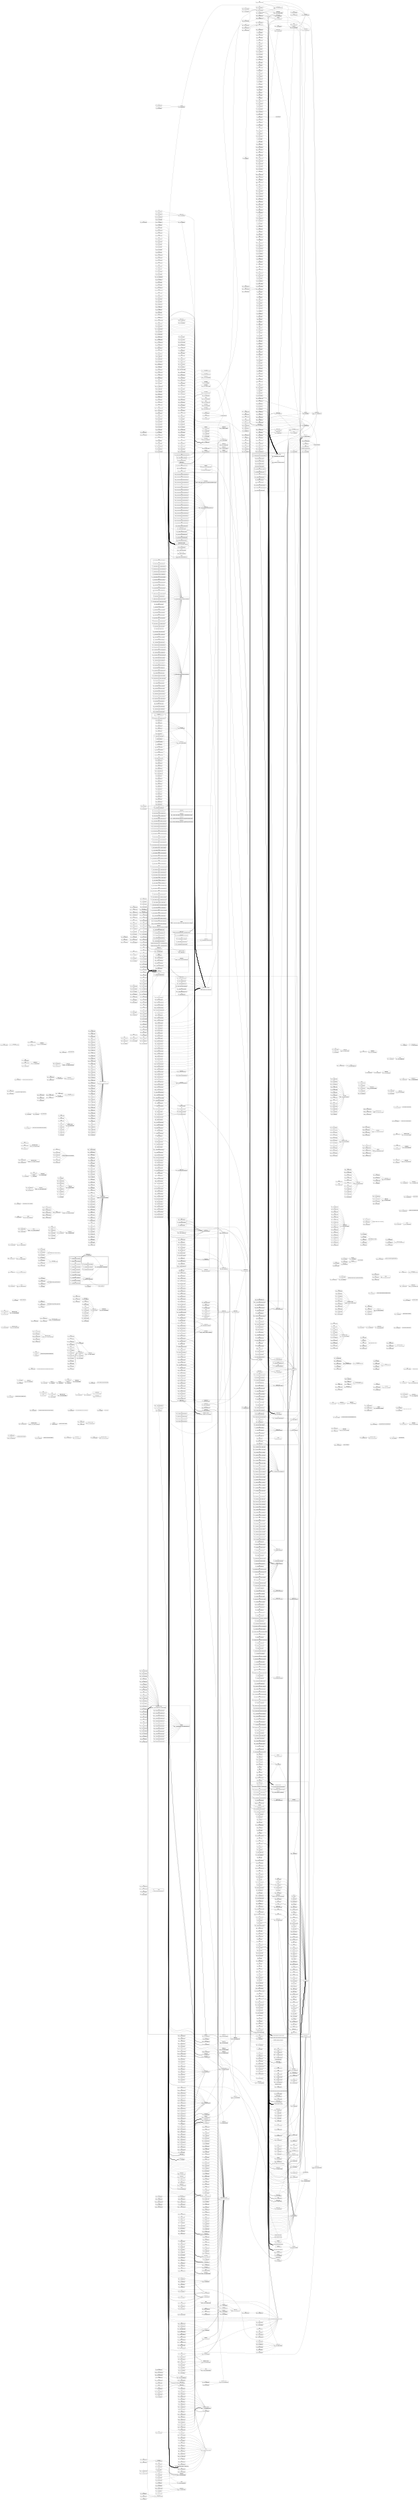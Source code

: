 graph g {
  fontname="sans-serif";

  overlap=false;

  splines=true;

  rankdir="LR";

  size="25,25";

  pack=16;

  node[fontname="sans-serif",shape="Mrecord"];
  edge[fontname="sans-serif"];
  subgraph "cluster_net" {
    subgraph "cluster_net.minecraft" {
      subgraph "cluster_net.minecraft.util" {
        subgraph "cluster_net.minecraft.util.math" {
          "ek"[label="class | {ek | util.math.BlockPos}",fillcolor="#d6c6a8",fontsize=null];
          "ek$1"[label="class | {ek$1 | util.math.BlockPos$1}",fillcolor="#d6c6a8",fontsize=12];
          "ek$2"[label="class | {ek$2 | util.math.BlockPos$2}",fillcolor="#d6c6a8",fontsize=12];
          "ek$a"[label="class | {ek$a | util.math.BlockPos$MutableBlockPos}",fillcolor="#d6c6a8",fontsize=12];
          "ek$b"[label="class | {ek$b | util.math.BlockPos$PooledMutableBlockPos}",fillcolor="#d6c6a8",fontsize=12];
        }
        subgraph "cluster_net.minecraft.util.text" {
          "ie"[label="abstract class | {ie | util.text.BaseComponent}",fillcolor="#d6d6b5",fontsize=null];
          "ii"[label="interface | {ii | util.text.Component}",fillcolor="#83b6c3",fontsize=16];
          "ii$a"[label="class | {ii$a | util.text.Component$a}",fillcolor="#d6c6a8",fontsize=12];
          "il"[label="class | {il | util.text.KeybindComponent}",fillcolor="#d6c6a8",fontsize=null];
          "im"[label="class | {im | util.text.ScoreComponent}",fillcolor="#d6c6a8",fontsize=null];
          "in"[label="class | {in | util.text.SelectorComponent}",fillcolor="#d6c6a8",fontsize=null];
          "io"[label="class | {io | util.text.Style}",fillcolor="#d6c6a8",root=true,fontsize=20];
          "io$1"[label="class | {io$1 | util.text.Style$1}",fillcolor="#d6c6a8",fontsize=12];
          "io$a"[label="class | {io$a | util.text.Style$a}",fillcolor="#d6c6a8",fontsize=12];
          "ip"[label="class | {ip | util.text.TextComponent}",fillcolor="#d6c6a8",fontsize=null];
          "iq"[label="class | {iq | util.text.TranslatebleComponent}",fillcolor="#d6c6a8",fontsize=null];
        }
        subgraph "cluster_net.minecraft.util.profiler" {
          "xq$a"[label="class | {xq$a | util.profiler.Profiler$Result}",fillcolor="#d6c6a8",fontsize=12];
        }
        subgraph "cluster_net.minecraft.util.datafix" {
          subgraph "cluster_net.minecraft.util.datafix.schemas" {
            "abj"[label="class | {abj | util.datafix.schemas.ClsAbjBymvhnb}",fillcolor="#d6c6a8",fontsize=null];
            "abk"[label="class | {abk | util.datafix.schemas.ClsAbkDedrpff}",fillcolor="#d6c6a8",fontsize=null];
            "abl"[label="class | {abl | util.datafix.schemas.ClsAblEerzywr}",fillcolor="#d6c6a8",fontsize=null];
            "abm"[label="class | {abm | util.datafix.schemas.ClsAbmDyjgxxf}",fillcolor="#d6c6a8",fontsize=null];
            "abn"[label="class | {abn | util.datafix.schemas.ClsAbnWtskmx}",fillcolor="#d6c6a8",fontsize=null];
            "abo"[label="class | {abo | util.datafix.schemas.ClsAboEicwpnw}",fillcolor="#d6c6a8",fontsize=null];
            "abp"[label="class | {abp | util.datafix.schemas.ClsAbpFzxljpd}",fillcolor="#d6c6a8",fontsize=null];
            "abq"[label="class | {abq | util.datafix.schemas.ClsAbqFjuvinc}",fillcolor="#d6c6a8",fontsize=null];
            "abr"[label="class | {abr | util.datafix.schemas.ClsAbrBhafha}",fillcolor="#d6c6a8",fontsize=null];
            "abs"[label="class | {abs | util.datafix.schemas.ClsAbsDmoxxff}",fillcolor="#d6c6a8",fontsize=null];
            "abt"[label="class | {abt | util.datafix.schemas.ClsAbtDpczmrt}",fillcolor="#d6c6a8",fontsize=null];
            "abu"[label="class | {abu | util.datafix.schemas.ClsAbuGxxbsgu}",fillcolor="#d6c6a8",fontsize=null];
            "abv"[label="class | {abv | util.datafix.schemas.ClsAbvBkcvjzl}",fillcolor="#d6c6a8",fontsize=null];
            "abw"[label="class | {abw | util.datafix.schemas.ClsAbwEnsujjq}",fillcolor="#d6c6a8",fontsize=null];
            "abx"[label="class | {abx | util.datafix.schemas.ClsAbxDkzinz}",fillcolor="#d6c6a8",fontsize=null];
            "aby"[label="class | {aby | util.datafix.schemas.ClsAbyDkxvruz}",fillcolor="#d6c6a8",fontsize=null];
            "abz"[label="class | {abz | util.datafix.schemas.ClsAbzCyhqipa}",fillcolor="#d6c6a8",fontsize=null];
            "aca"[label="class | {aca | util.datafix.schemas.ClsAcaEjdmjhh}",fillcolor="#d6c6a8",fontsize=null];
            "acb"[label="class | {acb | util.datafix.schemas.ClsAcbFalybfo}",fillcolor="#d6c6a8",fontsize=null];
            "acc"[label="class | {acc | util.datafix.schemas.ClsAccEwhpyww}",fillcolor="#d6c6a8",fontsize=null];
            "acd"[label="class | {acd | util.datafix.schemas.ClsAcdXcurtq}",fillcolor="#d6c6a8",fontsize=null];
            "ace"[label="class | {ace | util.datafix.schemas.ClsAceDoemhpc}",fillcolor="#d6c6a8",fontsize=null];
            "acf"[label="class | {acf | util.datafix.schemas.ClsAcfCqzbyoj}",fillcolor="#d6c6a8",fontsize=null];
            "acg"[label="class | {acg | util.datafix.schemas.ClsAcgDiocvnl}",fillcolor="#d6c6a8",fontsize=null];
            "ach"[label="class | {ach | util.datafix.schemas.ClsAchEoyghvn}",fillcolor="#d6c6a8",fontsize=null];
            "aci"[label="class | {aci | util.datafix.schemas.ClsAciDmeakms}",fillcolor="#d6c6a8",fontsize=null];
            "acj"[label="class | {acj | util.datafix.schemas.ClsAcjCscbcjy}",fillcolor="#d6c6a8",fontsize=null];
            "ack"[label="class | {ack | util.datafix.schemas.ClsAckFbvrjla}",fillcolor="#d6c6a8",fontsize=null];
            "acl"[label="class | {acl | util.datafix.schemas.ClsAclBuuqmvv}",fillcolor="#d6c6a8",fontsize=null];
            "acm"[label="class | {acm | util.datafix.schemas.ClsAcmIjhhtn}",fillcolor="#d6c6a8",fontsize=null];
            "acm$1"[label="class | {acm$1 | util.datafix.schemas.ClsAcmIjhhtn$1}",fillcolor="#d6c6a8",fontsize=12];
            "acn"[label="class | {acn | util.datafix.schemas.ClsAcnBnitzgp}",fillcolor="#d6c6a8",fontsize=null];
            "acn$1"[label="class | {acn$1 | util.datafix.schemas.ClsAcnBnitzgp$1}",fillcolor="#d6c6a8",fontsize=12];
            "aco"[label="class | {aco | util.datafix.schemas.ClsAcoBuwfnty}",fillcolor="#d6c6a8",fontsize=null];
            "acp"[label="class | {acp | util.datafix.schemas.ClsAcpCalxbei}",fillcolor="#d6c6a8",fontsize=null];
            "acp$1"[label="class | {acp$1 | util.datafix.schemas.ClsAcpCalxbei$1}",fillcolor="#d6c6a8",fontsize=12];
          }
          "xz"[label="class | {xz | util.datafix.ClsXzBchnwjr}",fillcolor="#d6c6a8",fontsize=null];
          "ya"[label="class | {ya | util.datafix.AdvancementsFix}",fillcolor="#d6c6a8",fontsize=null];
          "yb"[label="class | {yb | util.datafix.ClsYbCtyvlla}",fillcolor="#d6c6a8",fontsize=null];
          "yc"[label="class | {yc | util.datafix.BedItemColorFix}",fillcolor="#d6c6a8",fontsize=null];
          "yd"[label="class | {yd | util.datafix.ClsYdCnyafaz}",fillcolor="#d6c6a8",fontsize=null];
          "ye"[label="class | {ye | util.datafix.BlockEntityBannerColorFix}",fillcolor="#d6c6a8",fontsize=null];
          "yf"[label="class | {yf | util.datafix.BlockEntityBlockStateFix}",fillcolor="#d6c6a8",fontsize=null];
          "yg"[label="class | {yg | util.datafix.BlockEntityCustomNameToComponentFix}",fillcolor="#d6c6a8",fontsize=null];
          "yh"[label="class | {yh | util.datafix.BlockEntityIdFix}",fillcolor="#d6c6a8",fontsize=null];
          "yi"[label="class | {yi | util.datafix.BlockEntityJukeboxFix}",fillcolor="#d6c6a8",fontsize=null];
          "yj"[label="class | {yj | util.datafix.ClsYjBxeveqq}",fillcolor="#d6c6a8",fontsize=null];
          "yk"[label="class | {yk | util.datafix.BlockEntityShulkerBoxColorFix}",fillcolor="#d6c6a8",fontsize=null];
          "yl"[label="class | {yl | util.datafix.BlockEntitySignTextStrictJsonFix}",fillcolor="#d6c6a8",fontsize=null];
          "yl$1"[label="class | {yl$1 | util.datafix.BlockEntitySignTextStrictJsonFix$1}",fillcolor="#d6c6a8",fontsize=12];
          "ym"[label="class | {ym | util.datafix.BlockNameFlatteningFix}",fillcolor="#d6c6a8",fontsize=null];
          "yn"[label="abstract class | {yn | util.datafix.ClsYnCuxczhl}",fillcolor="#d6d6b5",fontsize=null];
          "yn$1"[label="class | {yn$1 | util.datafix.ClsYnCuxczhl$1}",fillcolor="#d6c6a8",fontsize=12];
          "yp"[label="class | {yp | util.datafix.BlockStateStructureTemplateFix}",fillcolor="#d6c6a8",fontsize=null];
          "yq"[label="class | {yq | util.datafix.ChunkPalettedStorageFix}",fillcolor="#d6c6a8",fontsize=null];
          "yr"[label="class | {yr | util.datafix.ChunkStructuresTemplateRenameFix}",fillcolor="#d6c6a8",fontsize=null];
          "ys"[label="class | {ys | util.datafix.ChunkToProtoChunkFix}",fillcolor="#d6c6a8",fontsize=null];
          "yt"[label="class | {yt | util.datafix.ClsYtCwlemhq}",fillcolor="#d6c6a8",fontsize=null];
          "yu"[label="class | {yu | util.datafix.EntityArmorStandSilentFix}",fillcolor="#d6c6a8",fontsize=null];
          "yv"[label="class | {yv | util.datafix.ClsYvDxbyjbl}",fillcolor="#d6c6a8",fontsize=null];
          "yw"[label="class | {yw | util.datafix.EntityCodSalmonFix}",fillcolor="#d6c6a8",fontsize=null];
          "yx"[label="class | {yx | util.datafix.EntityCustomNameToComponentFix}",fillcolor="#d6c6a8",fontsize=null];
          "yy"[label="class | {yy | util.datafix.EntityElderGuardianSplitFix}",fillcolor="#d6c6a8",fontsize=null];
          "yz"[label="class | {yz | util.datafix.ClsYzFywzmyk}",fillcolor="#d6c6a8",fontsize=null];
          "za"[label="class | {za | util.datafix.EntityHealthFix}",fillcolor="#d6c6a8",fontsize=null];
          "zb"[label="class | {zb | util.datafix.EntityHorseSaddleFix}",fillcolor="#d6c6a8",fontsize=null];
          "zc"[label="class | {zc | util.datafix.EntityHorseSplitFix}",fillcolor="#d6c6a8",fontsize=null];
          "zd"[label="class | {zd | util.datafix.EntityIdFix}",fillcolor="#d6c6a8",fontsize=null];
          "ze"[label="class | {ze | util.datafix.EntityItemFrameDirectionFix}",fillcolor="#d6c6a8",fontsize=null];
          "zf"[label="class | {zf | util.datafix.EntityMinecartIdentifiersFix}",fillcolor="#d6c6a8",fontsize=null];
          "zg"[label="class | {zg | util.datafix.EntityItemFrameFix}",fillcolor="#d6c6a8",fontsize=null];
          "zh"[label="class | {zh | util.datafix.EntityPaintingMotiveFix}",fillcolor="#d6c6a8",fontsize=null];
          "zi"[label="class | {zi | util.datafix.EntityPufferfishRenameFix}",fillcolor="#d6c6a8",fontsize=null];
          "zj"[label="class | {zj | util.datafix.EntityRedundantChanceTagsFix}",fillcolor="#d6c6a8",fontsize=null];
          "zk"[label="abstract class | {zk | util.datafix.ClsZkDdstfyb}",fillcolor="#d6d6b5",fontsize=null];
          "zl"[label="class | {zl | util.datafix.EntityRidingToPassengerFix}",fillcolor="#d6c6a8",fontsize=null];
          "zm"[label="class | {zm | util.datafix.EntityShulkerColorFix}",fillcolor="#d6c6a8",fontsize=null];
          "zn"[label="class | {zn | util.datafix.EntitySkeletonSplitFix}",fillcolor="#d6c6a8",fontsize=null];
          "zo"[label="class | {zo | util.datafix.EntityStringUuidFix}",fillcolor="#d6c6a8",fontsize=null];
          "zp"[label="class | {zp | util.datafix.ClsZpGsmsnsa}",fillcolor="#d6c6a8",fontsize=null];
          "zq"[label="class | {zq | util.datafix.EntityTippedArrowFix}",fillcolor="#d6c6a8",fontsize=null];
          "zr"[label="class | {zr | util.datafix.EntityWolfColorFix}",fillcolor="#d6c6a8",fontsize=null];
          "zs"[label="class | {zs | util.datafix.EntityZombieSplitFix}",fillcolor="#d6c6a8",fontsize=null];
          "zt"[label="class | {zt | util.datafix.EntityZombieVillagerTypeFix}",fillcolor="#d6c6a8",fontsize=null];
          "zu"[label="class | {zu | util.datafix.HeightmapRenamingFix}",fillcolor="#d6c6a8",fontsize=null];
          "zv"[label="class | {zv | util.datafix.IglooMetadataRemovalFix}",fillcolor="#d6c6a8",fontsize=null];
          "zw"[label="class | {zw | util.datafix.ItemBannerColorFix}",fillcolor="#d6c6a8",fontsize=null];
          "zx"[label="class | {zx | util.datafix.ItemCustomNameToComponentFix}",fillcolor="#d6c6a8",fontsize=null];
          "zy"[label="class | {zy | util.datafix.ItemIdFix}",fillcolor="#d6c6a8",fontsize=null];
          "zz"[label="class | {zz | util.datafix.ItemPotionFix}",fillcolor="#d6c6a8",fontsize=null];
          "aaa"[label="abstract class | {aaa | util.datafix.ClsAaaCzuevvn}",fillcolor="#d6d6b5",fontsize=null];
          "aaa$1"[label="class | {aaa$1 | util.datafix.ClsAaaCzuevvn$1}",fillcolor="#d6c6a8",fontsize=12];
          "aab"[label="class | {aab | util.datafix.ItemShulkerBoxColorFix}",fillcolor="#d6c6a8",fontsize=null];
          "aac"[label="class | {aac | util.datafix.ItemSpawnEggFix}",fillcolor="#d6c6a8",fontsize=null];
          "aad"[label="class | {aad | util.datafix.ItemStackEnchantmentFix}",fillcolor="#d6c6a8",fontsize=null];
          "aae"[label="class | {aae | util.datafix.ItemInstanceMapIdFix}",fillcolor="#d6c6a8",fontsize=null];
          "aaf"[label="class | {aaf | util.datafix.ItemInstanceSpawnEggFix}",fillcolor="#d6c6a8",fontsize=null];
          "aag"[label="class | {aag | util.datafix.ItemInstanceTheFlatteningFix}",fillcolor="#d6c6a8",fontsize=null];
          "aah"[label="class | {aah | util.datafix.ItemWaterPotionFix}",fillcolor="#d6c6a8",fontsize=null];
          "aai"[label="class | {aai | util.datafix.ItemWrittenBookPagesStrictJsonFix}",fillcolor="#d6c6a8",fontsize=null];
          "aaj"[label="class | {aaj | util.datafix.ClsAajDlkpnnx}",fillcolor="#d6c6a8",fontsize=null];
          "aak"[label="class | {aak | util.datafix.LevelDataGeneratorOptionsFix}",fillcolor="#d6c6a8",fontsize=null];
          "aal"[label="class | {aal | util.datafix.LevelFlatGeneratorInfoFix}",fillcolor="#d6c6a8",fontsize=null];
          "aam"[label="class | {aam | util.datafix.MobSpawnerEntityIdentifiersFix}",fillcolor="#d6c6a8",fontsize=null];
          "aan"[label="abstract class | {aan | util.datafix.ClsAanEpinsae}",fillcolor="#d6d6b5",fontsize=null];
          "aao"[label="class | {aao | util.datafix.ObjectiveDisplayNameFix}",fillcolor="#d6c6a8",fontsize=null];
          "aap"[label="class | {aap | util.datafix.ObjectiveRenderTypeFix}",fillcolor="#d6c6a8",fontsize=null];
          "aaq"[label="class | {aaq | util.datafix.OptionsForceVBOFix}",fillcolor="#d6c6a8",fontsize=null];
          "aar"[label="class | {aar | util.datafix.OptionsKeyLwjgl3Fix}",fillcolor="#d6c6a8",fontsize=null];
          "aas"[label="class | {aas | util.datafix.OptionsKeyTranslationFix}",fillcolor="#d6c6a8",fontsize=null];
          "aat"[label="class | {aat | util.datafix.OptionsLowerCaseLanguageFix}",fillcolor="#d6c6a8",fontsize=null];
          "aau"[label="class | {aau | util.datafix.ClsAauDecwlen}",fillcolor="#d6c6a8",fontsize=null];
          "aav"[label="class | {aav | util.datafix.ClsAavDmlrcba}",fillcolor="#d6c6a8",fontsize=null];
          "aaz"[label="class | {aaz | util.datafix.SavedDataVillageCropFix}",fillcolor="#d6c6a8",fontsize=null];
          "aba"[label="abstract class | {aba | util.datafix.ClsAbaGawivks}",fillcolor="#d6d6b5",fontsize=null];
          "abb"[label="abstract class | {abb | util.datafix.ClsAbbGcznfqu}",fillcolor="#d6d6b5",fontsize=null];
          "abc"[label="class | {abc | util.datafix.StatsCounterFix}",fillcolor="#d6c6a8",fontsize=null];
          "abd"[label="class | {abd | util.datafix.SwimStatsRenameFix}",fillcolor="#d6c6a8",fontsize=null];
          "abe"[label="class | {abe | util.datafix.TeamDisplayNameFix}",fillcolor="#d6c6a8",fontsize=null];
          "abf"[label="class | {abf | util.datafix.ClsAbfStoshn}",fillcolor="#d6c6a8",fontsize=null];
          "abg"[label="class | {abg | util.datafix.ClsAbgFvniijt}",fillcolor="#d6c6a8",fontsize=null];
        }
        "k$a"[label="enum | {k$a | util.Utils$a}",fillcolor="#5ac380",fontsize=12];
        "k$b"[label="enum | {k$b | util.Utils$OS}",fillcolor="#5ac380",fontsize=20,root=true];
        "k$b$1"[label="class | {k$b$1 | util.Utils$OS$1}",fillcolor="#d6c6a8",fontsize=12];
        "k$b$2"[label="class | {k$b$2 | util.Utils$OS$2}",fillcolor="#d6c6a8",fontsize=12];
        "ep"[label="enum | {ep | util.Facing}",fillcolor="#5ac380",fontsize=null];
        "ep$a"[label="enum | {ep$a | util.Facing$a}",fillcolor="#5ac380",fontsize=12];
        "ep$a$1"[label="class | {ep$a$1 | util.Facing$a$1}",fillcolor="#d6c6a8",fontsize=12];
        "ep$a$2"[label="class | {ep$a$2 | util.Facing$a$2}",fillcolor="#d6c6a8",fontsize=12];
        "ep$a$3"[label="class | {ep$a$3 | util.Facing$a$3}",fillcolor="#d6c6a8",fontsize=12];
        "ep$c"[label="enum | {ep$c | util.Facing$c}",fillcolor="#5ac380",fontsize=12];
        "pb"[label="class | {pb | util.Identifier}",fillcolor="#d6c6a8",fontsize=null];
        "pb$a"[label="class | {pb$a | util.Identifier$a}",fillcolor="#d6c6a8",fontsize=12];
        "po"[label="class | {po | util.FunctionManager}",fillcolor="#d6c6a8",fontsize=null];
        "ps"[label="interface | {ps | util.Tickable}",fillcolor="#83b6c3",fontsize=21,root=true];
      }
      subgraph "cluster_net.minecraft.advancements" {
        subgraph "cluster_net.minecraft.advancements.triggers" {
          "s"[label="interface | {s | advancements.triggers.Trigger}",fillcolor="#83b6c3",fontsize=22,root=true];
          "y"[label="class | {y | advancements.triggers.AbstractCriterionInstance}",fillcolor="#d6c6a8",fontsize=null];
          "z"[label="class | {z | advancements.triggers.BredAnimals}",fillcolor="#d6c6a8",fontsize=null];
          "z$b"[label="class | {z$b | advancements.triggers.BredAnimals$b}",fillcolor="#d6c6a8",fontsize=12];
          "aa"[label="class | {aa | advancements.triggers.BrewedPotion}",fillcolor="#d6c6a8",fontsize=null];
          "aa$b"[label="class | {aa$b | advancements.triggers.BrewedPotion$b}",fillcolor="#d6c6a8",fontsize=12];
          "ab"[label="class | {ab | advancements.triggers.ChangedDimension}",fillcolor="#d6c6a8",fontsize=null];
          "ab$b"[label="class | {ab$b | advancements.triggers.ChangedDimension$b}",fillcolor="#d6c6a8",fontsize=12];
          "ac"[label="class | {ac | advancements.triggers.ChanneledLightning}",fillcolor="#d6c6a8",fontsize=null];
          "ac$b"[label="class | {ac$b | advancements.triggers.ChanneledLightning$b}",fillcolor="#d6c6a8",fontsize=12];
          "ad"[label="class | {ad | advancements.triggers.ConstructedBeacon}",fillcolor="#d6c6a8",fontsize=null];
          "ad$b"[label="class | {ad$b | advancements.triggers.ConstructedBeacon$b}",fillcolor="#d6c6a8",fontsize=12];
          "ae"[label="class | {ae | advancements.triggers.ConsumedItem}",fillcolor="#d6c6a8",fontsize=null];
          "ae$b"[label="class | {ae$b | advancements.triggers.ConsumedItem$b}",fillcolor="#d6c6a8",fontsize=12];
          "af"[label="class | {af | advancements.triggers.CuredZombieVillager}",fillcolor="#d6c6a8",fontsize=null];
          "af$b"[label="class | {af$b | advancements.triggers.CuredZombieVillager$b}",fillcolor="#d6c6a8",fontsize=12];
          "aj"[label="class | {aj | advancements.triggers.EffectsChanged}",fillcolor="#d6c6a8",fontsize=null];
          "aj$b"[label="class | {aj$b | advancements.triggers.EffectsChanged$b}",fillcolor="#d6c6a8",fontsize=12];
          "ak"[label="class | {ak | advancements.triggers.EnchantedItem}",fillcolor="#d6c6a8",fontsize=null];
          "ak$b"[label="class | {ak$b | advancements.triggers.EnchantedItem$b}",fillcolor="#d6c6a8",fontsize=12];
          "am"[label="class | {am | advancements.triggers.EnterBlock}",fillcolor="#d6c6a8",fontsize=null];
          "am$b"[label="class | {am$b | advancements.triggers.EnterBlock$b}",fillcolor="#d6c6a8",fontsize=12];
          "an"[label="class | {an | advancements.triggers.EntityHurtPlayer}",fillcolor="#d6c6a8",fontsize=null];
          "an$b"[label="class | {an$b | advancements.triggers.EntityHurtPlayer$b}",fillcolor="#d6c6a8",fontsize=12];
          "aq"[label="class | {aq | advancements.triggers.FilledBucket}",fillcolor="#d6c6a8",fontsize=null];
          "aq$b"[label="class | {aq$b | advancements.triggers.FilledBucket$b}",fillcolor="#d6c6a8",fontsize=12];
          "ar"[label="class | {ar | advancements.triggers.FishingRodHooked}",fillcolor="#d6c6a8",fontsize=null];
          "ar$b"[label="class | {ar$b | advancements.triggers.FishingRodHooked$b}",fillcolor="#d6c6a8",fontsize=12];
          "as"[label="class | {as | advancements.triggers.Impossible}",fillcolor="#d6c6a8",fontsize=null];
          "as$a"[label="class | {as$a | advancements.triggers.Impossible$a}",fillcolor="#d6c6a8",fontsize=12];
          "at"[label="class | {at | advancements.triggers.InventoryChanged}",fillcolor="#d6c6a8",fontsize=null];
          "at$b"[label="class | {at$b | advancements.triggers.InventoryChanged$b}",fillcolor="#d6c6a8",fontsize=12];
          "au"[label="class | {au | advancements.triggers.ItemDurabilityChanged}",fillcolor="#d6c6a8",fontsize=null];
          "au$b"[label="class | {au$b | advancements.triggers.ItemDurabilityChanged$b}",fillcolor="#d6c6a8",fontsize=12];
          "aw"[label="class | {aw | advancements.triggers.Kill}",fillcolor="#d6c6a8",fontsize=null];
          "aw$b"[label="class | {aw$b | advancements.triggers.Kill$Instance}",fillcolor="#d6c6a8",fontsize=12];
          "ax"[label="class | {ax | advancements.triggers.Levitation}",fillcolor="#d6c6a8",fontsize=null];
          "ax$b"[label="class | {ax$b | advancements.triggers.Levitation$b}",fillcolor="#d6c6a8",fontsize=12];
          "az"[label="class | {az | advancements.triggers.ClsAzGbndvak}",fillcolor="#d6c6a8",fontsize=null];
          "az$b"[label="class | {az$b | advancements.triggers.ClsAzGbndvak$b}",fillcolor="#d6c6a8",fontsize=12];
          "bd"[label="class | {bd | advancements.triggers.NetherTravel}",fillcolor="#d6c6a8",fontsize=null];
          "bd$b"[label="class | {bd$b | advancements.triggers.NetherTravel$b}",fillcolor="#d6c6a8",fontsize=12];
          "be"[label="class | {be | advancements.triggers.PlacedBlock}",fillcolor="#d6c6a8",fontsize=null];
          "be$b"[label="class | {be$b | advancements.triggers.PlacedBlock$b}",fillcolor="#d6c6a8",fontsize=12];
          "bf"[label="class | {bf | advancements.triggers.PlayerHurtEntity}",fillcolor="#d6c6a8",fontsize=null];
          "bf$b"[label="class | {bf$b | advancements.triggers.PlayerHurtEntity$b}",fillcolor="#d6c6a8",fontsize=12];
          "bg"[label="class | {bg | advancements.triggers.RecipeUnlocked}",fillcolor="#d6c6a8",fontsize=null];
          "bg$b"[label="class | {bg$b | advancements.triggers.RecipeUnlocked$b}",fillcolor="#d6c6a8",fontsize=12];
          "bh"[label="class | {bh | advancements.triggers.SummonedEntity}",fillcolor="#d6c6a8",fontsize=null];
          "bh$b"[label="class | {bh$b | advancements.triggers.SummonedEntity$b}",fillcolor="#d6c6a8",fontsize=12];
          "bi"[label="class | {bi | advancements.triggers.TameAnimal}",fillcolor="#d6c6a8",fontsize=null];
          "bi$b"[label="class | {bi$b | advancements.triggers.TameAnimal$b}",fillcolor="#d6c6a8",fontsize=12];
          "bj"[label="class | {bj | advancements.triggers.Tick}",fillcolor="#d6c6a8",fontsize=null];
          "bj$b"[label="class | {bj$b | advancements.triggers.Tick$b}",fillcolor="#d6c6a8",fontsize=12];
          "bk"[label="class | {bk | advancements.triggers.VillagerTrade}",fillcolor="#d6c6a8",fontsize=null];
          "bk$b"[label="class | {bk$b | advancements.triggers.VillagerTrade$b}",fillcolor="#d6c6a8",fontsize=12];
          "bl"[label="class | {bl | advancements.triggers.UsedEnderEye}",fillcolor="#d6c6a8",fontsize=null];
          "bl$b"[label="class | {bl$b | advancements.triggers.UsedEnderEye$b}",fillcolor="#d6c6a8",fontsize=12];
          "bm"[label="class | {bm | advancements.triggers.UsedTotem}",fillcolor="#d6c6a8",fontsize=null];
          "bm$b"[label="class | {bm$b | advancements.triggers.UsedTotem$b}",fillcolor="#d6c6a8",fontsize=12];
        }
      }
      subgraph "cluster_net.minecraft.server" {
        subgraph "cluster_net.minecraft.server.command" {
          subgraph "cluster_net.minecraft.server.command.argument" {
            "bx"[label="class | {bx | server.command.argument.ArgumentColor}",fillcolor="#d6c6a8",fontsize=null];
            "by"[label="class | {by | server.command.argument.ArgumentComponent}",fillcolor="#d6c6a8",fontsize=null];
            "ca"[label="class | {ca | server.command.argument.ArgumentEntityAnchor}",fillcolor="#d6c6a8",fontsize=null];
            "cb"[label="class | {cb | server.command.argument.ArgumentEntity}",fillcolor="#d6c6a8",fontsize=null];
            "cb$a"[label="class | {cb$a | server.command.argument.ArgumentEntity$a}",fillcolor="#d6c6a8",fontsize=12];
            "cc"[label="class | {cc | server.command.argument.ArgumentEntitySummon}",fillcolor="#d6c6a8",fontsize=null];
            "cd"[label="class | {cd | server.command.argument.ArgumentPlayer}",fillcolor="#d6c6a8",fontsize=null];
            "cd$a"[label="interface | {cd$a | server.command.argument.ArgumentPlayer$a}",fillcolor="#83b6c3",fontsize=20,root=true];
            "cd$b"[label="class | {cd$b | server.command.argument.ArgumentPlayer$b}",fillcolor="#d6c6a8",fontsize=12];
            "ce"[label="class | {ce | server.command.argument.ArgumentEnchantment}",fillcolor="#d6c6a8",fontsize=null];
            "cf"[label="class | {cf | server.command.argument.ArgumentMessage}",fillcolor="#d6c6a8",fontsize=null];
            "cg"[label="class | {cg | server.command.argument.ArgumentMobEffect}",fillcolor="#d6c6a8",fontsize=null];
            "ch"[label="class | {ch | server.command.argument.ArgumentNBT}",fillcolor="#d6c6a8",fontsize=null];
            "ci"[label="class | {ci | server.command.argument.ArgumentNBTPath}",fillcolor="#d6c6a8",fontsize=null];
            "ci$a"[label="class | {ci$a | server.command.argument.ArgumentNBTPath$a}",fillcolor="#d6c6a8",fontsize=12];
            "ci$b"[label="class | {ci$b | server.command.argument.ArgumentNBTPath$b}",fillcolor="#d6c6a8",fontsize=12];
            "ci$d"[label="interface | {ci$d | server.command.argument.ArgumentNBTPath$d}",fillcolor="#83b6c3",fontsize=20,root=true];
            "cj"[label="class | {cj | server.command.argument.ArgumentObjective}",fillcolor="#d6c6a8",fontsize=null];
            "ck"[label="class | {ck | server.command.argument.ArgumentObjectiveCriteria}",fillcolor="#d6c6a8",fontsize=null];
            "cl"[label="class | {cl | server.command.argument.ArgumentOperation}",fillcolor="#d6c6a8",fontsize=null];
            "cl$a"[label="interface | {cl$a | server.command.argument.ArgumentOperation$a}",fillcolor="#83b6c3",fontsize=20,root=true];
            "cl$b"[label="interface | {cl$b | server.command.argument.ArgumentOperation$b}",fillcolor="#83b6c3",fontsize=12];
            "cm"[label="class | {cm | server.command.argument.ArgumentParticle}",fillcolor="#d6c6a8",fontsize=null];
            "co"[label="class | {co | server.command.argument.ArgumentIdentifier}",fillcolor="#d6c6a8",fontsize=null];
            "cp"[label="class | {cp | server.command.argument.ArgumentScoreHolder}",fillcolor="#d6c6a8",fontsize=null];
            "cp$a"[label="interface | {cp$a | server.command.argument.ArgumentScoreHolder$a}",fillcolor="#83b6c3",fontsize=20,root=true];
            "cp$b"[label="class | {cp$b | server.command.argument.ArgumentScoreHolder$b}",fillcolor="#d6c6a8",fontsize=12];
            "cp$c"[label="class | {cp$c | server.command.argument.ArgumentScoreHolder$c}",fillcolor="#d6c6a8",fontsize=12];
            "cq"[label="class | {cq | server.command.argument.ArgumentScoreboardSlot}",fillcolor="#d6c6a8",fontsize=null];
            "cr"[label="class | {cr | server.command.argument.ArgumentItemSlot}",fillcolor="#d6c6a8",fontsize=null];
            "cs"[label="class | {cs | server.command.argument.ArgumentTeam}",fillcolor="#d6c6a8",fontsize=null];
            "cu"[label="class | {cu | server.command.argument.ArgumentBlockPredicate}",fillcolor="#d6c6a8",fontsize=null];
            "cu$a"[label="class | {cu$a | server.command.argument.ArgumentBlockPredicate$a}",fillcolor="#d6c6a8",fontsize=12];
            "cu$c"[label="class | {cu$c | server.command.argument.ArgumentBlockPredicate$c}",fillcolor="#d6c6a8",fontsize=12];
            "cv"[label="class | {cv | server.command.argument.ArgumentBlockState}",fillcolor="#d6c6a8",fontsize=null];
            "cy"[label="class | {cy | server.command.argument.ArgumentBlockPos}",fillcolor="#d6c6a8",fontsize=null];
            "db"[label="class | {db | server.command.argument.ArgumentRotation}",fillcolor="#d6c6a8",fontsize=null];
            "dc"[label="class | {dc | server.command.argument.ArgumentSwizzle}",fillcolor="#d6c6a8",fontsize=null];
            "dd"[label="class | {dd | server.command.argument.ArgumentVec2}",fillcolor="#d6c6a8",fontsize=null];
            "de"[label="class | {de | server.command.argument.ArgumentVec3}",fillcolor="#d6c6a8",fontsize=null];
            "di"[label="class | {di | server.command.argument.ArgumentFunction}",fillcolor="#d6c6a8",fontsize=null];
            "dj"[label="class | {dj | server.command.argument.ArgumentItemStack}",fillcolor="#d6c6a8",fontsize=null];
            "dm"[label="class | {dm | server.command.argument.ArgumentItemPredicate}",fillcolor="#d6c6a8",fontsize=null];
            "dm$a"[label="class | {dm$a | server.command.argument.ArgumentItemPredicate$a}",fillcolor="#d6c6a8",fontsize=12];
            "dm$c"[label="class | {dm$c | server.command.argument.ArgumentItemPredicate$c}",fillcolor="#d6c6a8",fontsize=12];
          }
          subgraph "cluster_net.minecraft.server.command.impl" {
            "pw$a"[label="enum | {pw$a | server.command.impl.AdvancementCommand$a}",fillcolor="#5ac380",fontsize=20,root=true];
            "pw$a$1"[label="class | {pw$a$1 | server.command.impl.AdvancementCommand$a$1}",fillcolor="#d6c6a8",fontsize=12];
            "pw$a$2"[label="class | {pw$a$2 | server.command.impl.AdvancementCommand$a$2}",fillcolor="#d6c6a8",fontsize=12];
            "si$a"[label="interface | {si$a | server.command.impl.DataCommand$a}",fillcolor="#83b6c3",fontsize=20,root=true];
          }
          "bu"[label="class | {bu | server.command.CommandSource}",fillcolor="#d6c6a8",fontsize=null];
        }
        subgraph "cluster_net.minecraft.server.network" {
          subgraph "cluster_net.minecraft.server.network.rcon" {
            "pp"[label="interface | {pp | server.network.rcon.Server}",fillcolor="#83b6c3",fontsize=20,root=true];
            "wc"[label="abstract class | {wc | server.network.rcon.RconThread}",fillcolor="#d6d6b5",fontsize=null];
            "wd"[label="class | {wd | server.network.rcon.QueryListener}",fillcolor="#d6c6a8",fontsize=null];
            "we"[label="class | {we | server.network.rcon.RconClient}",fillcolor="#d6c6a8",fontsize=null];
            "wf"[label="class | {wf | server.network.rcon.RconListener}",fillcolor="#d6c6a8",fontsize=null];
          }
        }
        subgraph "cluster_net.minecraft.server.dedicated" {
          "sn"[label="class | {sn | server.dedicated.DedicatedServer}",fillcolor="#d6c6a8",fontsize=null];
          "sn$1"[label="class | {sn$1 | server.dedicated.DedicatedServer$1}",fillcolor="#d6c6a8",fontsize=12];
          "sn$2"[label="class | {sn$2 | server.dedicated.DedicatedServer$2}",fillcolor="#d6c6a8",fontsize=12];
        }
        subgraph "cluster_net.minecraft.server.world" {
          "tc"[label="class | {tc | server.world.ServerWorld}",fillcolor="#d6c6a8",fontsize=null];
        }
        subgraph "cluster_net.minecraft.server.management" {
          "tk$1"[label="class | {tk$1 | server.management.PlayerChunkMap$1}",fillcolor="#d6c6a8",fontsize=12];
        }
        "vj"[label="abstract class | {vj | server.BanDetail}",fillcolor="#d6d6b5",fontsize=null];
        "net.minecraft.server.MinecraftServer"[label="abstract class | {net.minecraft.server.MinecraftServer | server.MinecraftServer}",fillcolor="#d6d6b5",fontsize=null];
        "net.minecraft.server.MinecraftServer$1"[label="class | {net.minecraft.server.MinecraftServer$1 | server.MinecraftServer$1}",fillcolor="#d6c6a8",fontsize=12];
        "net.minecraft.server.MinecraftServer$2"[label="class | {net.minecraft.server.MinecraftServer$2 | server.MinecraftServer$2}",fillcolor="#d6c6a8",fontsize=12];
      }
      subgraph "cluster_net.minecraft.data" {
        subgraph "cluster_net.minecraft.data.registry" {
          "eo"[label="class | {eo | data.registry.DefaultedMappedRegistry}",fillcolor="#d6c6a8",fontsize=null];
          "fb"[label="interface | {fb | data.registry.Registry}",fillcolor="#83b6c3",fontsize=16];
        }
        subgraph "cluster_net.minecraft.data.provider" {
          "fr"[label="class | {fr | data.provider.Advancements}",fillcolor="#d6c6a8",fontsize=null];
          "fy"[label="class | {fy | data.provider.Blocks}",fillcolor="#d6c6a8",fontsize=null];
          "fz"[label="class | {fz | data.provider.Commands}",fillcolor="#d6c6a8",fontsize=null];
          "ga"[label="class | {ga | data.provider.Items}",fillcolor="#d6c6a8",fontsize=null];
          "ge"[label="class | {ge | data.provider.Recipes}",fillcolor="#d6c6a8",fontsize=null];
          "gl"[label="class | {gl | data.provider.SNBTtoNBT}",fillcolor="#d6c6a8",fontsize=null];
          "gn"[label="class | {gn | data.provider.BlockTags}",fillcolor="#d6c6a8",fontsize=null];
          "go"[label="class | {go | data.provider.FluidTags}",fillcolor="#d6c6a8",fontsize=null];
          "gp"[label="class | {gp | data.provider.ItemTags}",fillcolor="#d6c6a8",fontsize=null];
        }
        "fp"[label="interface | {fp | data.DataProvider}",fillcolor="#83b6c3",fontsize=20,root=true];
        "pe$1"[label="class | {pe$1 | data.Bootstrap$1}",fillcolor="#d6c6a8",fontsize=12];
        "pe$2"[label="class | {pe$2 | data.Bootstrap$2}",fillcolor="#d6c6a8",fontsize=12];
        "pe$3"[label="class | {pe$3 | data.Bootstrap$3}",fillcolor="#d6c6a8",fontsize=12];
        "pe$4"[label="class | {pe$4 | data.Bootstrap$4}",fillcolor="#d6c6a8",fontsize=12];
        "pe$5"[label="class | {pe$5 | data.Bootstrap$5}",fillcolor="#d6c6a8",fontsize=12];
        "pe$6"[label="class | {pe$6 | data.Bootstrap$6}",fillcolor="#d6c6a8",fontsize=12];
        "pe$7"[label="class | {pe$7 | data.Bootstrap$7}",fillcolor="#d6c6a8",fontsize=12];
        "pe$8"[label="class | {pe$8 | data.Bootstrap$8}",fillcolor="#d6c6a8",fontsize=12];
        "pe$9"[label="class | {pe$9 | data.Bootstrap$9}",fillcolor="#d6c6a8",fontsize=12];
        "pe$a"[label="class | {pe$a | data.Bootstrap$a}",fillcolor="#d6c6a8",fontsize=12];
        "pe$b"[label="class | {pe$b | data.Bootstrap$b}",fillcolor="#d6c6a8",fontsize=12];
        "pe$c"[label="abstract class | {pe$c | data.Bootstrap$c}",fillcolor="#d6d6b5",fontsize=12];
        "pe$d"[label="class | {pe$d | data.Bootstrap$d}",fillcolor="#d6c6a8",fontsize=12];
        "pe$10"[label="class | {pe$10 | data.Bootstrap$10}",fillcolor="#d6c6a8",fontsize=12];
        "pe$11"[label="class | {pe$11 | data.Bootstrap$11}",fillcolor="#d6c6a8",fontsize=12];
        "pe$12"[label="class | {pe$12 | data.Bootstrap$12}",fillcolor="#d6c6a8",fontsize=12];
        "pe$14"[label="class | {pe$14 | data.Bootstrap$14}",fillcolor="#d6c6a8",fontsize=12];
        "pe$15"[label="class | {pe$15 | data.Bootstrap$15}",fillcolor="#d6c6a8",fontsize=12];
        "pe$16"[label="class | {pe$16 | data.Bootstrap$16}",fillcolor="#d6c6a8",fontsize=12];
        "pe$17"[label="class | {pe$17 | data.Bootstrap$17}",fillcolor="#d6c6a8",fontsize=12];
        "pe$18"[label="class | {pe$18 | data.Bootstrap$18}",fillcolor="#d6c6a8",fontsize=12];
        "pe$18$1"[label="class | {pe$18$1 | data.Bootstrap$18$1}",fillcolor="#d6c6a8",fontsize=12];
        "pe$19"[label="class | {pe$19 | data.Bootstrap$19}",fillcolor="#d6c6a8",fontsize=12];
        "pe$19$1"[label="class | {pe$19$1 | data.Bootstrap$19$1}",fillcolor="#d6c6a8",fontsize=12];
        "pe$20"[label="class | {pe$20 | data.Bootstrap$20}",fillcolor="#d6c6a8",fontsize=12];
      }
      subgraph "cluster_net.minecraft.particle" {
        "fk"[label="class | {fk | particle.ParticleType}",fillcolor="#d6c6a8",root=true,fontsize=20];
      }
      subgraph "cluster_net.minecraft.item" {
        subgraph "cluster_net.minecraft.item.recipe" {
          "gh$a"[label="class | {gh$a | item.recipe.SmeltingRecipe$a}",fillcolor="#d6c6a8",fontsize=12];
          "ave"[label="class | {ave | item.recipe.Ingredient}",fillcolor="#d6c6a8",fontsize=null];
          "ave$a"[label="class | {ave$a | item.recipe.Ingredient$a}",fillcolor="#d6c6a8",fontsize=12];
          "ave$b"[label="class | {ave$b | item.recipe.Ingredient$b}",fillcolor="#d6c6a8",fontsize=12];
          "ave$c"[label="interface | {ave$c | item.recipe.Ingredient$c}",fillcolor="#83b6c3",fontsize=20,root=true];
        }
        "arz"[label="enum | {arz | item.DyeColor}",fillcolor="#5ac380",fontsize=null];
        "asx"[label="class | {asx | item.Item}",fillcolor="#d6c6a8",fontsize=null];
        "auh"[label="enum | {auh | item.ToolMaterial}",fillcolor="#5ac380",fontsize=null];
      }
      subgraph "cluster_net.minecraft.network" {
        subgraph "cluster_net.minecraft.network.play" {
          subgraph "cluster_net.minecraft.network.play.server" {
            "lz"[label="class | {lz | network.play.server.S2CEntityProperties}",fillcolor="#d6c6a8",fontsize=null];
          }
        }
        subgraph "cluster_net.minecraft.network.login" {
          subgraph "cluster_net.minecraft.network.login.client" {
            "oe"[label="class | {oe | network.login.client.C2SHello}",fillcolor="#d6c6a8",fontsize=null];
            "of"[label="class | {of | network.login.client.C2SKey}",fillcolor="#d6c6a8",fontsize=null];
          }
          "ud"[label="class | {ud | network.login.ServerHandler}",fillcolor="#d6c6a8",fontsize=null];
          "ud$1"[label="class | {ud$1 | network.login.ServerHandler$1}",fillcolor="#d6c6a8",fontsize=12];
        }
        "hw"[label="enum | {hw | network.ConnectionState}",fillcolor="#5ac380",root=true,fontsize=20];
        "hw$1"[label="class | {hw$1 | network.ConnectionState$1}",fillcolor="#d6c6a8",fontsize=12];
        "hw$2"[label="class | {hw$2 | network.ConnectionState$2}",fillcolor="#d6c6a8",fontsize=12];
        "hw$3"[label="class | {hw$3 | network.ConnectionState$3}",fillcolor="#d6c6a8",fontsize=12];
        "hw$4"[label="class | {hw$4 | network.ConnectionState$4}",fillcolor="#d6c6a8",fontsize=12];
        "hx"[label="class | {hx | network.PacketBuffer}",fillcolor="#d6c6a8",fontsize=null];
        "iu"[label="interface | {iu | network.Packet}",fillcolor="#83b6c3",fontsize=33,root=true];
        "ol$a$a"[label="class | {ol$a$a | network.ServerStatusResponse$a$a}",fillcolor="#d6c6a8",fontsize=12];
        "ol$b"[label="class | {ol$b | network.ServerStatusResponse$b}",fillcolor="#d6c6a8",fontsize=12];
        "ol$c$a"[label="class | {ol$c$a | network.ServerStatusResponse$c$a}",fillcolor="#d6c6a8",fontsize=12];
        "ub"[label="class | {ub | network.PlayerHandler}",fillcolor="#d6c6a8",fontsize=null];
      }
      subgraph "cluster_net.minecraft.world" {
        subgraph "cluster_net.minecraft.world.chunk" {
          "tb"[label="class | {tb | world.chunk.ChunkProviderServer}",fillcolor="#d6c6a8",fontsize=null];
          "bmz"[label="interface | {bmz | world.chunk.ChunkProvider}",fillcolor="#83b6c3",fontsize=16];
          "bna"[label="enum | {bna | world.chunk.ChunkStatus}",fillcolor="#5ac380",fontsize=null];
          "bna$1"[label="class | {bna$1 | world.chunk.ChunkStatus$1}",fillcolor="#d6c6a8",fontsize=12];
          "bng"[label="class | {bng | world.chunk.Chunk}",fillcolor="#d6c6a8",fontsize=null];
        }
        subgraph "cluster_net.minecraft.world.village" {
          "ajg"[label="class | {ajg | world.village.VillageCollection}",fillcolor="#d6c6a8",fontsize=null];
        }
        subgraph "cluster_net.minecraft.world.biome" {
          "ayr"[label="abstract class | {ayr | world.biome.Biome}",fillcolor="#d6d6b5",root=true,fontsize=27];
          "ayr$e"[label="class | {ayr$e | world.biome.Biome$e}",fillcolor="#d6c6a8",fontsize=12];
        }
        subgraph "cluster_net.minecraft.world.storage" {
          subgraph "cluster_net.minecraft.world.storage.loot" {
            "ccn$a"[label="class | {ccn$a | world.storage.loot.LootTable$a}",fillcolor="#d6c6a8",fontsize=12];
          }
          "bns"[label="class | {bns | world.storage.ThreadedAnvilChunkStorage}",fillcolor="#d6c6a8",fontsize=null];
          "cbp"[label="class | {cbp | world.storage.MapData}",fillcolor="#d6c6a8",fontsize=null];
        }
        subgraph "cluster_net.minecraft.world.gen" {
          subgraph "cluster_net.minecraft.world.gen.structure" {
            "btx"[label="class | {btx | world.gen.structure.WoodlandMansion}",fillcolor="#d6c6a8",fontsize=null];
            "btx$a"[label="class | {btx$a | world.gen.structure.WoodlandMansion$a}",fillcolor="#d6c6a8",fontsize=12];
            "bwp$a"[label="class | {bwp$a | world.gen.structure.OceanMonumentPieces$a}",fillcolor="#d6c6a8",fontsize=12];
            "bwp$b"[label="class | {bwp$b | world.gen.structure.OceanMonumentPieces$b}",fillcolor="#d6c6a8",fontsize=12];
            "bwp$c"[label="class | {bwp$c | world.gen.structure.OceanMonumentPieces$c}",fillcolor="#d6c6a8",fontsize=12];
            "bwp$d"[label="class | {bwp$d | world.gen.structure.OceanMonumentPieces$d}",fillcolor="#d6c6a8",fontsize=12];
            "bwp$e"[label="class | {bwp$e | world.gen.structure.OceanMonumentPieces$e}",fillcolor="#d6c6a8",fontsize=12];
            "bwp$f"[label="class | {bwp$f | world.gen.structure.OceanMonumentPieces$f}",fillcolor="#d6c6a8",fontsize=12];
            "bwp$g"[label="class | {bwp$g | world.gen.structure.OceanMonumentPieces$g}",fillcolor="#d6c6a8",fontsize=12];
            "bwp$h"[label="class | {bwp$h | world.gen.structure.OceanMonumentPieces$h}",fillcolor="#d6c6a8",fontsize=12];
            "bwp$i"[label="interface | {bwp$i | world.gen.structure.OceanMonumentPieces$i}",fillcolor="#83b6c3",fontsize=20,root=true];
            "bwp$j"[label="class | {bwp$j | world.gen.structure.OceanMonumentPieces$j}",fillcolor="#d6c6a8",fontsize=12];
            "bwp$k"[label="class | {bwp$k | world.gen.structure.OceanMonumentPieces$k}",fillcolor="#d6c6a8",fontsize=12];
            "bwp$l"[label="class | {bwp$l | world.gen.structure.OceanMonumentPieces$l}",fillcolor="#d6c6a8",fontsize=12];
            "bwp$m"[label="class | {bwp$m | world.gen.structure.OceanMonumentPieces$m}",fillcolor="#d6c6a8",fontsize=12];
            "bwp$n"[label="class | {bwp$n | world.gen.structure.OceanMonumentPieces$n}",fillcolor="#d6c6a8",fontsize=12];
            "bwp$o"[label="class | {bwp$o | world.gen.structure.OceanMonumentPieces$o}",fillcolor="#d6c6a8",fontsize=12];
            "bwp$p"[label="class | {bwp$p | world.gen.structure.OceanMonumentPieces$p}",fillcolor="#d6c6a8",fontsize=12];
            "bwp$q"[label="class | {bwp$q | world.gen.structure.OceanMonumentPieces$q}",fillcolor="#d6c6a8",fontsize=12];
            "bwp$r"[label="abstract class | {bwp$r | world.gen.structure.OceanMonumentPieces$r}",fillcolor="#d6d6b5",fontsize=13];
            "bwp$s"[label="class | {bwp$s | world.gen.structure.OceanMonumentPieces$s}",fillcolor="#d6c6a8",fontsize=12];
            "bwp$t"[label="class | {bwp$t | world.gen.structure.OceanMonumentPieces$t}",fillcolor="#d6c6a8",fontsize=12];
            "bwp$u"[label="class | {bwp$u | world.gen.structure.OceanMonumentPieces$u}",fillcolor="#d6c6a8",fontsize=12];
          }
          subgraph "cluster_net.minecraft.world.gen.layer" {
            "bzj"[label="abstract class | {bzj | world.gen.layer.GenLayer}",fillcolor="#d6d6b5",fontsize=null];
            "bzo"[label="enum | {bzo | world.gen.layer.EnumBzoBzqlkkq}",fillcolor="#5ac380",fontsize=null];
            "bzp"[label="enum | {bzp | world.gen.layer.EnumBzpFyvcpxq}",fillcolor="#5ac380",fontsize=null];
            "bzz"[label="enum | {bzz | world.gen.layer.GenLayerHills}",fillcolor="#5ac380",fontsize=null];
          }
        }
        "ada"[label="abstract class | {ada | world.BossInfo}",fillcolor="#d6d6b5",root=true,fontsize=20];
        "ady"[label="class | {ady | world.DamageSource}",fillcolor="#d6c6a8",root=true,fontsize=20];
        "axv"[label="abstract class | {axv | world.World}",fillcolor="#d6d6b5",fontsize=null];
        "cby"[label="class | {cby | world.WorldInfo}",fillcolor="#d6c6a8",root=true,fontsize=20];
      }
      subgraph "cluster_net.minecraft.entity" {
        subgraph "cluster_net.minecraft.entity.player" {
          "te"[label="class | {te | entity.player.Player}",fillcolor="#d6c6a8",fontsize=null];
        }
        subgraph "cluster_net.minecraft.entity.effect" {
          "aen"[label="class | {aen | entity.effect.AreaEffectCloud}",fillcolor="#d6c6a8",fontsize=null];
          "amg"[label="class | {amg | entity.effect.LightningBolt}",fillcolor="#d6c6a8",fontsize=null];
        }
        subgraph "cluster_net.minecraft.entity.item" {
          "aev"[label="class | {aev | entity.item.ExperienceOrb}",fillcolor="#d6c6a8",fontsize=null];
          "akz"[label="class | {akz | entity.item.EndCrystal}",fillcolor="#d6c6a8",fontsize=null];
          "alw"[label="class | {alw | entity.item.ArmorStand}",fillcolor="#d6c6a8",fontsize=null];
          "aly"[label="class | {aly | entity.item.ItemFrame}",fillcolor="#d6c6a8",fontsize=null];
          "alz"[label="class | {alz | entity.item.LeashKnot}",fillcolor="#d6c6a8",fontsize=null];
          "amb"[label="class | {amb | entity.item.Painting}",fillcolor="#d6c6a8",fontsize=null];
          "amd"[label="class | {amd | entity.item.FishingBobber}",fillcolor="#d6c6a8",fontsize=null];
          "ami"[label="class | {ami | entity.item.FallingBlock}",fillcolor="#d6c6a8",fontsize=null];
          "amj"[label="class | {amj | entity.item.Item}",fillcolor="#d6c6a8",fontsize=null];
          "amk"[label="class | {amk | entity.item.Tnt}",fillcolor="#d6c6a8",fontsize=null];
          "aom"[label="class | {aom | entity.item.EyeOfEnder}",fillcolor="#d6c6a8",fontsize=null];
          "aoz"[label="class | {aoz | entity.item.ExperienceBottle}",fillcolor="#d6c6a8",fontsize=null];
          "apc"[label="class | {apc | entity.item.WitherSkull}",fillcolor="#d6c6a8",fontsize=null];
          "ape"[label="abstract class | {ape | entity.item.MinecartBase}",fillcolor="#d6d6b5",fontsize=null];
          "apg"[label="class | {apg | entity.item.Boat}",fillcolor="#d6c6a8",fontsize=null];
          "aph"[label="class | {aph | entity.item.Minecart}",fillcolor="#d6c6a8",fontsize=null];
          "api"[label="class | {api | entity.item.ChestMinecart}",fillcolor="#d6c6a8",fontsize=null];
          "apj"[label="class | {apj | entity.item.CommandBlockMinecart}",fillcolor="#d6c6a8",fontsize=null];
          "apj$a"[label="class | {apj$a | entity.item.CommandBlockMinecart$a}",fillcolor="#d6c6a8",fontsize=12];
          "apk"[label="class | {apk | entity.item.MinecartFurnace}",fillcolor="#d6c6a8",fontsize=null];
          "apl"[label="class | {apl | entity.item.MinecartHopper}",fillcolor="#d6c6a8",fontsize=null];
          "apn"[label="class | {apn | entity.item.MinecartTNT}",fillcolor="#d6c6a8",fontsize=null];
        }
        subgraph "cluster_net.minecraft.entity.passive" {
          "afj"[label="abstract class | {afj | entity.passive.EntityTameable}",fillcolor="#d6d6b5",fontsize=null];
          "ajj"[label="class | {ajj | entity.passive.Bat}",fillcolor="#d6c6a8",fontsize=null];
          "ajn"[label="abstract class | {ajn | entity.passive.EntityBreedable}",fillcolor="#d6d6b5",fontsize=null];
          "ajo"[label="class | {ajo | entity.passive.Chicken}",fillcolor="#d6c6a8",fontsize=null];
          "ajq"[label="class | {ajq | entity.passive.Cow}",fillcolor="#d6c6a8",fontsize=null];
          "ajr"[label="class | {ajr | entity.passive.Dolphin}",fillcolor="#d6c6a8",fontsize=null];
          "ajr$a"[label="class | {ajr$a | entity.passive.Dolphin$a}",fillcolor="#d6c6a8",fontsize=12];
          "ajr$b"[label="class | {ajr$b | entity.passive.Dolphin$b}",fillcolor="#d6c6a8",fontsize=12];
          "ajr$c"[label="class | {ajr$c | entity.passive.Dolphin$c}",fillcolor="#d6c6a8",fontsize=12];
          "ajr$d"[label="class | {ajr$d | entity.passive.Dolphin$d}",fillcolor="#d6c6a8",fontsize=12];
          "ajt"[label="class | {ajt | entity.passive.IronGolem}",fillcolor="#d6c6a8",fontsize=null];
          "aju"[label="class | {aju | entity.passive.Mooshroom}",fillcolor="#d6c6a8",fontsize=null];
          "ajw"[label="class | {ajw | entity.passive.Parrot}",fillcolor="#d6c6a8",fontsize=null];
          "ajw$1"[label="class | {ajw$1 | entity.passive.Parrot$1}",fillcolor="#d6c6a8",fontsize=12];
          "ajx"[label="class | {ajx | entity.passive.Pig}",fillcolor="#d6c6a8",fontsize=null];
          "aka"[label="class | {aka | entity.passive.Rabbit}",fillcolor="#d6c6a8",fontsize=null];
          "aka$a"[label="class | {aka$a | entity.passive.Rabbit$a}",fillcolor="#d6c6a8",fontsize=12];
          "aka$b"[label="class | {aka$b | entity.passive.Rabbit$b}",fillcolor="#d6c6a8",fontsize=12];
          "aka$c"[label="class | {aka$c | entity.passive.Rabbit$c}",fillcolor="#d6c6a8",fontsize=12];
          "aka$d"[label="class | {aka$d | entity.passive.Rabbit$d}",fillcolor="#d6c6a8",fontsize=12];
          "aka$e"[label="class | {aka$e | entity.passive.Rabbit$e}",fillcolor="#d6c6a8",fontsize=12];
          "aka$f"[label="class | {aka$f | entity.passive.Rabbit$f}",fillcolor="#d6c6a8",fontsize=12];
          "aka$g"[label="class | {aka$g | entity.passive.Rabbit$g}",fillcolor="#d6c6a8",fontsize=12];
          "akc"[label="class | {akc | entity.passive.Sheep}",fillcolor="#d6c6a8",fontsize=null];
          "akc$1"[label="class | {akc$1 | entity.passive.Sheep$1}",fillcolor="#d6c6a8",fontsize=12];
          "ake"[label="class | {ake | entity.passive.SnowGolem}",fillcolor="#d6c6a8",fontsize=null];
          "akh"[label="class | {akh | entity.passive.Turtle}",fillcolor="#d6c6a8",fontsize=null];
          "akh$a"[label="class | {akh$a | entity.passive.Turtle$a}",fillcolor="#d6c6a8",fontsize=12];
          "akh$b"[label="class | {akh$b | entity.passive.Turtle$b}",fillcolor="#d6c6a8",fontsize=12];
          "akh$c"[label="class | {akh$c | entity.passive.Turtle$c}",fillcolor="#d6c6a8",fontsize=12];
          "akh$d"[label="class | {akh$d | entity.passive.Turtle$d}",fillcolor="#d6c6a8",fontsize=12];
          "akh$e"[label="class | {akh$e | entity.passive.Turtle$e}",fillcolor="#d6c6a8",fontsize=12];
          "akh$f"[label="class | {akh$f | entity.passive.Turtle$f}",fillcolor="#d6c6a8",fontsize=12];
          "akh$g"[label="class | {akh$g | entity.passive.Turtle$g}",fillcolor="#d6c6a8",fontsize=12];
          "akh$h"[label="class | {akh$h | entity.passive.Turtle$h}",fillcolor="#d6c6a8",fontsize=12];
          "akh$i"[label="class | {akh$i | entity.passive.Turtle$i}",fillcolor="#d6c6a8",fontsize=12];
          "akh$j"[label="class | {akh$j | entity.passive.Turtle$j}",fillcolor="#d6c6a8",fontsize=12];
          "akj"[label="class | {akj | entity.passive.Wolf}",fillcolor="#d6c6a8",fontsize=null];
          "akj$a"[label="class | {akj$a | entity.passive.Wolf$a}",fillcolor="#d6c6a8",fontsize=12];
          "akk"[label="abstract class | {akk | entity.passive.ChestedHorse}",fillcolor="#d6d6b5",fontsize=null];
          "akm"[label="class | {akm | entity.passive.Donkey}",fillcolor="#d6c6a8",fontsize=null];
          "akn"[label="class | {akn | entity.passive.Horse}",fillcolor="#d6c6a8",fontsize=null];
          "akn$a"[label="class | {akn$a | entity.passive.Horse$a}",fillcolor="#d6c6a8",fontsize=12];
          "akp"[label="class | {akp | entity.passive.Llama}",fillcolor="#d6c6a8",fontsize=null];
          "akp$a"[label="class | {akp$a | entity.passive.Llama$a}",fillcolor="#d6c6a8",fontsize=12];
          "akp$b"[label="class | {akp$b | entity.passive.Llama$b}",fillcolor="#d6c6a8",fontsize=12];
          "akp$c"[label="class | {akp$c | entity.passive.Llama$c}",fillcolor="#d6c6a8",fontsize=12];
          "akq"[label="class | {akq | entity.passive.Mule}",fillcolor="#d6c6a8",fontsize=null];
          "akr"[label="class | {akr | entity.passive.SkeletonHorse}",fillcolor="#d6c6a8",fontsize=null];
          "akt"[label="class | {akt | entity.passive.ZombieHorse}",fillcolor="#d6c6a8",fontsize=null];
          "any"[label="class | {any | entity.passive.Villager}",fillcolor="#d6c6a8",fontsize=null];
          "any$a"[label="class | {any$a | entity.passive.Villager$a}",fillcolor="#d6c6a8",fontsize=12];
          "any$b"[label="class | {any$b | entity.passive.Villager$b}",fillcolor="#d6c6a8",fontsize=12];
          "any$c"[label="class | {any$c | entity.passive.Villager$c}",fillcolor="#d6c6a8",fontsize=12];
          "any$d"[label="class | {any$d | entity.passive.Villager$d}",fillcolor="#d6c6a8",fontsize=12];
          "any$e"[label="class | {any$e | entity.passive.Villager$e}",fillcolor="#d6c6a8",fontsize=12];
          "any$f"[label="interface | {any$f | entity.passive.Villager$f}",fillcolor="#83b6c3",fontsize=20,root=true];
          "any$g"[label="class | {any$g | entity.passive.Villager$g}",fillcolor="#d6c6a8",fontsize=12];
          "any$h"[label="class | {any$h | entity.passive.Villager$h}",fillcolor="#d6c6a8",fontsize=12];
        }
        subgraph "cluster_net.minecraft.entity.ai" {
          "agh"[label="abstract class | {agh | entity.ai.DoorInteractGoal}",fillcolor="#d6d6b5",fontsize=null];
          "agn"[label="class | {agn | entity.ai.FollowMobGoal}",fillcolor="#d6c6a8",fontsize=null];
          "agp"[label="class | {agp | entity.ai.FollowOwnerGoal}",fillcolor="#d6c6a8",fontsize=null];
          "agr"[label="abstract class | {agr | entity.ai.AIGoal}",fillcolor="#d6d6b5",root=true,fontsize=27];
          "ahe"[label="class | {ahe | entity.ai.MoveThroughVillageGoal}",fillcolor="#d6c6a8",fontsize=null];
          "ahr"[label="class | {ahr | entity.ai.ArrowAttackGoal}",fillcolor="#d6c6a8",fontsize=null];
          "ahu"[label="class | {ahu | entity.ai.RestrictOpenDoorGoal}",fillcolor="#d6c6a8",fontsize=null];
          "aia"[label="class | {aia | entity.ai.TemptGoal}",fillcolor="#d6c6a8",fontsize=null];
        }
        subgraph "cluster_net.minecraft.entity.water" {
          "ajl"[label="abstract class | {ajl | entity.water.Fish}",fillcolor="#d6d6b5",fontsize=null];
          "ajl$a"[label="class | {ajl$a | entity.water.Fish$a}",fillcolor="#d6c6a8",fontsize=12];
          "ajl$b"[label="class | {ajl$b | entity.water.Fish$b}",fillcolor="#d6c6a8",fontsize=12];
          "ajp"[label="class | {ajp | entity.water.Cod}",fillcolor="#d6c6a8",fontsize=null];
          "ajz"[label="class | {ajz | entity.water.Pufferfish}",fillcolor="#d6c6a8",fontsize=null];
          "ajz$a"[label="class | {ajz$a | entity.water.Pufferfish$a}",fillcolor="#d6c6a8",fontsize=12];
          "akb"[label="class | {akb | entity.water.Salmon}",fillcolor="#d6c6a8",fontsize=null];
          "akf"[label="class | {akf | entity.water.Squid}",fillcolor="#d6c6a8",fontsize=null];
          "akf$a"[label="class | {akf$a | entity.water.Squid$a}",fillcolor="#d6c6a8",fontsize=12];
          "akf$b"[label="class | {akf$b | entity.water.Squid$b}",fillcolor="#d6c6a8",fontsize=12];
          "akg"[label="class | {akg | entity.water.TropicalFish}",fillcolor="#d6c6a8",fontsize=null];
          "akg$a"[label="class | {akg$a | entity.water.TropicalFish$a}",fillcolor="#d6c6a8",fontsize=12];
        }
        subgraph "cluster_net.minecraft.entity.monster" {
          "ajy"[label="class | {ajy | entity.monster.PolarBear}",fillcolor="#d6c6a8",fontsize=null];
          "ajy$a"[label="class | {ajy$a | entity.monster.PolarBear$a}",fillcolor="#d6c6a8",fontsize=12];
          "ajy$b"[label="class | {ajy$b | entity.monster.PolarBear$b}",fillcolor="#d6c6a8",fontsize=12];
          "ajy$c"[label="class | {ajy$c | entity.monster.PolarBear$c}",fillcolor="#d6c6a8",fontsize=12];
          "ajy$d"[label="class | {ajy$d | entity.monster.PolarBear$d}",fillcolor="#d6c6a8",fontsize=12];
          "ajy$e"[label="class | {ajy$e | entity.monster.PolarBear$e}",fillcolor="#d6c6a8",fontsize=12];
          "amo"[label="class | {amo | entity.monster.Blaze}",fillcolor="#d6c6a8",fontsize=null];
          "amo$a"[label="class | {amo$a | entity.monster.Blaze$a}",fillcolor="#d6c6a8",fontsize=12];
          "amp"[label="class | {amp | entity.monster.CaveSpider}",fillcolor="#d6c6a8",fontsize=null];
          "amq"[label="class | {amq | entity.monster.Creeper}",fillcolor="#d6c6a8",fontsize=null];
          "amr"[label="class | {amr | entity.monster.Drowned}",fillcolor="#d6c6a8",fontsize=null];
          "amr$a"[label="class | {amr$a | entity.monster.Drowned$a}",fillcolor="#d6c6a8",fontsize=12];
          "amr$b"[label="class | {amr$b | entity.monster.Drowned$b}",fillcolor="#d6c6a8",fontsize=12];
          "amr$c"[label="class | {amr$c | entity.monster.Drowned$c}",fillcolor="#d6c6a8",fontsize=12];
          "amr$d"[label="class | {amr$d | entity.monster.Drowned$d}",fillcolor="#d6c6a8",fontsize=12];
          "amr$e"[label="class | {amr$e | entity.monster.Drowned$e}",fillcolor="#d6c6a8",fontsize=12];
          "amr$f"[label="class | {amr$f | entity.monster.Drowned$f}",fillcolor="#d6c6a8",fontsize=12];
          "amr$g"[label="class | {amr$g | entity.monster.Drowned$g}",fillcolor="#d6c6a8",fontsize=12];
          "ams"[label="class | {ams | entity.monster.ElderGuardian}",fillcolor="#d6c6a8",fontsize=null];
          "amt"[label="class | {amt | entity.monster.Enderman}",fillcolor="#d6c6a8",fontsize=null];
          "amt$a"[label="class | {amt$a | entity.monster.Enderman$a}",fillcolor="#d6c6a8",fontsize=12];
          "amt$b"[label="class | {amt$b | entity.monster.Enderman$b}",fillcolor="#d6c6a8",fontsize=12];
          "amt$c"[label="class | {amt$c | entity.monster.Enderman$c}",fillcolor="#d6c6a8",fontsize=12];
          "amu"[label="class | {amu | entity.monster.Endermite}",fillcolor="#d6c6a8",fontsize=null];
          "amw"[label="class | {amw | entity.monster.Evoker}",fillcolor="#d6c6a8",fontsize=null];
          "amw$a"[label="class | {amw$a | entity.monster.Evoker$a}",fillcolor="#d6c6a8",fontsize=12];
          "amw$b"[label="class | {amw$b | entity.monster.Evoker$b}",fillcolor="#d6c6a8",fontsize=12];
          "amw$c"[label="class | {amw$c | entity.monster.Evoker$c}",fillcolor="#d6c6a8",fontsize=12];
          "amw$d"[label="class | {amw$d | entity.monster.Evoker$d}",fillcolor="#d6c6a8",fontsize=12];
          "amx"[label="class | {amx | entity.monster.Ghast}",fillcolor="#d6c6a8",fontsize=null];
          "amx$a"[label="class | {amx$a | entity.monster.Ghast$a}",fillcolor="#d6c6a8",fontsize=12];
          "amx$b"[label="class | {amx$b | entity.monster.Ghast$b}",fillcolor="#d6c6a8",fontsize=12];
          "amx$c"[label="class | {amx$c | entity.monster.Ghast$c}",fillcolor="#d6c6a8",fontsize=12];
          "amx$d"[label="class | {amx$d | entity.monster.Ghast$d}",fillcolor="#d6c6a8",fontsize=12];
          "amy"[label="class | {amy | entity.monster.Giant}",fillcolor="#d6c6a8",fontsize=null];
          "amz"[label="class | {amz | entity.monster.Guardian}",fillcolor="#d6c6a8",fontsize=null];
          "amz$a"[label="class | {amz$a | entity.monster.Guardian$a}",fillcolor="#d6c6a8",fontsize=12];
          "amz$b"[label="class | {amz$b | entity.monster.Guardian$b}",fillcolor="#d6c6a8",fontsize=12];
          "amz$c"[label="class | {amz$c | entity.monster.Guardian$c}",fillcolor="#d6c6a8",fontsize=12];
          "ana"[label="class | {ana | entity.monster.Husk}",fillcolor="#d6c6a8",fontsize=null];
          "anb"[label="class | {anb | entity.monster.Illusioner}",fillcolor="#d6c6a8",fontsize=null];
          "anb$a"[label="class | {anb$a | entity.monster.Illusioner$a}",fillcolor="#d6c6a8",fontsize=12];
          "anb$b"[label="class | {anb$b | entity.monster.Illusioner$b}",fillcolor="#d6c6a8",fontsize=12];
          "anc"[label="class | {anc | entity.monster.MagmaCube}",fillcolor="#d6c6a8",fontsize=null];
          "ane"[label="class | {ane | entity.monster.Phantom}",fillcolor="#d6c6a8",fontsize=null];
          "ane$b"[label="class | {ane$b | entity.monster.Phantom$b}",fillcolor="#d6c6a8",fontsize=12];
          "ane$c"[label="class | {ane$c | entity.monster.Phantom$c}",fillcolor="#d6c6a8",fontsize=12];
          "ane$d"[label="class | {ane$d | entity.monster.Phantom$d}",fillcolor="#d6c6a8",fontsize=12];
          "ane$e"[label="class | {ane$e | entity.monster.Phantom$e}",fillcolor="#d6c6a8",fontsize=12];
          "ane$f"[label="class | {ane$f | entity.monster.Phantom$f}",fillcolor="#d6c6a8",fontsize=12];
          "ane$g"[label="class | {ane$g | entity.monster.Phantom$g}",fillcolor="#d6c6a8",fontsize=12];
          "ane$h"[label="abstract class | {ane$h | entity.monster.Phantom$h}",fillcolor="#d6d6b5",fontsize=12];
          "ane$i"[label="class | {ane$i | entity.monster.Phantom$i}",fillcolor="#d6c6a8",fontsize=12];
          "anf"[label="class | {anf | entity.monster.ZombiePigman}",fillcolor="#d6c6a8",fontsize=null];
          "anf$a"[label="class | {anf$a | entity.monster.ZombiePigman$a}",fillcolor="#d6c6a8",fontsize=12];
          "anf$b"[label="class | {anf$b | entity.monster.ZombiePigman$b}",fillcolor="#d6c6a8",fontsize=12];
          "ani"[label="class | {ani | entity.monster.Shulker}",fillcolor="#d6c6a8",fontsize=null];
          "ani$a"[label="class | {ani$a | entity.monster.Shulker$a}",fillcolor="#d6c6a8",fontsize=12];
          "ani$b"[label="class | {ani$b | entity.monster.Shulker$b}",fillcolor="#d6c6a8",fontsize=12];
          "ani$c"[label="class | {ani$c | entity.monster.Shulker$c}",fillcolor="#d6c6a8",fontsize=12];
          "ani$d"[label="class | {ani$d | entity.monster.Shulker$d}",fillcolor="#d6c6a8",fontsize=12];
          "ani$e"[label="class | {ani$e | entity.monster.Shulker$e}",fillcolor="#d6c6a8",fontsize=12];
          "anj"[label="class | {anj | entity.monster.Silverfish}",fillcolor="#d6c6a8",fontsize=null];
          "anj$a"[label="class | {anj$a | entity.monster.Silverfish$a}",fillcolor="#d6c6a8",fontsize=12];
          "anj$b"[label="class | {anj$b | entity.monster.Silverfish$b}",fillcolor="#d6c6a8",fontsize=12];
          "ank"[label="class | {ank | entity.monster.Skeleton}",fillcolor="#d6c6a8",fontsize=null];
          "anl"[label="class | {anl | entity.monster.Slime}",fillcolor="#d6c6a8",fontsize=null];
          "anl$a"[label="class | {anl$a | entity.monster.Slime$a}",fillcolor="#d6c6a8",fontsize=12];
          "anl$b"[label="class | {anl$b | entity.monster.Slime$b}",fillcolor="#d6c6a8",fontsize=12];
          "anl$c"[label="class | {anl$c | entity.monster.Slime$c}",fillcolor="#d6c6a8",fontsize=12];
          "anl$d"[label="class | {anl$d | entity.monster.Slime$d}",fillcolor="#d6c6a8",fontsize=12];
          "anl$e"[label="class | {anl$e | entity.monster.Slime$e}",fillcolor="#d6c6a8",fontsize=12];
          "anm"[label="abstract class | {anm | entity.monster.SpellcastingIllager}",fillcolor="#d6d6b5",fontsize=null];
          "anm$b"[label="class | {anm$b | entity.monster.SpellcastingIllager$b}",fillcolor="#d6c6a8",fontsize=12];
          "anm$c"[label="abstract class | {anm$c | entity.monster.SpellcastingIllager$c}",fillcolor="#d6d6b5",fontsize=12];
          "ann"[label="class | {ann | entity.monster.Spider}",fillcolor="#d6c6a8",fontsize=null];
          "ann$a"[label="class | {ann$a | entity.monster.Spider$a}",fillcolor="#d6c6a8",fontsize=12];
          "ann$b"[label="class | {ann$b | entity.monster.Spider$b}",fillcolor="#d6c6a8",fontsize=12];
          "ann$c"[label="class | {ann$c | entity.monster.Spider$c}",fillcolor="#d6c6a8",fontsize=12];
          "ano"[label="class | {ano | entity.monster.Stray}",fillcolor="#d6c6a8",fontsize=null];
          "anp"[label="class | {anp | entity.monster.Vex}",fillcolor="#d6c6a8",fontsize=null];
          "anp$a"[label="class | {anp$a | entity.monster.Vex$a}",fillcolor="#d6c6a8",fontsize=12];
          "anp$b"[label="class | {anp$b | entity.monster.Vex$b}",fillcolor="#d6c6a8",fontsize=12];
          "anp$c"[label="class | {anp$c | entity.monster.Vex$c}",fillcolor="#d6c6a8",fontsize=12];
          "anp$d"[label="class | {anp$d | entity.monster.Vex$d}",fillcolor="#d6c6a8",fontsize=12];
          "anq"[label="class | {anq | entity.monster.Vindicator}",fillcolor="#d6c6a8",fontsize=null];
          "anq$a"[label="class | {anq$a | entity.monster.Vindicator$a}",fillcolor="#d6c6a8",fontsize=12];
          "anr"[label="class | {anr | entity.monster.Witch}",fillcolor="#d6c6a8",fontsize=null];
          "ans"[label="class | {ans | entity.monster.WitherSkeleton}",fillcolor="#d6c6a8",fontsize=null];
          "ant"[label="class | {ant | entity.monster.Zombie}",fillcolor="#d6c6a8",fontsize=null];
          "ant$a"[label="class | {ant$a | entity.monster.Zombie$a}",fillcolor="#d6c6a8",fontsize=12];
          "ant$b"[label="class | {ant$b | entity.monster.Zombie$b}",fillcolor="#d6c6a8",fontsize=12];
          "anu"[label="class | {anu | entity.monster.ZombieVillager}",fillcolor="#d6c6a8",fontsize=null];
        }
        subgraph "cluster_net.minecraft.entity.boss" {
          "ala"[label="class | {ala | entity.boss.EnderDragon}",fillcolor="#d6c6a8",fontsize=null];
          "alu"[label="class | {alu | entity.boss.Wither}",fillcolor="#d6c6a8",fontsize=null];
          "alu$a"[label="class | {alu$a | entity.boss.Wither$a}",fillcolor="#d6c6a8",fontsize=12];
        }
        subgraph "cluster_net.minecraft.entity.projectile" {
          "aoh"[label="abstract class | {aoh | entity.projectile.ArrowBase}",fillcolor="#d6d6b5",fontsize=null];
          "aoj"[label="class | {aoj | entity.projectile.Arrow}",fillcolor="#d6c6a8",fontsize=null];
          "aok"[label="class | {aok | entity.projectile.DragonFireball}",fillcolor="#d6c6a8",fontsize=null];
          "aol"[label="class | {aol | entity.projectile.EvokerFangs}",fillcolor="#d6c6a8",fontsize=null];
          "aon"[label="class | {aon | entity.projectile.FireworkRocket}",fillcolor="#d6c6a8",fontsize=null];
          "aoo"[label="class | {aoo | entity.projectile.Fireball}",fillcolor="#d6c6a8",fontsize=null];
          "aop"[label="class | {aop | entity.projectile.LlamaSpit}",fillcolor="#d6c6a8",fontsize=null];
          "aos"[label="class | {aos | entity.projectile.ShulkerBullet}",fillcolor="#d6c6a8",fontsize=null];
          "aot"[label="class | {aot | entity.projectile.SmallFireball}",fillcolor="#d6c6a8",fontsize=null];
          "aou"[label="class | {aou | entity.projectile.Snowball}",fillcolor="#d6c6a8",fontsize=null];
          "aov"[label="class | {aov | entity.projectile.SpectralArrow}",fillcolor="#d6c6a8",fontsize=null];
          "aox"[label="class | {aox | entity.projectile.Egg}",fillcolor="#d6c6a8",fontsize=null];
          "aoy"[label="class | {aoy | entity.projectile.EnderPearl}",fillcolor="#d6c6a8",fontsize=null];
          "apa"[label="class | {apa | entity.projectile.ThrownPotion}",fillcolor="#d6c6a8",fontsize=null];
          "apb"[label="class | {apb | entity.projectile.Trident}",fillcolor="#d6c6a8",fontsize=null];
        }
        "aem"[label="abstract class | {aem | entity.EntityAging}",fillcolor="#d6d6b5",fontsize=null];
        "aep"[label="abstract class | {aep | entity.Entity}",fillcolor="#d6d6b5",fontsize=null];
        "aey"[label="abstract class | {aey | entity.LivingBase}",fillcolor="#d6d6b5",fontsize=null];
        "aez"[label="abstract class | {aez | entity.Living}",fillcolor="#d6d6b5",fontsize=null];
        "afe"[label="abstract class | {afe | entity.PathfinderMob}",fillcolor="#d6d6b5",fontsize=null];
        "aji"[label="abstract class | {aji | entity.ClsAjiCmmmooh}",fillcolor="#d6d6b5",fontsize=null];
        "ajm"[label="abstract class | {ajm | entity.ClsAjmGqrwutt}",fillcolor="#d6d6b5",fontsize=null];
        "ajv"[label="class | {ajv | entity.Ocelot}",fillcolor="#d6c6a8",fontsize=null];
        "akd"[label="abstract class | {akd | entity.ClsAkdCohitvi}",fillcolor="#d6d6b5",fontsize=null];
        "aki"[label="abstract class | {aki | entity.ClsAkiGrdtpcu}",fillcolor="#d6d6b5",fontsize=null];
        "akl"[label="abstract class | {akl | entity.ClsAklBvvwsfu}",fillcolor="#d6d6b5",fontsize=null];
        "alx"[label="abstract class | {alx | entity.EntityHanging}",fillcolor="#d6d6b5",fontsize=null];
        "amm"[label="abstract class | {amm | entity.ClsAmmCyloyzg}",fillcolor="#d6d6b5",fontsize=null];
        "amn"[label="abstract class | {amn | entity.ClsAmnDamvabc}",fillcolor="#d6d6b5",fontsize=null];
        "amn$1"[label="class | {amn$1 | entity.ClsAmnDamvabc$1}",fillcolor="#d6c6a8",fontsize=12];
        "amv"[label="interface | {amv | entity.IfAmvEllamzi}",fillcolor="#83b6c3",fontsize=16];
        "and"[label="abstract class | {and | entity.ClsAndDkplxrl}",fillcolor="#d6d6b5",fontsize=null];
        "anx"[label="interface | {anx | entity.IfAnxBhszvnr}",fillcolor="#83b6c3",fontsize=16];
        "aod"[label="abstract class | {aod | entity.Player}",fillcolor="#d6d6b5",fontsize=null];
        "aod$c"[label="class | {aod$c | entity.Player$c}",fillcolor="#d6c6a8",fontsize=12];
        "apm"[label="class | {apm | entity.SpawnerMinecart}",fillcolor="#d6c6a8",fontsize=null];
        "apm$1"[label="class | {apm$1 | entity.SpawnerMinecart$1}",fillcolor="#d6c6a8",fontsize=12];
      }
      subgraph "cluster_net.minecraft.potion" {
        "aeh"[label="class | {aeh | potion.MobEffect}",fillcolor="#d6c6a8",root=true,fontsize=20];
      }
      subgraph "cluster_net.minecraft.inventory" {
        "aps"[label="abstract class | {aps | inventory.Container}",fillcolor="#d6d6b5",root=true,fontsize=21];
        "aqc"[label="class | {aqc | inventory.ContainerEnchantment}",fillcolor="#d6c6a8",fontsize=null];
        "aqc$1"[label="class | {aqc$1 | inventory.ContainerEnchantment$1}",fillcolor="#d6c6a8",fontsize=12];
        "aqc$2"[label="class | {aqc$2 | inventory.ContainerEnchantment$2}",fillcolor="#d6c6a8",fontsize=12];
        "aqc$3"[label="class | {aqc$3 | inventory.ContainerEnchantment$3}",fillcolor="#d6c6a8",fontsize=12];
      }
      subgraph "cluster_net.minecraft.enchantment" {
        "awb"[label="abstract class | {awb | enchantment.Enchantment}",fillcolor="#d6d6b5",root=true,fontsize=22];
        "awc"[label="enum | {awc | enchantment.EnchantmentType}",fillcolor="#5ac380",root=true,fontsize=21];
        "awc$1"[label="class | {awc$1 | enchantment.EnchantmentType$1}",fillcolor="#d6c6a8",fontsize=12];
        "awc$2"[label="class | {awc$2 | enchantment.EnchantmentType$2}",fillcolor="#d6c6a8",fontsize=12];
        "awc$3"[label="class | {awc$3 | enchantment.EnchantmentType$3}",fillcolor="#d6c6a8",fontsize=12];
        "awc$4"[label="class | {awc$4 | enchantment.EnchantmentType$4}",fillcolor="#d6c6a8",fontsize=12];
        "awc$5"[label="class | {awc$5 | enchantment.EnchantmentType$5}",fillcolor="#d6c6a8",fontsize=12];
        "awc$6"[label="class | {awc$6 | enchantment.EnchantmentType$6}",fillcolor="#d6c6a8",fontsize=12];
        "awc$7"[label="class | {awc$7 | enchantment.EnchantmentType$7}",fillcolor="#d6c6a8",fontsize=12];
        "awc$8"[label="class | {awc$8 | enchantment.EnchantmentType$8}",fillcolor="#d6c6a8",fontsize=12];
        "awc$9"[label="class | {awc$9 | enchantment.EnchantmentType$9}",fillcolor="#d6c6a8",fontsize=12];
        "awc$10"[label="class | {awc$10 | enchantment.EnchantmentType$10}",fillcolor="#d6c6a8",fontsize=12];
        "awc$11"[label="class | {awc$11 | enchantment.EnchantmentType$11}",fillcolor="#d6c6a8",fontsize=12];
        "awc$12"[label="class | {awc$12 | enchantment.EnchantmentType$12}",fillcolor="#d6c6a8",fontsize=12];
        "awc$13"[label="class | {awc$13 | enchantment.EnchantmentType$13}",fillcolor="#d6c6a8",fontsize=12];
      }
      subgraph "cluster_net.minecraft.block" {
        subgraph "cluster_net.minecraft.block.blockentity" {
          "axf"[label="abstract class | {axf | block.blockentity.SpawnerLogic}",fillcolor="#d6d6b5",root=true,fontsize=20];
          "bjf"[label="abstract class | {bjf | block.blockentity.BlockEntity}",fillcolor="#d6d6b5",root=true,fontsize=21];
          "bjs"[label="interface | {bjs | block.blockentity.HopperBase}",fillcolor="#83b6c3",fontsize=16];
          "bjt"[label="class | {bjt | block.blockentity.HopperBlockEntity}",fillcolor="#d6c6a8",fontsize=null];
          "bjx"[label="abstract class | {bjx | block.blockentity.LockableLootContainer}",fillcolor="#d6d6b5",fontsize=null];
          "bku"[label="class | {bku | block.blockentity.MovingPistonBlockEntity}",fillcolor="#d6c6a8",fontsize=null];
          "bku$1"[label="class | {bku$1 | block.blockentity.MovingPistonBlockEntity$1}",fillcolor="#d6c6a8",fontsize=12];
          "bmo"[label="enum | {bmo | block.blockentity.StructureBlockMode}",fillcolor="#5ac380",fontsize=null];
        }
        subgraph "cluster_net.minecraft.block.state" {
          "bkx"[label="abstract class | {bkx | block.state.PropertyContainer}",fillcolor="#d6d6b5",fontsize=null];
          "bkx$1"[label="class | {bkx$1 | block.state.PropertyContainer$1}",fillcolor="#d6c6a8",fontsize=12];
          "bkz"[label="interface | {bkz | block.state.BlockState}",fillcolor="#83b6c3",fontsize=16];
          "blu"[label="abstract class | {blu | block.state.PropertyBase}",fillcolor="#d6d6b5",fontsize=null];
          "bly"[label="class | {bly | block.state.PropertyBool}",fillcolor="#d6c6a8",fontsize=null];
          "bmj"[label="interface | {bmj | block.state.Property}",fillcolor="#83b6c3",fontsize=20,root=true];
          "bmk"[label="enum | {bmk | block.state.RailDirection}",fillcolor="#5ac380",fontsize=null];
        }
        "bby"[label="abstract class | {bby | block.ClsBbyDrnvqgf}",fillcolor="#d6d6b5",fontsize=null];
        "bbz"[label="abstract class | {bbz | block.ClsBbzFutvpcx}",fillcolor="#d6d6b5",fontsize=null];
        "bca"[label="class | {bca | block.Air}",fillcolor="#d6c6a8",fontsize=null];
        "bcb"[label="class | {bcb | block.Anvil}",fillcolor="#d6c6a8",fontsize=null];
        "bcb$a"[label="class | {bcb$a | block.Anvil$a}",fillcolor="#d6c6a8",fontsize=12];
        "bcc"[label="class | {bcc | block.AttachedStem}",fillcolor="#d6c6a8",fontsize=null];
        "bcd"[label="class | {bcd | block.StandingBanner}",fillcolor="#d6c6a8",fontsize=null];
        "bce"[label="class | {bce | block.Barrier}",fillcolor="#d6c6a8",fontsize=null];
        "bcm"[label="class | {bcm | block.Beacon}",fillcolor="#d6c6a8",fontsize=null];
        "bcn"[label="class | {bcn | block.Bed}",fillcolor="#d6c6a8",fontsize=null];
        "bco"[label="class | {bco | block.Beetroots}",fillcolor="#d6c6a8",fontsize=null];
        "bcp"[label="class | {bcp | block.Block}",fillcolor="#d6c6a8",fontsize=null];
        "bcp$1"[label="class | {bcp$1 | block.Block$1}",fillcolor="#d6c6a8",fontsize=12];
        "bcr"[label="class | {bcr | block.BlueIce}",fillcolor="#d6c6a8",fontsize=null];
        "bct"[label="class | {bct | block.Bookshelf}",fillcolor="#d6c6a8",fontsize=null];
        "bcu"[label="class | {bcu | block.BrewingStand}",fillcolor="#d6c6a8",fontsize=null];
        "bcv"[label="class | {bcv | block.BubbleColumn}",fillcolor="#d6c6a8",fontsize=null];
        "bda"[label="class | {bda | block.Cake}",fillcolor="#d6c6a8",fontsize=null];
        "bdb"[label="class | {bdb | block.Carrots}",fillcolor="#d6c6a8",fontsize=null];
        "bdc"[label="class | {bdc | block.CarvedPumpkin}",fillcolor="#d6c6a8",fontsize=null];
        "bdd"[label="class | {bdd | block.Cauldron}",fillcolor="#d6c6a8",fontsize=null];
        "bde"[label="class | {bde | block.Chest}",fillcolor="#d6c6a8",fontsize=null];
        "bdf"[label="class | {bdf | block.ChorusFlower}",fillcolor="#d6c6a8",fontsize=null];
        "bdh"[label="class | {bdh | block.Clay}",fillcolor="#d6c6a8",fontsize=null];
        "bdi"[label="class | {bdi | block.Cocoa}",fillcolor="#d6c6a8",fontsize=null];
        "bdj"[label="class | {bdj | block.CommandBlock}",fillcolor="#d6c6a8",fontsize=null];
        "bdk"[label="class | {bdk | block.BlockComparator}",fillcolor="#d6c6a8",fontsize=null];
        "bdl"[label="class | {bdl | block.ConcretePowder}",fillcolor="#d6c6a8",fontsize=null];
        "bdm"[label="class | {bdm | block.Conduit}",fillcolor="#d6c6a8",fontsize=null];
        "bdn"[label="class | {bdn | block.CoralBlock}",fillcolor="#d6c6a8",fontsize=null];
        "bdo"[label="class | {bdo | block.CoralFan}",fillcolor="#d6c6a8",fontsize=null];
        "bdp"[label="class | {bdp | block.Coral}",fillcolor="#d6c6a8",fontsize=null];
        "bdq"[label="class | {bdq | block.CoralWallFan}",fillcolor="#d6c6a8",fontsize=null];
        "bdr"[label="class | {bdr | block.CraftingTable}",fillcolor="#d6c6a8",fontsize=null];
        "bdr$a"[label="class | {bdr$a | block.CraftingTable$a}",fillcolor="#d6c6a8",fontsize=12];
        "bds"[label="class | {bds | block.Wheat}",fillcolor="#d6c6a8",fontsize=null];
        "bdu"[label="class | {bdu | block.DaylightDetector}",fillcolor="#d6c6a8",fontsize=null];
        "bdw"[label="class | {bdw | block.DetectorRail}",fillcolor="#d6c6a8",fontsize=null];
        "bdz"[label="class | {bdz | block.Dispenser}",fillcolor="#d6c6a8",fontsize=null];
        "bea"[label="class | {bea | block.Door}",fillcolor="#d6c6a8",fontsize=null];
        "bec"[label="class | {bec | block.DragonEgg}",fillcolor="#d6c6a8",fontsize=null];
        "bed"[label="class | {bed | block.Dropper}",fillcolor="#d6c6a8",fontsize=null];
        "bee"[label="class | {bee | block.EnchantingTable}",fillcolor="#d6c6a8",fontsize=null];
        "bef"[label="class | {bef | block.EndGateway}",fillcolor="#d6c6a8",fontsize=null];
        "beg"[label="class | {beg | block.EndPortal}",fillcolor="#d6c6a8",fontsize=null];
        "beh"[label="class | {beh | block.EndPortalFrame}",fillcolor="#d6c6a8",fontsize=null];
        "bei"[label="class | {bei | block.EndRod}",fillcolor="#d6c6a8",fontsize=null];
        "bej"[label="class | {bej | block.EnderChest}",fillcolor="#d6c6a8",fontsize=null];
        "beo"[label="class | {beo | block.Fence}",fillcolor="#d6c6a8",fontsize=null];
        "bep"[label="class | {bep | block.FenceGate}",fillcolor="#d6c6a8",fontsize=null];
        "beq"[label="class | {beq | block.Fire}",fillcolor="#d6c6a8",fontsize=null];
        "bes"[label="class | {bes | block.FlowerPot}",fillcolor="#d6c6a8",fontsize=null];
        "bet"[label="class | {bet | block.FrostedIce}",fillcolor="#d6c6a8",fontsize=null];
        "beu"[label="class | {beu | block.Furnace}",fillcolor="#d6c6a8",fontsize=null];
        "bev"[label="class | {bev | block.Glass}",fillcolor="#d6c6a8",fontsize=null];
        "bew"[label="class | {bew | block.GlassPane}",fillcolor="#d6c6a8",fontsize=null];
        "bex"[label="class | {bex | block.GlazedTerracotta}",fillcolor="#d6c6a8",fontsize=null];
        "bey"[label="class | {bey | block.Glowstone}",fillcolor="#d6c6a8",fontsize=null];
        "bez"[label="class | {bez | block.GrassBlock}",fillcolor="#d6c6a8",fontsize=null];
        "bfb"[label="class | {bfb | block.Gravel}",fillcolor="#d6c6a8",fontsize=null];
        "bfd"[label="class | {bfd | block.HayBlock}",fillcolor="#d6c6a8",fontsize=null];
        "bfe"[label="class | {bfe | block.Hopper}",fillcolor="#d6c6a8",fontsize=null];
        "bfg"[label="class | {bfg | block.MushroomBlock}",fillcolor="#d6c6a8",fontsize=null];
        "bfh"[label="class | {bfh | block.Ice}",fillcolor="#d6c6a8",fontsize=null];
        "bfi"[label="class | {bfi | block.InfestedStone}",fillcolor="#d6c6a8",fontsize=null];
        "bfj"[label="class | {bfj | block.IronBars}",fillcolor="#d6c6a8",fontsize=null];
        "bfk"[label="class | {bfk | block.Jukebox}",fillcolor="#d6c6a8",fontsize=null];
        "bfm"[label="class | {bfm | block.KelpPlant}",fillcolor="#d6c6a8",fontsize=null];
        "bfn"[label="class | {bfn | block.Ladder}",fillcolor="#d6c6a8",fontsize=null];
        "bfo"[label="class | {bfo | block.Leaves}",fillcolor="#d6c6a8",fontsize=null];
        "bfq"[label="class | {bfq | block.Lever}",fillcolor="#d6c6a8",fontsize=null];
        "bfr"[label="class | {bfr | block.Liquid}",fillcolor="#d6c6a8",fontsize=null];
        "bft"[label="class | {bft | block.Log}",fillcolor="#d6c6a8",fontsize=null];
        "bfu"[label="class | {bfu | block.MagmaBlock}",fillcolor="#d6c6a8",fontsize=null];
        "bfy"[label="class | {bfy | block.Mycelium}",fillcolor="#d6c6a8",fontsize=null];
        "bfz"[label="class | {bfz | block.NetherPortal}",fillcolor="#d6c6a8",fontsize=null];
        "bga"[label="class | {bga | block.NetherWart}",fillcolor="#d6c6a8",fontsize=null];
        "bgb"[label="class | {bgb | block.Bedrock}",fillcolor="#d6c6a8",fontsize=null];
        "bgc"[label="class | {bgc | block.NoteBlock}",fillcolor="#d6c6a8",fontsize=null];
        "bgd"[label="class | {bgd | block.Observer}",fillcolor="#d6c6a8",fontsize=null];
        "bge"[label="class | {bge | block.Ore}",fillcolor="#d6c6a8",fontsize=null];
        "bgf"[label="class | {bgf | block.PackedIce}",fillcolor="#d6c6a8",fontsize=null];
        "bgh"[label="class | {bgh | block.PlayerHead}",fillcolor="#d6c6a8",fontsize=null];
        "bgi"[label="class | {bgi | block.PlayerWallHead}",fillcolor="#d6c6a8",fontsize=null];
        "bgj"[label="class | {bgj | block.Potatoes}",fillcolor="#d6c6a8",fontsize=null];
        "bgk"[label="class | {bgk | block.RedstoneBlock}",fillcolor="#d6c6a8",fontsize=null];
        "bgl"[label="class | {bgl | block.PoweredRail}",fillcolor="#d6c6a8",fontsize=null];
        "bgm"[label="class | {bgm | block.PressurePlate}",fillcolor="#d6c6a8",fontsize=null];
        "bgo"[label="class | {bgo | block.Rail}",fillcolor="#d6c6a8",fontsize=null];
        "bgq"[label="class | {bgq | block.RedstoneOre}",fillcolor="#d6c6a8",fontsize=null];
        "bgr"[label="class | {bgr | block.RedstoneWire}",fillcolor="#d6c6a8",fontsize=null];
        "bgs"[label="class | {bgs | block.RedstoneLamp}",fillcolor="#d6c6a8",fontsize=null];
        "bgt"[label="class | {bgt | block.RedstoneTorch}",fillcolor="#d6c6a8",fontsize=null];
        "bgu"[label="class | {bgu | block.RedstoneWallTorch}",fillcolor="#d6c6a8",fontsize=null];
        "bgw"[label="class | {bgw | block.Repeater}",fillcolor="#d6c6a8",fontsize=null];
        "bgx"[label="class | {bgx | block.Wood}",fillcolor="#d6c6a8",fontsize=null];
        "bgz"[label="class | {bgz | block.Sand}",fillcolor="#d6c6a8",fontsize=null];
        "bhb"[label="class | {bhb | block.SeaLantern}",fillcolor="#d6c6a8",fontsize=null];
        "bhc"[label="class | {bhc | block.SeaPickle}",fillcolor="#d6c6a8",fontsize=null];
        "bhe"[label="class | {bhe | block.TallGrass}",fillcolor="#d6c6a8",fontsize=null];
        "bhf"[label="class | {bhf | block.ShulkerBox}",fillcolor="#d6c6a8",fontsize=null];
        "bhg"[label="abstract class | {bhg | block.ClsBhgDeymuae}",fillcolor="#d6d6b5",fontsize=null];
        "bhh"[label="class | {bhh | block.NormalHead}",fillcolor="#d6c6a8",fontsize=null];
        "bhh$a"[label="interface | {bhh$a | block.NormalHead$a}",fillcolor="#83b6c3",fontsize=20,root=true];
        "bhh$b"[label="enum | {bhh$b | block.NormalHead$b}",fillcolor="#5ac380",fontsize=12];
        "bhi"[label="class | {bhi | block.Slab}",fillcolor="#d6c6a8",fontsize=null];
        "bhj"[label="class | {bhj | block.SlimeBlock}",fillcolor="#d6c6a8",fontsize=null];
        "bhk"[label="class | {bhk | block.SnowBlock}",fillcolor="#d6c6a8",fontsize=null];
        "bhl"[label="class | {bhl | block.Snow}",fillcolor="#d6c6a8",fontsize=null];
        "bhm"[label="class | {bhm | block.Podzol}",fillcolor="#d6c6a8",fontsize=null];
        "bhn"[label="class | {bhn | block.SoulSand}",fillcolor="#d6c6a8",fontsize=null];
        "bhp"[label="class | {bhp | block.Spawner}",fillcolor="#d6c6a8",fontsize=null];
        "bhq"[label="class | {bhq | block.Sponge}",fillcolor="#d6c6a8",fontsize=null];
        "bhs"[label="class | {bhs | block.StainedGlass}",fillcolor="#d6c6a8",fontsize=null];
        "bht"[label="class | {bht | block.StainedGlassPane}",fillcolor="#d6c6a8",fontsize=null];
        "bhu"[label="class | {bhu | block.Stairs}",fillcolor="#d6c6a8",fontsize=null];
        "bhv"[label="class | {bhv | block.StandingSign}",fillcolor="#d6c6a8",fontsize=null];
        "bhw"[label="class | {bhw | block.Stem}",fillcolor="#d6c6a8",fontsize=null];
        "bhz"[label="class | {bhz | block.StoneButton}",fillcolor="#d6c6a8",fontsize=null];
        "bia"[label="class | {bia | block.StructureBlock}",fillcolor="#d6c6a8",fontsize=null];
        "bib"[label="class | {bib | block.StructureVoid}",fillcolor="#d6c6a8",fontsize=null];
        "bic"[label="class | {bic | block.SugarCane}",fillcolor="#d6c6a8",fontsize=null];
        "bid"[label="class | {bid | block.TallFlower}",fillcolor="#d6c6a8",fontsize=null];
        "big"[label="class | {big | block.Tnt}",fillcolor="#d6c6a8",fontsize=null];
        "bih"[label="class | {bih | block.StandingTorch}",fillcolor="#d6c6a8",fontsize=null];
        "bii"[label="class | {bii | block.Trapdoor}",fillcolor="#d6c6a8",fontsize=null];
        "bij"[label="class | {bij | block.TrappedChest}",fillcolor="#d6c6a8",fontsize=null];
        "bik"[label="class | {bik | block.Tripwire}",fillcolor="#d6c6a8",fontsize=null];
        "bim"[label="class | {bim | block.TurtleEgg}",fillcolor="#d6c6a8",fontsize=null];
        "bin"[label="class | {bin | block.Vine}",fillcolor="#d6c6a8",fontsize=null];
        "bio"[label="class | {bio | block.WallBanner}",fillcolor="#d6c6a8",fontsize=null];
        "bip"[label="class | {bip | block.CobblestoneWall}",fillcolor="#d6c6a8",fontsize=null];
        "biq"[label="class | {biq | block.WallSign}",fillcolor="#d6c6a8",fontsize=null];
        "bir"[label="class | {bir | block.WallHead}",fillcolor="#d6c6a8",fontsize=null];
        "bis"[label="class | {bis | block.WallTorch}",fillcolor="#d6c6a8",fontsize=null];
        "bit"[label="class | {bit | block.LilyPad}",fillcolor="#d6c6a8",fontsize=null];
        "biu"[label="class | {biu | block.CobWeb}",fillcolor="#d6c6a8",fontsize=null];
        "biv"[label="class | {biv | block.WeightedPressurePlate}",fillcolor="#d6c6a8",fontsize=null];
        "biw"[label="class | {biw | block.WetSponge}",fillcolor="#d6c6a8",fontsize=null];
        "bix"[label="class | {bix | block.WitherSkeletonSkull}",fillcolor="#d6c6a8",fontsize=null];
        "biy"[label="class | {biy | block.WitherSkeletonWallSkull}",fillcolor="#d6c6a8",fontsize=null];
        "biz"[label="class | {biz | block.WoodButton}",fillcolor="#d6c6a8",fontsize=null];
        "bja"[label="class | {bja | block.Carpet}",fillcolor="#d6c6a8",fontsize=null];
        "bkr"[label="class | {bkr | block.MovingPiston}",fillcolor="#d6c6a8",fontsize=null];
        "bks"[label="class | {bks | block.Piston}",fillcolor="#d6c6a8",fontsize=null];
        "bkt"[label="class | {bkt | block.PistonHead}",fillcolor="#d6c6a8",fontsize=null];
        "bmh"[label="enum | {bmh | block.NoteBlockInstrument}",fillcolor="#5ac380",fontsize=null];
        "bmi"[label="enum | {bmi | block.PistonType}",fillcolor="#5ac380",fontsize=null];
        "cet"[label="abstract class | {cet | block.VoxelShape}",fillcolor="#d6d6b5",root=true,fontsize=20];
      }
      subgraph "cluster_net.minecraft.fluid" {
        "byr"[label="abstract class | {byr | fluid.NonEmptyFluid}",fillcolor="#d6d6b5",fontsize=null];
        "bys"[label="abstract class | {bys | fluid.Fluid}",fillcolor="#d6d6b5",root=true,fontsize=20];
      }
    }
  }
  subgraph "cluster_com" {
    subgraph "cluster_com.mojang" {
      subgraph "cluster_com.mojang.nbt" {
        "gu"[label="class | {gu | com.mojang.nbt.ClsGuDpaicmz}",fillcolor="#d6c6a8",fontsize=null];
        "gv"[label="class | {gv | com.mojang.nbt.ClsGvCinbgkw}",fillcolor="#d6c6a8",fontsize=null];
        "gw"[label="abstract class | {gw | com.mojang.nbt.NBTPrimitive}",fillcolor="#d6d6b5",fontsize=null];
        "gx"[label="class | {gx | com.mojang.nbt.NBTCompound}",fillcolor="#d6c6a8",fontsize=null];
        "gy"[label="class | {gy | com.mojang.nbt.ClsGyDwdgavw}",fillcolor="#d6c6a8",fontsize=null];
        "gz"[label="class | {gz | com.mojang.nbt.ClsGzEwzrzlo}",fillcolor="#d6c6a8",fontsize=null];
        "ha"[label="class | {ha | com.mojang.nbt.ClsHaDwtedvi}",fillcolor="#d6c6a8",fontsize=null];
        "hb"[label="class | {hb | com.mojang.nbt.ClsHbEipnuby}",fillcolor="#d6c6a8",fontsize=null];
        "hc"[label="class | {hc | com.mojang.nbt.ClsHcFdrwbpe}",fillcolor="#d6c6a8",fontsize=null];
        "hd"[label="class | {hd | com.mojang.nbt.ClsHdDgqxakz}",fillcolor="#d6c6a8",fontsize=null];
        "he"[label="class | {he | com.mojang.nbt.ClsHeGdilonp}",fillcolor="#d6c6a8",fontsize=null];
        "hf"[label="class | {hf | com.mojang.nbt.ClsHfFkzirwq}",fillcolor="#d6c6a8",fontsize=null];
        "hl"[label="class | {hl | com.mojang.nbt.ClsHlJhuoid}",fillcolor="#d6c6a8",fontsize=null];
        "hm"[label="class | {hm | com.mojang.nbt.ClsHmCcskbew}",fillcolor="#d6c6a8",fontsize=null];
        "hn"[label="interface | {hn | com.mojang.nbt.NBTBase}",fillcolor="#83b6c3",fontsize=20,root=true];
      }
    }
  }
  "d"[label="interface | {d | src.IfDFqpmmmh}",fillcolor="#83b6c3",fontsize=16];
  "e"[label="class | {e | src.ClsEHxcgss}",fillcolor="#d6c6a8",fontsize=null];
  "f"[label="class | {f | src.ClsFHxcgss}",fillcolor="#d6c6a8",fontsize=null];
  "h"[label="class | {h | src.ClsHCifswbm}",fillcolor="#d6c6a8",fontsize=null];
  "i"[label="class | {i | src.ClsIGjtfsqv}",fillcolor="#d6c6a8",fontsize=null];
  "n"[label="class | {n | src.ClsNBlvzzdz}",fillcolor="#d6c6a8",fontsize=null];
  "n$a"[label="class | {n$a | src.ClsNBlvzzdz$a}",fillcolor="#d6c6a8",fontsize=12];
  "o$b"[label="class | {o$b | src.ClsODlbiokl$b}",fillcolor="#d6c6a8",fontsize=12];
  "t"[label="interface | {t | src.IfTGdxetut}",fillcolor="#83b6c3",fontsize=20,root=true];
  "ba"[label="abstract class | {ba | src.ClsBaGolikgv}",fillcolor="#d6d6b5",root=true,fontsize=20];
  "ba$c"[label="class | {ba$c | src.ClsBaGolikgv$c}",fillcolor="#d6c6a8",fontsize=12];
  "ba$d"[label="class | {ba$d | src.ClsBaGolikgv$d}",fillcolor="#d6c6a8",fontsize=12];
  "bq"[label="class | {bq | src.ClsBqCslpwvf}",fillcolor="#d6c6a8",fontsize=null];
  "br$b"[label="class | {br$b | src.ClsBrVahjso$b}",fillcolor="#d6c6a8",fontsize=12];
  "br$c"[label="interface | {br$c | src.ClsBrVahjso$c}",fillcolor="#83b6c3",fontsize=20,root=true];
  "br$d"[label="class | {br$d | src.ClsBrVahjso$d}",fillcolor="#d6c6a8",fontsize=12];
  "bs"[label="class | {bs | src.ClsBsCrvqzt}",fillcolor="#d6c6a8",fontsize=null];
  "bt"[label="interface | {bt | src.IfBtBhjgygl}",fillcolor="#83b6c3",fontsize=20,root=true];
  "bw"[label="interface | {bw | src.IfBwBfipltv}",fillcolor="#83b6c3",fontsize=20,root=true];
  "bz"[label="class | {bz | src.ClsBzCiudpzd}",fillcolor="#d6c6a8",fontsize=null];
  "cn"[label="interface | {cn | src.IfCnBehcrha}",fillcolor="#83b6c3",fontsize=16];
  "cn$a"[label="class | {cn$a | src.IfCnBehcrha$a}",fillcolor="#d6c6a8",fontsize=12];
  "cn$a$a"[label="class | {cn$a$a | src.IfCnBehcrha$a$a}",fillcolor="#d6c6a8",fontsize=12];
  "cn$b"[label="class | {cn$b | src.IfCnBehcrha$b}",fillcolor="#d6c6a8",fontsize=12];
  "cn$b$a"[label="class | {cn$b$a | src.IfCnBehcrha$b$a}",fillcolor="#d6c6a8",fontsize=12];
  "cn$c"[label="abstract class | {cn$c | src.IfCnBehcrha$c}",fillcolor="#d6d6b5",fontsize=12];
  "ct"[label="class | {ct | src.ClsCtLlklnu}",fillcolor="#d6c6a8",fontsize=null];
  "cz"[label="interface | {cz | src.IfCzEoorfmx}",fillcolor="#83b6c3",fontsize=20,root=true];
  "da"[label="class | {da | src.ClsDaDsvjnhr}",fillcolor="#d6c6a8",fontsize=null];
  "dg"[label="class | {dg | src.ClsDgEsggcly}",fillcolor="#d6c6a8",fontsize=null];
  "dk"[label="class | {dk | src.ClsDkBkyakoz}",fillcolor="#d6c6a8",fontsize=null];
  "dx"[label="interface | {dx | src.IfDxEbfkxwp}",fillcolor="#83b6c3",fontsize=20,root=true];
  "dz"[label="class | {dz | src.ClsDzCasblbb}",fillcolor="#d6c6a8",fontsize=null];
  "ea$a"[label="class | {ea$a | src.ClsEaEagipis$a}",fillcolor="#d6c6a8",fontsize=12];
  "ec"[label="class | {ec | src.ClsEcCwzzveh}",fillcolor="#d6c6a8",fontsize=null];
  "ed"[label="class | {ed | src.ClsEdCwzzveh}",fillcolor="#d6c6a8",fontsize=null];
  "ee"[label="class | {ee | src.ClsEeCwzzveh}",fillcolor="#d6c6a8",fontsize=null];
  "ef"[label="class | {ef | src.ClsEfCajwecl}",fillcolor="#d6c6a8",fontsize=null];
  "ei"[label="enum | {ei | src.EnumEiCcmdceh}",fillcolor="#5ac380",root=true,fontsize=20];
  "ei$1"[label="class | {ei$1 | src.EnumEiCcmdceh$1}",fillcolor="#d6c6a8",fontsize=12];
  "ei$2"[label="class | {ei$2 | src.EnumEiCcmdceh$2}",fillcolor="#d6c6a8",fontsize=12];
  "ei$3"[label="class | {ei$3 | src.EnumEiCcmdceh$3}",fillcolor="#d6c6a8",fontsize=12];
  "el"[label="interface | {el | src.IfElJziyau}",fillcolor="#83b6c3",fontsize=16];
  "em"[label="class | {em | src.ClsEmFqdvjbt}",fillcolor="#d6c6a8",fontsize=null];
  "en"[label="class | {en | src.ClsEnErasskf}",fillcolor="#d6c6a8",fontsize=null];
  "er"[label="interface | {er | src.IfErCnybytb}",fillcolor="#83b6c3",fontsize=20,root=true];
  "es"[label="interface | {es | src.IfEsDbiyngo}",fillcolor="#83b6c3",fontsize=16];
  "et"[label="class | {et | src.ClsEtGusctsk}",fillcolor="#d6c6a8",fontsize=null];
  "eu"[label="interface | {eu | src.IfEuBhszvnr}",fillcolor="#83b6c3",fontsize=16];
  "ev"[label="interface | {ev | src.IfEvGccfev}",fillcolor="#83b6c3",fontsize=16];
  "ex"[label="class | {ex | src.ClsExCpdhmjg}",fillcolor="#d6c6a8",fontsize=null];
  "ey"[label="class | {ey | src.ClsEyEtmpt}",fillcolor="#d6c6a8",fontsize=null];
  "ez"[label="interface | {ez | src.IfEzDqnfztb}",fillcolor="#83b6c3",fontsize=20,root=true];
  "fa"[label="class | {fa | src.ClsFaRxbqpp}",fillcolor="#d6c6a8",fontsize=null];
  "fe"[label="class | {fe | src.ClsFeGqzgloq}",fillcolor="#d6c6a8",fontsize=null];
  "fg"[label="class | {fg | src.ClsFgFsmpvqk}",fillcolor="#d6c6a8",fontsize=null];
  "fg$1"[label="class | {fg$1 | src.ClsFgFsmpvqk$1}",fillcolor="#d6c6a8",fontsize=12];
  "fh"[label="class | {fh | src.ClsFhGnpoiio}",fillcolor="#d6c6a8",fontsize=null];
  "fh$1"[label="class | {fh$1 | src.ClsFhGnpoiio$1}",fillcolor="#d6c6a8",fontsize=12];
  "fi"[label="class | {fi | src.ClsFiFsmpvqk}",fillcolor="#d6c6a8",fontsize=null];
  "fi$1"[label="class | {fi$1 | src.ClsFiFsmpvqk$1}",fillcolor="#d6c6a8",fontsize=12];
  "fj"[label="interface | {fj | src.IfFjCokowml}",fillcolor="#83b6c3",fontsize=20,root=true];
  "fj$a"[label="interface | {fj$a | src.IfFjCokowml$a}",fillcolor="#83b6c3",fontsize=20,root=true];
  "fm"[label="class | {fm | src.ClsFmLivhvm}",fillcolor="#d6c6a8",fontsize=null];
  "fm$1"[label="class | {fm$1 | src.ClsFmLivhvm$1}",fillcolor="#d6c6a8",fontsize=12];
  "fs"[label="class | {fs | src.ClsFsEmgqqnc}",fillcolor="#d6c6a8",fontsize=null];
  "ft"[label="class | {ft | src.ClsFtTgktip}",fillcolor="#d6c6a8",fontsize=null];
  "fu"[label="class | {fu | src.ClsFuItjpqx}",fillcolor="#d6c6a8",fontsize=null];
  "fv"[label="class | {fv | src.ClsFvCbyubax}",fillcolor="#d6c6a8",fontsize=null];
  "fw"[label="class | {fw | src.ClsFwBofvhpb}",fillcolor="#d6c6a8",fontsize=null];
  "gd"[label="interface | {gd | src.IfGdCjbktpq}",fillcolor="#83b6c3",fontsize=20,root=true];
  "gf$a"[label="class | {gf$a | src.ClsGfFhcxtrh$a}",fillcolor="#d6c6a8",fontsize=12];
  "gg$a"[label="class | {gg$a | src.ClsGgDrhocdm$a}",fillcolor="#d6c6a8",fontsize=12];
  "gi$1"[label="class | {gi$1 | src.ClsGiEmxxtv$1}",fillcolor="#d6c6a8",fontsize=12];
  "gk"[label="class | {gk | src.ClsGkEtihlya}",fillcolor="#d6c6a8",fontsize=null];
  "gq"[label="abstract class | {gq | src.ClsGqFfewtkc}",fillcolor="#d6d6b5",fontsize=null];
  "hg"[label="class | {hg | src.ClsHgEjkvaxt}",fillcolor="#d6c6a8",root=true,fontsize=20];
  "hg$1"[label="class | {hg$1 | src.ClsHgEjkvaxt$1}",fillcolor="#d6c6a8",fontsize=12];
  "hi"[label="class | {hi | src.ClsHiDjjcymi}",fillcolor="#d6c6a8",fontsize=null];
  "hk"[label="abstract class | {hk | src.ClsHkEqybmug}",fillcolor="#d6d6b5",fontsize=null];
  "hr"[label="class | {hr | src.ClsHrFtfompu}",fillcolor="#d6c6a8",fontsize=null];
  "hs"[label="class | {hs | src.ClsHsGnmgilc}",fillcolor="#d6c6a8",fontsize=null];
  "ht"[label="class | {ht | src.ClsHtDskvcfz}",fillcolor="#d6c6a8",fontsize=null];
  "hu"[label="class | {hu | src.ClsHuGlxdefw}",fillcolor="#d6c6a8",fontsize=null];
  "hv"[label="class | {hv | src.ClsHvDqlehvj}",fillcolor="#d6c6a8",fontsize=null];
  "hy"[label="class | {hy | src.ClsHyDwmoaxb}",fillcolor="#d6c6a8",fontsize=null];
  "hz"[label="class | {hz | src.ClsHzGmtylsw}",fillcolor="#d6c6a8",fontsize=null];
  "ia"[label="interface | {ia | src.IfIaFhcdnkw}",fillcolor="#83b6c3",fontsize=20,root=true];
  "ib"[label="class | {ib | src.ClsIbTtnmkq}",fillcolor="#d6c6a8",fontsize=null];
  "ic"[label="class | {ic | src.ClsIcBnikbra}",fillcolor="#d6c6a8",fontsize=null];
  "id"[label="class | {id | src.ClsIdByltbqp}",fillcolor="#d6c6a8",fontsize=null];
  "ir"[label="class | {ir | src.ClsIrFapakhq}",fillcolor="#d6c6a8",fontsize=null];
  "ix"[label="interface | {ix | src.IfIxGfjihkb}",fillcolor="#83b6c3",fontsize=16];
  "iy"[label="class | {iy | src.ClsIyEojisxn}",fillcolor="#d6c6a8",fontsize=null];
  "iz"[label="class | {iz | src.ClsIzEaqffiq}",fillcolor="#d6c6a8",fontsize=null];
  "ja"[label="class | {ja | src.ClsJaEaqffiq}",fillcolor="#d6c6a8",fontsize=null];
  "jb"[label="class | {jb | src.ClsJbOdwtmh}",fillcolor="#d6c6a8",fontsize=null];
  "jc"[label="class | {jc | src.ClsJcFvxkees}",fillcolor="#d6c6a8",fontsize=null];
  "jd"[label="class | {jd | src.ClsJdDqeyagr}",fillcolor="#d6c6a8",fontsize=null];
  "je"[label="class | {je | src.ClsJeCgzbdiv}",fillcolor="#d6c6a8",fontsize=null];
  "jf"[label="class | {jf | src.ClsJfFgqosst}",fillcolor="#d6c6a8",fontsize=null];
  "jg"[label="class | {jg | src.ClsJgBnwnzuf}",fillcolor="#d6c6a8",fontsize=null];
  "jh"[label="class | {jh | src.ClsJhTrbnkq}",fillcolor="#d6c6a8",fontsize=null];
  "ji"[label="class | {ji | src.ClsJiDqtgnfn}",fillcolor="#d6c6a8",fontsize=null];
  "jj"[label="class | {jj | src.ClsJjBipawxf}",fillcolor="#d6c6a8",fontsize=null];
  "jk"[label="class | {jk | src.ClsJkGvzgjzs}",fillcolor="#d6c6a8",fontsize=null];
  "jl"[label="class | {jl | src.ClsJlBmtvvaf}",fillcolor="#d6c6a8",fontsize=null];
  "jm"[label="class | {jm | src.ClsJmEqatlcb}",fillcolor="#d6c6a8",fontsize=null];
  "jn"[label="class | {jn | src.ClsJnFqislxf}",fillcolor="#d6c6a8",fontsize=null];
  "jo"[label="class | {jo | src.ClsJoIrkmjt}",fillcolor="#d6c6a8",fontsize=null];
  "jp"[label="class | {jp | src.ClsJpBvdeabd}",fillcolor="#d6c6a8",fontsize=null];
  "jq"[label="class | {jq | src.ClsJqCidsyvh}",fillcolor="#d6c6a8",fontsize=null];
  "jr"[label="class | {jr | src.ClsJrMqntuv}",fillcolor="#d6c6a8",fontsize=null];
  "js"[label="class | {js | src.ClsJsBhiugcf}",fillcolor="#d6c6a8",fontsize=null];
  "jt"[label="class | {jt | src.ClsJtGaqftmj}",fillcolor="#d6c6a8",fontsize=null];
  "ju"[label="class | {ju | src.ClsJuCspxoxv}",fillcolor="#d6c6a8",fontsize=null];
  "jv"[label="class | {jv | src.ClsJvGkkwrcy}",fillcolor="#d6c6a8",fontsize=null];
  "jw"[label="class | {jw | src.ClsJwFeqoqbh}",fillcolor="#d6c6a8",fontsize=null];
  "jx"[label="class | {jx | src.ClsJxEbdkqvz}",fillcolor="#d6c6a8",fontsize=null];
  "jy"[label="class | {jy | src.ClsJyVcwsxv}",fillcolor="#d6c6a8",fontsize=null];
  "jz"[label="class | {jz | src.ClsJzFofqcmb}",fillcolor="#d6c6a8",fontsize=null];
  "ka"[label="class | {ka | src.ClsKaDullygf}",fillcolor="#d6c6a8",fontsize=null];
  "kb"[label="class | {kb | src.ClsKbFpjzbu}",fillcolor="#d6c6a8",fontsize=null];
  "kc"[label="class | {kc | src.ClsKcGvwzzif}",fillcolor="#d6c6a8",fontsize=null];
  "kd"[label="class | {kd | src.ClsKdBtgvfex}",fillcolor="#d6c6a8",fontsize=null];
  "ke"[label="class | {ke | src.ClsKeGvigxyt}",fillcolor="#d6c6a8",fontsize=null];
  "kf"[label="class | {kf | src.ClsKfGmlazvp}",fillcolor="#d6c6a8",fontsize=null];
  "kg"[label="class | {kg | src.ClsKgWolmz}",fillcolor="#d6c6a8",fontsize=null];
  "kh"[label="class | {kh | src.ClsKhCmxamjt}",fillcolor="#d6c6a8",fontsize=null];
  "ki"[label="class | {ki | src.ClsKiCoipkfz}",fillcolor="#d6c6a8",fontsize=null];
  "kj"[label="class | {kj | src.ClsKjFztivxv}",fillcolor="#d6c6a8",fontsize=null];
  "kk"[label="class | {kk | src.ClsKkGonveow}",fillcolor="#d6c6a8",fontsize=null];
  "kk$a"[label="class | {kk$a | src.ClsKkGonveow$a}",fillcolor="#d6c6a8",fontsize=12];
  "kk$b"[label="class | {kk$b | src.ClsKkGonveow$b}",fillcolor="#d6c6a8",fontsize=12];
  "kk$c"[label="class | {kk$c | src.ClsKkGonveow$c}",fillcolor="#d6c6a8",fontsize=12];
  "kl"[label="class | {kl | src.ClsKlCozhmhu}",fillcolor="#d6c6a8",fontsize=null];
  "km"[label="class | {km | src.ClsKmFofqcmb}",fillcolor="#d6c6a8",fontsize=null];
  "kn"[label="class | {kn | src.ClsKnIrkmjt}",fillcolor="#d6c6a8",fontsize=null];
  "ko"[label="class | {ko | src.ClsKoCeclkqm}",fillcolor="#d6c6a8",fontsize=null];
  "kp"[label="class | {kp | src.ClsKpEofkbvk}",fillcolor="#d6c6a8",fontsize=null];
  "kq"[label="class | {kq | src.ClsKqElvkuqt}",fillcolor="#d6c6a8",fontsize=null];
  "kr"[label="class | {kr | src.ClsKrGgjvrqi}",fillcolor="#d6c6a8",fontsize=null];
  "ks"[label="class | {ks | src.ClsKsHqjnfl}",fillcolor="#d6c6a8",fontsize=null];
  "kt"[label="class | {kt | src.ClsKtEggojpr}",fillcolor="#d6c6a8",fontsize=null];
  "ku"[label="class | {ku | src.ClsKuEbpodzq}",fillcolor="#d6c6a8",fontsize=null];
  "kv"[label="class | {kv | src.ClsKvGrgsdat}",fillcolor="#d6c6a8",fontsize=null];
  "kw"[label="class | {kw | src.ClsKwIrkmjt}",fillcolor="#d6c6a8",fontsize=null];
  "kx"[label="class | {kx | src.ClsKxDbvzkbd}",fillcolor="#d6c6a8",fontsize=null];
  "ky"[label="class | {ky | src.ClsKyCvbizgc}",fillcolor="#d6c6a8",fontsize=null];
  "kz"[label="class | {kz | src.ClsKzDullygf}",fillcolor="#d6c6a8",fontsize=null];
  "la"[label="class | {la | src.ClsLaFofqcmb}",fillcolor="#d6c6a8",fontsize=null];
  "lb"[label="class | {lb | src.ClsLbGttynfc}",fillcolor="#d6c6a8",fontsize=null];
  "lc"[label="class | {lc | src.ClsLcBnjanlw}",fillcolor="#d6c6a8",fontsize=null];
  "ld"[label="class | {ld | src.ClsLdMqntuv}",fillcolor="#d6c6a8",fontsize=null];
  "le"[label="class | {le | src.ClsLeCbcrafd}",fillcolor="#d6c6a8",fontsize=null];
  "lf"[label="class | {lf | src.ClsLfFwygfll}",fillcolor="#d6c6a8",fontsize=null];
  "lg"[label="class | {lg | src.ClsLgFjyuoh}",fillcolor="#d6c6a8",fontsize=null];
  "lh"[label="class | {lh | src.ClsLhBvbeghj}",fillcolor="#d6c6a8",fontsize=null];
  "li"[label="class | {li | src.ClsLiEqmjsyf}",fillcolor="#d6c6a8",fontsize=null];
  "lj"[label="class | {lj | src.ClsLjGnqxtr}",fillcolor="#d6c6a8",fontsize=null];
  "lk"[label="class | {lk | src.ClsLkOjhpqh}",fillcolor="#d6c6a8",fontsize=null];
  "ll"[label="class | {ll | src.ClsLlEnjavib}",fillcolor="#d6c6a8",fontsize=null];
  "lm"[label="class | {lm | src.ClsLmFnvdjmt}",fillcolor="#d6c6a8",fontsize=null];
  "ln"[label="class | {ln | src.ClsLnBxodyjl}",fillcolor="#d6c6a8",fontsize=null];
  "lo"[label="class | {lo | src.ClsLoDpdpxkd}",fillcolor="#d6c6a8",fontsize=null];
  "lp"[label="class | {lp | src.ClsLpFofqcmb}",fillcolor="#d6c6a8",fontsize=null];
  "lq"[label="class | {lq | src.ClsLqEuxxgdv}",fillcolor="#d6c6a8",fontsize=null];
  "lr"[label="class | {lr | src.ClsLrBxpeqfz}",fillcolor="#d6c6a8",fontsize=null];
  "ls"[label="class | {ls | src.ClsLsGqmdeyy}",fillcolor="#d6c6a8",fontsize=null];
  "lt"[label="class | {lt | src.ClsLtCqjaliw}",fillcolor="#d6c6a8",fontsize=null];
  "lu"[label="class | {lu | src.ClsLuBqbjuyv}",fillcolor="#d6c6a8",fontsize=null];
  "lv"[label="class | {lv | src.ClsLvExhbvzv}",fillcolor="#d6c6a8",fontsize=null];
  "lw"[label="class | {lw | src.ClsLwCspxoxv}",fillcolor="#d6c6a8",fontsize=null];
  "lx"[label="class | {lx | src.ClsLxTcmrpj}",fillcolor="#d6c6a8",fontsize=null];
  "ly"[label="class | {ly | src.ClsLyTxamlp}",fillcolor="#d6c6a8",fontsize=null];
  "ma"[label="class | {ma | src.ClsMaGfjyod}",fillcolor="#d6c6a8",fontsize=null];
  "mb"[label="class | {mb | src.ClsMbEwjwcmr}",fillcolor="#d6c6a8",fontsize=null];
  "mc"[label="class | {mc | src.ClsMcFofqcmb}",fillcolor="#d6c6a8",fontsize=null];
  "md"[label="interface | {md | src.IfMdDyjdgxj}",fillcolor="#83b6c3",fontsize=16];
  "me"[label="class | {me | src.ClsMeFxnbxil}",fillcolor="#d6c6a8",fontsize=null];
  "mf"[label="class | {mf | src.ClsMfBwyuefj}",fillcolor="#d6c6a8",fontsize=null];
  "mg"[label="class | {mg | src.ClsMgBrnmekl}",fillcolor="#d6c6a8",fontsize=null];
  "mh"[label="class | {mh | src.ClsMhCcdkgjk}",fillcolor="#d6c6a8",fontsize=null];
  "mi"[label="class | {mi | src.ClsMiFdnhpam}",fillcolor="#d6c6a8",fontsize=null];
  "mj"[label="class | {mj | src.ClsMjCvjrnwv}",fillcolor="#d6c6a8",fontsize=null];
  "mk"[label="class | {mk | src.ClsMkDsyabyz}",fillcolor="#d6c6a8",fontsize=null];
  "ml"[label="class | {ml | src.ClsMlDvnrinl}",fillcolor="#d6c6a8",fontsize=null];
  "mm"[label="class | {mm | src.ClsMmCywualy}",fillcolor="#d6c6a8",fontsize=null];
  "mn"[label="class | {mn | src.ClsMnBagrrba}",fillcolor="#d6c6a8",fontsize=null];
  "mo"[label="class | {mo | src.ClsMoJpmxmj}",fillcolor="#d6c6a8",fontsize=null];
  "mp"[label="class | {mp | src.ClsMpGvparxd}",fillcolor="#d6c6a8",fontsize=null];
  "mq"[label="class | {mq | src.ClsMqDvnrinl}",fillcolor="#d6c6a8",fontsize=null];
  "mr"[label="class | {mr | src.ClsMrFdyict}",fillcolor="#d6c6a8",fontsize=null];
  "ms"[label="class | {ms | src.ClsMsCdwjbkd}",fillcolor="#d6c6a8",fontsize=null];
  "mt"[label="class | {mt | src.ClsMtCmssbyp}",fillcolor="#d6c6a8",fontsize=null];
  "mt$a"[label="class | {mt$a | src.ClsMtCmssbyp$a}",fillcolor="#d6c6a8",fontsize=12];
  "mt$b"[label="class | {mt$b | src.ClsMtCmssbyp$b}",fillcolor="#d6c6a8",fontsize=12];
  "mt$c"[label="class | {mt$c | src.ClsMtCmssbyp$c}",fillcolor="#d6c6a8",fontsize=12];
  "mu"[label="class | {mu | src.ClsMuFsukhvw}",fillcolor="#d6c6a8",fontsize=null];
  "mv"[label="class | {mv | src.ClsMvEpvxxvh}",fillcolor="#d6c6a8",fontsize=null];
  "mw"[label="class | {mw | src.ClsMwFxnbxil}",fillcolor="#d6c6a8",fontsize=null];
  "mx"[label="class | {mx | src.ClsMxPwwyp}",fillcolor="#d6c6a8",fontsize=null];
  "my"[label="class | {my | src.ClsMyCeclkqm}",fillcolor="#d6c6a8",fontsize=null];
  "mz"[label="class | {mz | src.ClsMzBhocxp}",fillcolor="#d6c6a8",fontsize=null];
  "na"[label="class | {na | src.ClsNaDjytwwy}",fillcolor="#d6c6a8",fontsize=null];
  "nb"[label="class | {nb | src.ClsNbGampynn}",fillcolor="#d6c6a8",fontsize=null];
  "nc"[label="class | {nc | src.ClsNcYftkvw}",fillcolor="#d6c6a8",fontsize=null];
  "nd"[label="class | {nd | src.ClsNdBrnmekl}",fillcolor="#d6c6a8",fontsize=null];
  "ne"[label="class | {ne | src.ClsNeEmrlmhd}",fillcolor="#d6c6a8",fontsize=null];
  "nf"[label="class | {nf | src.ClsNfSopefe}",fillcolor="#d6c6a8",fontsize=null];
  "ng"[label="class | {ng | src.ClsNgFxnbxil}",fillcolor="#d6c6a8",fontsize=null];
  "nh"[label="class | {nh | src.ClsNhDvnrinl}",fillcolor="#d6c6a8",fontsize=null];
  "ni"[label="class | {ni | src.ClsNiFxnbxil}",fillcolor="#d6c6a8",fontsize=null];
  "nj"[label="class | {nj | src.ClsNjUsmtqe}",fillcolor="#d6c6a8",fontsize=null];
  "nk"[label="class | {nk | src.ClsNkDqegakw}",fillcolor="#d6c6a8",fontsize=null];
  "nl"[label="class | {nl | src.ClsNlBwyuefj}",fillcolor="#d6c6a8",fontsize=null];
  "nm"[label="class | {nm | src.ClsNmCbtqxjr}",fillcolor="#d6c6a8",fontsize=null];
  "nn"[label="class | {nn | src.ClsNnFwanruz}",fillcolor="#d6c6a8",fontsize=null];
  "no"[label="class | {no | src.ClsNoEpwqdkk}",fillcolor="#d6c6a8",fontsize=null];
  "np"[label="class | {np | src.ClsNpEnhcyhb}",fillcolor="#d6c6a8",fontsize=null];
  "nq"[label="class | {nq | src.ClsNqEdldqoq}",fillcolor="#d6c6a8",fontsize=null];
  "nr"[label="class | {nr | src.ClsNrEpwqdkk}",fillcolor="#d6c6a8",fontsize=null];
  "nt"[label="class | {nt | src.ClsNtEhotduk}",fillcolor="#d6c6a8",fontsize=null];
  "nu"[label="interface | {nu | src.IfNuCafivrt}",fillcolor="#83b6c3",fontsize=16];
  "nw"[label="interface | {nw | src.IfNwDtenmon}",fillcolor="#83b6c3",fontsize=16];
  "nx"[label="class | {nx | src.ClsNxEyvfirn}",fillcolor="#d6c6a8",fontsize=null];
  "ny"[label="class | {ny | src.ClsNyEjrigsw}",fillcolor="#d6c6a8",fontsize=null];
  "nz"[label="class | {nz | src.ClsNzFswlwah}",fillcolor="#d6c6a8",fontsize=null];
  "oa"[label="class | {oa | src.ClsOaMqntuv}",fillcolor="#d6c6a8",fontsize=null];
  "ob"[label="class | {ob | src.ClsObFofqcmb}",fillcolor="#d6c6a8",fontsize=null];
  "oc"[label="interface | {oc | src.IfOcGxgpgux}",fillcolor="#83b6c3",fontsize=16];
  "od"[label="class | {od | src.ClsOdCuyryvm}",fillcolor="#d6c6a8",fontsize=null];
  "oi"[label="interface | {oi | src.IfOiGujuqeh}",fillcolor="#83b6c3",fontsize=16];
  "oj"[label="class | {oj | src.ClsOjGvigxyt}",fillcolor="#d6c6a8",fontsize=null];
  "ok"[label="class | {ok | src.ClsOkFfzwxno}",fillcolor="#d6c6a8",fontsize=null];
  "om"[label="interface | {om | src.IfOmGujuqeh}",fillcolor="#83b6c3",fontsize=16];
  "on"[label="class | {on | src.ClsOnCdwjbkd}",fillcolor="#d6c6a8",fontsize=null];
  "oo"[label="class | {oo | src.ClsOoGradmeh}",fillcolor="#d6c6a8",fontsize=null];
  "or"[label="interface | {or | src.IfOrCbcbehm}",fillcolor="#83b6c3",fontsize=21,root=true];
  "os$1"[label="class | {os$1 | src.ClsOsDvzochz$1}",fillcolor="#d6c6a8",fontsize=12];
  "os$2"[label="class | {os$2 | src.ClsOsDvzochz$2}",fillcolor="#d6c6a8",fontsize=12];
  "os$3"[label="class | {os$3 | src.ClsOsDvzochz$3}",fillcolor="#d6c6a8",fontsize=12];
  "os$4"[label="class | {os$4 | src.ClsOsDvzochz$4}",fillcolor="#d6c6a8",fontsize=12];
  "os$5"[label="class | {os$5 | src.ClsOsDvzochz$5}",fillcolor="#d6c6a8",fontsize=12];
  "os$6"[label="class | {os$6 | src.ClsOsDvzochz$6}",fillcolor="#d6c6a8",fontsize=12];
  "os$7"[label="class | {os$7 | src.ClsOsDvzochz$7}",fillcolor="#d6c6a8",fontsize=12];
  "os$8"[label="class | {os$8 | src.ClsOsDvzochz$8}",fillcolor="#d6c6a8",fontsize=12];
  "os$9"[label="class | {os$9 | src.ClsOsDvzochz$9}",fillcolor="#d6c6a8",fontsize=12];
  "os$10"[label="class | {os$10 | src.ClsOsDvzochz$10}",fillcolor="#d6c6a8",fontsize=12];
  "os$11"[label="class | {os$11 | src.ClsOsDvzochz$11}",fillcolor="#d6c6a8",fontsize=12];
  "os$12"[label="class | {os$12 | src.ClsOsDvzochz$12}",fillcolor="#d6c6a8",fontsize=12];
  "os$13"[label="class | {os$13 | src.ClsOsDvzochz$13}",fillcolor="#d6c6a8",fontsize=12];
  "os$14"[label="class | {os$14 | src.ClsOsDvzochz$14}",fillcolor="#d6c6a8",fontsize=12];
  "os$15"[label="class | {os$15 | src.ClsOsDvzochz$15}",fillcolor="#d6c6a8",fontsize=12];
  "os$16"[label="class | {os$16 | src.ClsOsDvzochz$16}",fillcolor="#d6c6a8",fontsize=12];
  "ox"[label="interface | {ox | src.IfOxDvkifng}",fillcolor="#83b6c3",fontsize=20,root=true];
  "oy"[label="class | {oy | src.ClsOyGquegqt}",fillcolor="#d6c6a8",fontsize=null];
  "oz"[label="class | {oz | src.ClsOzFyypqmh}",fillcolor="#d6c6a8",fontsize=null];
  "pd"[label="abstract class | {pd | src.ClsPdEkyibfs}",fillcolor="#d6d6b5",fontsize=null];
  "pi"[label="class | {pi | src.ClsPiFizzmvz}",fillcolor="#d6c6a8",fontsize=null];
  "pk"[label="class | {pk | src.ClsPkChshljj}",fillcolor="#d6c6a8",fontsize=null];
  "pl$1"[label="class | {pl$1 | src.ClsPlPqqjdk$1}",fillcolor="#d6c6a8",fontsize=12];
  "pm"[label="class | {pm | src.ClsPmTxeyen}",fillcolor="#d6c6a8",fontsize=null];
  "pn"[label="class | {pn | src.ClsPnBcxwjn}",fillcolor="#d6c6a8",fontsize=null];
  "pq"[label="class | {pq | src.ClsPqDnyohio}",fillcolor="#d6c6a8",fontsize=null];
  "pt"[label="class | {pt | src.ClsPtDzuskvk}",fillcolor="#d6c6a8",fontsize=null];
  "sg"[label="class | {sg | src.ClsSgWqtzgt}",fillcolor="#d6c6a8",fontsize=null];
  "sg$1"[label="class | {sg$1 | src.ClsSgWqtzgt$1}",fillcolor="#d6c6a8",fontsize=12];
  "sh"[label="interface | {sh | src.IfShBedidex}",fillcolor="#83b6c3",fontsize=20,root=true];
  "sj"[label="class | {sj | src.ClsSjFktogbu}",fillcolor="#d6c6a8",fontsize=null];
  "sj$1"[label="class | {sj$1 | src.ClsSjFktogbu$1}",fillcolor="#d6c6a8",fontsize=12];
  "sm"[label="class | {sm | src.ClsSmFbedyqu}",fillcolor="#d6c6a8",fontsize=null];
  "so"[label="class | {so | src.ClsSoBfxmwip}",fillcolor="#d6c6a8",fontsize=null];
  "so$1"[label="class | {so$1 | src.ClsSoBfxmwip$1}",fillcolor="#d6c6a8",fontsize=12];
  "sq"[label="class | {sq | src.ClsSqEitfybg}",fillcolor="#d6c6a8",fontsize=null];
  "sq$1"[label="class | {sq$1 | src.ClsSqEitfybg$1}",fillcolor="#d6c6a8",fontsize=12];
  "sq$2"[label="class | {sq$2 | src.ClsSqEitfybg$2}",fillcolor="#d6c6a8",fontsize=12];
  "sr"[label="class | {sr | src.ClsSrQxxezl}",fillcolor="#d6c6a8",fontsize=null];
  "ss"[label="class | {ss | src.ClsSsFovpyta}",fillcolor="#d6c6a8",fontsize=null];
  "sv"[label="class | {sv | src.ClsSvGuettak}",fillcolor="#d6c6a8",fontsize=null];
  "sw"[label="class | {sw | src.ClsSwCsdeseb}",fillcolor="#d6c6a8",fontsize=null];
  "sx"[label="class | {sx | src.ClsSxSitspp}",fillcolor="#d6c6a8",fontsize=null];
  "sx$1"[label="class | {sx$1 | src.ClsSxSitspp$1}",fillcolor="#d6c6a8",fontsize=12];
  "sz"[label="class | {sz | src.ClsSzCdskuiu}",fillcolor="#d6c6a8",fontsize=null];
  "ta"[label="class | {ta | src.ClsTaBhubkpq}",fillcolor="#d6c6a8",fontsize=null];
  "td"[label="class | {td | src.ClsTdFckbswf}",fillcolor="#d6c6a8",fontsize=null];
  "tf"[label="class | {tf | src.ClsTfEjpuhen}",fillcolor="#d6c6a8",root=true,fontsize=20];
  "th"[label="class | {th | src.ClsThUmdjvs}",fillcolor="#d6c6a8",fontsize=null];
  "ti"[label="class | {ti | src.ClsTiFxqpxro}",fillcolor="#d6c6a8",fontsize=null];
  "tn"[label="class | {tn | src.ClsTnGcfrnvl}",fillcolor="#d6c6a8",fontsize=null];
  "to"[label="class | {to | src.ClsToGcfrnvl}",fillcolor="#d6c6a8",fontsize=null];
  "tp"[label="abstract class | {tp | src.ClsTpDffiosk}",fillcolor="#d6d6b5",root=true,fontsize=20];
  "tq"[label="class | {tq | src.ClsTqGcfrnvl}",fillcolor="#d6c6a8",fontsize=null];
  "tr"[label="class | {tr | src.ClsTrGcfrnvl}",fillcolor="#d6c6a8",fontsize=null];
  "ts"[label="class | {ts | src.ClsTsGcfrnvl}",fillcolor="#d6c6a8",fontsize=null];
  "tt"[label="class | {tt | src.ClsTtGcfrnvl}",fillcolor="#d6c6a8",fontsize=null];
  "tu"[label="class | {tu | src.ClsTuGcfrnvl}",fillcolor="#d6c6a8",fontsize=null];
  "tv"[label="class | {tv | src.ClsTvGcfrnvl}",fillcolor="#d6c6a8",fontsize=null];
  "tw"[label="class | {tw | src.ClsTwGhngkx}",fillcolor="#d6c6a8",fontsize=null];
  "tw$1"[label="class | {tw$1 | src.ClsTwGhngkx$1}",fillcolor="#d6c6a8",fontsize=12];
  "ty"[label="class | {ty | src.ClsTyBiunvfo}",fillcolor="#d6c6a8",fontsize=null];
  "ua$1"[label="class | {ua$1 | src.ClsUaMfmpmb$1}",fillcolor="#d6c6a8",fontsize=12];
  "uc"[label="class | {uc | src.ClsUcUsjttq}",fillcolor="#d6c6a8",fontsize=null];
  "ue"[label="class | {ue | src.ClsUeDqnquui}",fillcolor="#d6c6a8",fontsize=null];
  "uh"[label="abstract class | {uh | src.ClsUhCvrnpft}",fillcolor="#d6d6b5",fontsize=null];
  "ui"[label="class | {ui | src.ClsUiGswtdaj}",fillcolor="#d6c6a8",fontsize=null];
  "uj"[label="class | {uj | src.ClsUjGoxcofm}",fillcolor="#d6c6a8",fontsize=null];
  "uk"[label="interface | {uk | src.IfUkDvzoask}",fillcolor="#83b6c3",fontsize=16];
  "um"[label="class | {um | src.ClsUmCbmttka}",fillcolor="#d6c6a8",fontsize=null];
  "un"[label="class | {un | src.ClsUnSjmfgo}",fillcolor="#d6c6a8",fontsize=null];
  "uo"[label="interface | {uo | src.IfUoFgiwzdv}",fillcolor="#83b6c3",fontsize=20,root=true];
  "uq"[label="class | {uq | src.ClsUqDxnsfzp}",fillcolor="#d6c6a8",fontsize=null];
  "uu"[label="class | {uu | src.ClsUuCjemafr}",fillcolor="#d6c6a8",fontsize=null];
  "ux"[label="interface | {ux | src.IfUxGuqcmtp}",fillcolor="#83b6c3",fontsize=20,root=true];
  "uy"[label="class | {uy | src.ClsUyWotlby}",fillcolor="#d6c6a8",fontsize=null];
  "vb"[label="class | {vb | src.ClsVbDlsgzge}",fillcolor="#d6c6a8",fontsize=null];
  "vb$a"[label="class | {vb$a | src.ClsVbDlsgzge$a}",fillcolor="#d6c6a8",fontsize=12];
  "vc"[label="interface | {vc | src.IfVcFtgtzyl}",fillcolor="#83b6c3",fontsize=16];
  "vd"[label="interface | {vd | src.IfVdGfsyfkp}",fillcolor="#83b6c3",fontsize=16];
  "ve"[label="interface | {ve | src.IfVeEhyjafp}",fillcolor="#83b6c3",fontsize=20,root=true];
  "vf"[label="interface | {vf | src.IfVfFhcdnkw}",fillcolor="#83b6c3",fontsize=20,root=true];
  "vg"[label="class | {vg | src.ClsVgEvxmant}",fillcolor="#d6c6a8",fontsize=null];
  "vh"[label="class | {vh | src.ClsVhErujjxo}",fillcolor="#d6c6a8",fontsize=null];
  "vk$1"[label="class | {vk$1 | src.ClsVkFbfxzhy$1}",fillcolor="#d6c6a8",fontsize=12];
  "vk$2"[label="class | {vk$2 | src.ClsVkFbfxzhy$2}",fillcolor="#d6c6a8",fontsize=12];
  "vk$b"[label="class | {vk$b | src.ClsVkFbfxzhy$b}",fillcolor="#d6c6a8",fontsize=12];
  "vl"[label="class | {vl | src.ClsVlKlkmtf}",fillcolor="#d6c6a8",fontsize=null];
  "vm"[label="class | {vm | src.ClsVmGccplek}",fillcolor="#d6c6a8",fontsize=null];
  "vn$1"[label="class | {vn$1 | src.ClsVnGoaazst$1}",fillcolor="#d6c6a8",fontsize=12];
  "vn$2"[label="class | {vn$2 | src.ClsVnGoaazst$2}",fillcolor="#d6c6a8",fontsize=12];
  "vn$3"[label="class | {vn$3 | src.ClsVnGoaazst$3}",fillcolor="#d6c6a8",fontsize=12];
  "vn$4"[label="class | {vn$4 | src.ClsVnGoaazst$4}",fillcolor="#d6c6a8",fontsize=12];
  "vn$5"[label="class | {vn$5 | src.ClsVnGoaazst$5}",fillcolor="#d6c6a8",fontsize=12];
  "vn$a"[label="class | {vn$a | src.ClsVnGoaazst$a}",fillcolor="#d6c6a8",fontsize=12];
  "vo"[label="abstract class | {vo | src.ClsVoFlxlotp}",fillcolor="#d6d6b5",root=true,fontsize=20];
  "vo$1"[label="class | {vo$1 | src.ClsVoFlxlotp$1}",fillcolor="#d6c6a8",fontsize=12];
  "vp"[label="class | {vp | src.ClsVpGpupium}",fillcolor="#d6c6a8",fontsize=null];
  "vq"[label="class | {vq | src.ClsVqElwufya}",fillcolor="#d6c6a8",fontsize=null];
  "vr"[label="class | {vr | src.ClsVrQfavxm}",fillcolor="#d6c6a8",root=true,fontsize=20];
  "vs"[label="class | {vs | src.ClsVsGmrdovg}",fillcolor="#d6c6a8",root=true,fontsize=20];
  "vs$1"[label="class | {vs$1 | src.ClsVsGmrdovg$1}",fillcolor="#d6c6a8",fontsize=12];
  "vs$a"[label="class | {vs$a | src.ClsVsGmrdovg$a}",fillcolor="#d6c6a8",fontsize=12];
  "vt"[label="class | {vt | src.ClsVtEazlcky}",fillcolor="#d6c6a8",fontsize=null];
  "vu"[label="class | {vu | src.ClsVuCtdcijw}",fillcolor="#d6c6a8",fontsize=null];
  "vv"[label="class | {vv | src.ClsVvEazlcky}",fillcolor="#d6c6a8",fontsize=null];
  "vw"[label="class | {vw | src.ClsVwEopkybf}",fillcolor="#d6c6a8",fontsize=null];
  "wa"[label="class | {wa | src.ClsWaCtnrtqq}",fillcolor="#d6c6a8",fontsize=null];
  "wl"[label="class | {wl | src.ClsWlCtehvbz}",fillcolor="#d6c6a8",root=true,fontsize=20];
  "wm"[label="class | {wm | src.ClsWmCkciupu}",fillcolor="#d6c6a8",fontsize=null];
  "wn"[label="class | {wn | src.ClsWnEyqeudc}",fillcolor="#d6c6a8",fontsize=null];
  "wo"[label="class | {wo | src.ClsWoEnosdo}",fillcolor="#d6c6a8",fontsize=null];
  "wq"[label="class | {wq | src.ClsWqCnsssrd}",fillcolor="#d6c6a8",fontsize=null];
  "ws"[label="class | {ws | src.ClsWsDpedqhn}",fillcolor="#d6c6a8",root=true,fontsize=20];
  "wu$a"[label="class | {wu$a | src.ClsWuCmalcrr$a}",fillcolor="#d6c6a8",fontsize=12];
  "wv$a"[label="class | {wv$a | src.ClsWvVdratf$a}",fillcolor="#d6c6a8",fontsize=12];
  "ww$a"[label="class | {ww$a | src.ClsWwCgblsln$a}",fillcolor="#d6c6a8",fontsize=12];
  "wx"[label="class | {wx | src.ClsWxGclgccb}",fillcolor="#d6c6a8",fontsize=null];
  "wy"[label="class | {wy | src.ClsWyEwhnvcw}",fillcolor="#d6c6a8",root=true,fontsize=20];
  "wy$b"[label="interface | {wy$b | src.ClsWyEwhnvcw$b}",fillcolor="#83b6c3",fontsize=20,root=true];
  "wy$c"[label="class | {wy$c | src.ClsWyEwhnvcw$c}",fillcolor="#d6c6a8",fontsize=12];
  "wy$d"[label="class | {wy$d | src.ClsWyEwhnvcw$d}",fillcolor="#d6c6a8",fontsize=12];
  "wz"[label="class | {wz | src.ClsWzCruvism}",fillcolor="#d6c6a8",root=true,fontsize=20];
  "xa"[label="class | {xa | src.ClsXaGhbkjzw}",fillcolor="#d6c6a8",fontsize=null];
  "xd"[label="class | {xd | src.ClsXdRfzqlh}",fillcolor="#d6c6a8",fontsize=null];
  "xf"[label="class | {xf | src.ClsXfBjxuqib}",fillcolor="#d6c6a8",fontsize=null];
  "xk"[label="class | {xk | src.ClsXkJirlck}",fillcolor="#d6c6a8",fontsize=null];
  "xo"[label="class | {xo | src.ClsXoGyaldn}",fillcolor="#d6c6a8",fontsize=null];
  "xo$1"[label="class | {xo$1 | src.ClsXoGyaldn$1}",fillcolor="#d6c6a8",fontsize=12];
  "xr"[label="interface | {xr | src.IfXrBrjvxew}",fillcolor="#83b6c3",fontsize=20,root=true];
  "xs$1"[label="class | {xs$1 | src.ClsXsGduvmju$1}",fillcolor="#d6c6a8",fontsize=12];
  "xu"[label="interface | {xu | src.IfXuKhyqol}",fillcolor="#83b6c3",fontsize=21,root=true];
  "xw"[label="class | {xw | src.ClsXwPzrkxq}",fillcolor="#d6c6a8",root=true,fontsize=20];
  "xx$a"[label="class | {xx$a | src.ClsXxGinodiq$a}",fillcolor="#d6c6a8",fontsize=20,root=true];
  "xy$1"[label="class | {xy$1 | src.ClsXyEytzkcv$1}",fillcolor="#d6c6a8",fontsize=12];
  "xy$2"[label="class | {xy$2 | src.ClsXyEytzkcv$2}",fillcolor="#d6c6a8",fontsize=12];
  "acr"[label="class | {acr | src.ClsAcrBarxpfv}",fillcolor="#d6c6a8",fontsize=null];
  "acs"[label="abstract class | {acs | src.ClsAcsCjvuudk}",fillcolor="#d6d6b5",root=true,fontsize=20];
  "acs$1"[label="class | {acs$1 | src.ClsAcsCjvuudk$1}",fillcolor="#d6c6a8",fontsize=12];
  "act"[label="interface | {act | src.IfActGroxrrt}",fillcolor="#83b6c3",fontsize=20,root=true];
  "acv"[label="interface | {acv | src.IfAcvXdqocu}",fillcolor="#83b6c3",fontsize=20,root=true];
  "adb"[label="class | {adb | src.ClsAdbBzwjrcr}",fillcolor="#d6c6a8",fontsize=null];
  "adc"[label="interface | {adc | src.IfAdcCtlzkqe}",fillcolor="#83b6c3",fontsize=16];
  "ade"[label="interface | {ade | src.IfAdeFhcdnkw}",fillcolor="#83b6c3",fontsize=20,root=true];
  "adj"[label="interface | {adj | src.IfAdjEiuils}",fillcolor="#83b6c3",fontsize=16];
  "ado"[label="interface | {ado | src.IfAdoDjbigxb}",fillcolor="#83b6c3",fontsize=16];
  "adp"[label="interface | {adp | src.IfAdpGikbesq}",fillcolor="#83b6c3",fontsize=20,root=true];
  "adq"[label="interface | {adq | src.IfAdqGkdcxqm}",fillcolor="#83b6c3",fontsize=20,root=true];
  "adr"[label="class | {adr | src.ClsAdrGouctkw}",fillcolor="#d6c6a8",fontsize=null];
  "adt"[label="interface | {adt | src.IfAdtFhcdnkw}",fillcolor="#83b6c3",fontsize=20,root=true];
  "adu"[label="interface | {adu | src.IfAduElpyacx}",fillcolor="#83b6c3",fontsize=16];
  "adz"[label="class | {adz | src.ClsAdzEusoczx}",fillcolor="#d6c6a8",fontsize=null];
  "aea"[label="class | {aea | src.ClsAeaEzukrfi}",fillcolor="#d6c6a8",fontsize=null];
  "aeb"[label="class | {aeb | src.ClsAebDvdnncv}",fillcolor="#d6c6a8",fontsize=null];
  "aed"[label="class | {aed | src.ClsAedBmghdix}",fillcolor="#d6c6a8",fontsize=null];
  "aee"[label="class | {aee | src.ClsAeeGnoemsn}",fillcolor="#d6c6a8",fontsize=null];
  "aef"[label="class | {aef | src.ClsAefDfgjjkp}",fillcolor="#d6c6a8",fontsize=null];
  "aeg"[label="class | {aeg | src.ClsAegCusgrji}",fillcolor="#d6c6a8",fontsize=null];
  "aei"[label="class | {aei | src.ClsAeiFxnwrsn}",fillcolor="#d6c6a8",fontsize=null];
  "aeo"[label="interface | {aeo | src.IfAeoQiyceg}",fillcolor="#83b6c3",fontsize=20,root=true];
  "aes$a"[label="class | {aes$a | src.ClsAesFuzwfnu$a}",fillcolor="#d6c6a8",fontsize=12];
  "aew"[label="abstract class | {aew | src.ClsAewFpsyzld}",fillcolor="#d6d6b5",fontsize=null];
  "afd"[label="interface | {afd | src.IfAfdGqauoj}",fillcolor="#83b6c3",fontsize=20,root=true];
  "afg"[label="interface | {afg | src.IfAfgGommxsq}",fillcolor="#83b6c3",fontsize=20,root=true];
  "afh"[label="interface | {afh | src.IfAfhQiyceg}",fillcolor="#83b6c3",fontsize=20,root=true];
  "afk"[label="interface | {afk | src.IfAfkDmjqoos}",fillcolor="#83b6c3",fontsize=20,root=true];
  "afl"[label="interface | {afl | src.IfAflGbrjkin}",fillcolor="#83b6c3",fontsize=20,root=true];
  "afn"[label="abstract class | {afn | src.ClsAfnDwsxdgn}",fillcolor="#d6d6b5",fontsize=null];
  "afo"[label="abstract class | {afo | src.ClsAfoCjrqdey}",fillcolor="#d6d6b5",root=true,fontsize=20];
  "afp"[label="class | {afp | src.ClsAfpDowwxil}",fillcolor="#d6c6a8",fontsize=null];
  "afq"[label="class | {afq | src.ClsAfqGjxbepr}",fillcolor="#d6c6a8",fontsize=null];
  "afr"[label="class | {afr | src.ClsAfrDrdstak}",fillcolor="#d6c6a8",fontsize=null];
  "aft"[label="class | {aft | src.ClsAftPyqfos}",fillcolor="#d6c6a8",root=true,fontsize=20];
  "afv"[label="class | {afv | src.ClsAfvDvnhusy}",fillcolor="#d6c6a8",fontsize=null];
  "afw"[label="class | {afw | src.ClsAfwNwnbdu}",fillcolor="#d6c6a8",fontsize=null];
  "afx"[label="class | {afx | src.ClsAfxNfaxci}",fillcolor="#d6c6a8",root=true,fontsize=20];
  "afy"[label="class | {afy | src.ClsAfyBwsqaru}",fillcolor="#d6c6a8",root=true,fontsize=20];
  "afz"[label="class | {afz | src.ClsAfzGkwptdj}",fillcolor="#d6c6a8",root=true,fontsize=21];
  "agb"[label="class | {agb | src.ClsAgbBuzopws}",fillcolor="#d6c6a8",fontsize=null];
  "agb$1"[label="class | {agb$1 | src.ClsAgbBuzopws$1}",fillcolor="#d6c6a8",fontsize=12];
  "agc"[label="class | {agc | src.ClsAgcCzngtwg}",fillcolor="#d6c6a8",fontsize=null];
  "age"[label="class | {age | src.ClsAgeEebwebp}",fillcolor="#d6c6a8",fontsize=null];
  "agf"[label="class | {agf | src.ClsAgfGpdhsan}",fillcolor="#d6c6a8",fontsize=null];
  "agg"[label="class | {agg | src.ClsAggFtemadh}",fillcolor="#d6c6a8",fontsize=null];
  "agi"[label="class | {agi | src.ClsAgiEctxlzj}",fillcolor="#d6c6a8",fontsize=null];
  "agj"[label="class | {agj | src.ClsAgjCobdiga}",fillcolor="#d6c6a8",fontsize=null];
  "agk"[label="class | {agk | src.ClsAgkSlorgl}",fillcolor="#d6c6a8",fontsize=null];
  "agl"[label="class | {agl | src.ClsAglDbpqyvk}",fillcolor="#d6c6a8",fontsize=null];
  "agm"[label="class | {agm | src.ClsAgmCsfzvlj}",fillcolor="#d6c6a8",fontsize=null];
  "ago"[label="class | {ago | src.ClsAgoGmqpati}",fillcolor="#d6c6a8",fontsize=null];
  "agq"[label="class | {agq | src.ClsAgqCvipayt}",fillcolor="#d6c6a8",fontsize=null];
  "agt"[label="class | {agt | src.ClsAgtBcgavey}",fillcolor="#d6c6a8",fontsize=null];
  "agu"[label="class | {agu | src.ClsAguBijacsh}",fillcolor="#d6c6a8",fontsize=null];
  "agv"[label="class | {agv | src.ClsAgvBtwcsoz}",fillcolor="#d6c6a8",fontsize=null];
  "agw"[label="class | {agw | src.ClsAgwGhsoswm}",fillcolor="#d6c6a8",fontsize=null];
  "agx"[label="class | {agx | src.ClsAgxDgcsjpm}",fillcolor="#d6c6a8",fontsize=null];
  "agy"[label="class | {agy | src.ClsAgyDhdygbw}",fillcolor="#d6c6a8",fontsize=null];
  "agz"[label="class | {agz | src.ClsAgzBtjhpaj}",fillcolor="#d6c6a8",fontsize=null];
  "aha"[label="class | {aha | src.ClsAhaRatlwn}",fillcolor="#d6c6a8",fontsize=null];
  "ahb"[label="class | {ahb | src.ClsAhbEvdphjz}",fillcolor="#d6c6a8",fontsize=null];
  "ahc"[label="class | {ahc | src.ClsAhcDsgodot}",fillcolor="#d6c6a8",fontsize=null];
  "ahd"[label="class | {ahd | src.ClsAhdDegendq}",fillcolor="#d6c6a8",fontsize=null];
  "ahf"[label="abstract class | {ahf | src.ClsAhfChmyysd}",fillcolor="#d6d6b5",fontsize=null];
  "ahg"[label="class | {ahg | src.ClsAhgErodxoj}",fillcolor="#d6c6a8",fontsize=null];
  "ahh"[label="class | {ahh | src.ClsAhhBfpkrre}",fillcolor="#d6c6a8",fontsize=null];
  "ahi"[label="class | {ahi | src.ClsAhiGjaplas}",fillcolor="#d6c6a8",fontsize=null];
  "ahj"[label="class | {ahj | src.ClsAhjBezwpgq}",fillcolor="#d6c6a8",fontsize=null];
  "ahk"[label="class | {ahk | src.ClsAhkFydujst}",fillcolor="#d6c6a8",fontsize=null];
  "ahl"[label="class | {ahl | src.ClsAhlGrowhnz}",fillcolor="#d6c6a8",fontsize=null];
  "ahm"[label="class | {ahm | src.ClsAhmBpdutsi}",fillcolor="#d6c6a8",fontsize=null];
  "ahn"[label="class | {ahn | src.ClsAhnEfgszxn}",fillcolor="#d6c6a8",fontsize=null];
  "aho"[label="class | {aho | src.ClsAhoShlwge}",fillcolor="#d6c6a8",fontsize=null];
  "ahp"[label="class | {ahp | src.ClsAhpKaixyj}",fillcolor="#d6c6a8",fontsize=null];
  "ahq"[label="class | {ahq | src.ClsAhqGbvyshh}",fillcolor="#d6c6a8",fontsize=null];
  "ahs"[label="class | {ahs | src.ClsAhsGjynrlu}",fillcolor="#d6c6a8",fontsize=null];
  "aht"[label="class | {aht | src.ClsAhtKipndw}",fillcolor="#d6c6a8",fontsize=null];
  "ahv"[label="class | {ahv | src.ClsAhvDluqhzt}",fillcolor="#d6c6a8",fontsize=null];
  "ahw"[label="class | {ahw | src.ClsAhwDjrtkev}",fillcolor="#d6c6a8",fontsize=null];
  "ahx"[label="class | {ahx | src.ClsAhxEgmvvsb}",fillcolor="#d6c6a8",fontsize=null];
  "ahy"[label="class | {ahy | src.ClsAhyBkkulpg}",fillcolor="#d6c6a8",fontsize=null];
  "ahz"[label="class | {ahz | src.ClsAhzGxuhzuu}",fillcolor="#d6c6a8",fontsize=null];
  "aib"[label="class | {aib | src.ClsAibDluqhzt}",fillcolor="#d6c6a8",fontsize=null];
  "aic"[label="class | {aic | src.ClsAicSlorgl}",fillcolor="#d6c6a8",fontsize=null];
  "aid"[label="class | {aid | src.ClsAidGexnrbe}",fillcolor="#d6c6a8",fontsize=null];
  "aie"[label="class | {aie | src.ClsAieDrijwjk}",fillcolor="#d6c6a8",fontsize=null];
  "aif"[label="class | {aif | src.ClsAifLeizzf}",fillcolor="#d6c6a8",fontsize=null];
  "aig"[label="class | {aig | src.ClsAigEqxkody}",fillcolor="#d6c6a8",fontsize=null];
  "aii"[label="class | {aii | src.ClsAiiEnkrama}",fillcolor="#d6c6a8",fontsize=null];
  "aij"[label="class | {aij | src.ClsAijEbwdwdd}",fillcolor="#d6c6a8",fontsize=null];
  "aik"[label="class | {aik | src.ClsAikPgbkli}",fillcolor="#d6c6a8",fontsize=null];
  "ail"[label="class | {ail | src.ClsAilDbfyhne}",fillcolor="#d6c6a8",fontsize=null];
  "aim"[label="class | {aim | src.ClsAimBlncgni}",fillcolor="#d6c6a8",fontsize=null];
  "aim$1"[label="class | {aim$1 | src.ClsAimBlncgni$1}",fillcolor="#d6c6a8",fontsize=12];
  "aim$a"[label="class | {aim$a | src.ClsAimBlncgni$a}",fillcolor="#d6c6a8",fontsize=12];
  "ain"[label="class | {ain | src.ClsAinQiwgup}",fillcolor="#d6c6a8",fontsize=null];
  "aio"[label="class | {aio | src.ClsAioButmmin}",fillcolor="#d6c6a8",fontsize=null];
  "aip"[label="class | {aip | src.ClsAipButmmin}",fillcolor="#d6c6a8",fontsize=null];
  "aiq"[label="abstract class | {aiq | src.ClsAiqCmibyfd}",fillcolor="#d6d6b5",fontsize=null];
  "ais"[label="class | {ais | src.ClsAisGscfgav}",fillcolor="#d6c6a8",fontsize=null];
  "ait"[label="class | {ait | src.ClsAitDpmbuov}",fillcolor="#d6c6a8",fontsize=null];
  "aiu"[label="abstract class | {aiu | src.ClsAiuDdthuzs}",fillcolor="#d6d6b5",root=true,fontsize=20];
  "aiv"[label="class | {aiv | src.ClsAivBnjwcyo}",fillcolor="#d6c6a8",fontsize=null];
  "aiw"[label="class | {aiw | src.ClsAiwCabidbf}",fillcolor="#d6c6a8",fontsize=null];
  "aix"[label="class | {aix | src.ClsAixFiaxloe}",fillcolor="#d6c6a8",fontsize=null];
  "ajs"[label="interface | {ajs | src.IfAjsQiyceg}",fillcolor="#83b6c3",fontsize=20,root=true];
  "aks"[label="class | {aks | src.ClsAksFvhfvju}",fillcolor="#d6c6a8",fontsize=null];
  "akx"[label="interface | {akx | src.IfAkxDdvcqid}",fillcolor="#83b6c3",fontsize=20,root=true];
  "aky"[label="class | {aky | src.ClsAkyCvxbmwm}",fillcolor="#d6c6a8",fontsize=null];
  "alc"[label="abstract class | {alc | src.ClsAlcGcwqjoe}",fillcolor="#d6d6b5",fontsize=null];
  "ald"[label="abstract class | {ald | src.ClsAldJmtsrv}",fillcolor="#d6d6b5",fontsize=null];
  "ale"[label="class | {ale | src.ClsAleFasfxv}",fillcolor="#d6c6a8",fontsize=null];
  "alf"[label="class | {alf | src.ClsAlfGjcymgo}",fillcolor="#d6c6a8",fontsize=null];
  "alg"[label="class | {alg | src.ClsAlgElxunqb}",fillcolor="#d6c6a8",fontsize=null];
  "alh"[label="class | {alh | src.ClsAlhDmxasvb}",fillcolor="#d6c6a8",fontsize=null];
  "ali"[label="class | {ali | src.ClsAliCouezrw}",fillcolor="#d6c6a8",fontsize=null];
  "alj"[label="class | {alj | src.ClsAljFggngif}",fillcolor="#d6c6a8",fontsize=null];
  "alk"[label="interface | {alk | src.IfAlkGobtqma}",fillcolor="#83b6c3",fontsize=20,root=true];
  "all"[label="class | {all | src.ClsAllBwoesum}",fillcolor="#d6c6a8",fontsize=null];
  "alm"[label="class | {alm | src.ClsAlmPsudbm}",fillcolor="#d6c6a8",fontsize=null];
  "aln"[label="class | {aln | src.ClsAlnFmxmds}",fillcolor="#d6c6a8",fontsize=null];
  "alo"[label="class | {alo | src.ClsAloDcobopa}",fillcolor="#d6c6a8",fontsize=null];
  "alp"[label="class | {alp | src.ClsAlpCjzwdqm}",fillcolor="#d6c6a8",fontsize=null];
  "amf"[label="abstract class | {amf | src.ClsAmfBuxkqvq}",fillcolor="#d6d6b5",fontsize=null];
  "ang"[label="interface | {ang | src.IfAngFenxucd}",fillcolor="#83b6c3",fontsize=20,root=true];
  "aoc"[label="class | {aoc | src.ClsAocFxqfygb}",fillcolor="#d6c6a8",fontsize=null];
  "aoi"[label="abstract class | {aoi | src.ClsAoiBmgxlye}",fillcolor="#d6d6b5",fontsize=null];
  "aoq"[label="interface | {aoq | src.IfAoqPcekud}",fillcolor="#83b6c3",fontsize=20,root=true];
  "aow"[label="abstract class | {aow | src.ClsAowGgtqynv}",fillcolor="#d6d6b5",fontsize=null];
  "apf"[label="abstract class | {apf | src.ClsApfEwpmxqz}",fillcolor="#d6d6b5",fontsize=null];
  "apt"[label="class | {apt | src.ClsAptEsddqno}",fillcolor="#d6c6a8",fontsize=null];
  "apt$1"[label="class | {apt$1 | src.ClsAptEsddqno$1}",fillcolor="#d6c6a8",fontsize=12];
  "apt$2"[label="class | {apt$2 | src.ClsAptEsddqno$2}",fillcolor="#d6c6a8",fontsize=12];
  "apu"[label="class | {apu | src.ClsApuCysanye}",fillcolor="#d6c6a8",fontsize=null];
  "apu$a"[label="class | {apu$a | src.ClsApuCysanye$a}",fillcolor="#d6c6a8",fontsize=12];
  "apv"[label="class | {apv | src.ClsApvGguqejq}",fillcolor="#d6c6a8",fontsize=null];
  "apv$a"[label="class | {apv$a | src.ClsApvGguqejq$a}",fillcolor="#d6c6a8",fontsize=12];
  "apv$b"[label="class | {apv$b | src.ClsApvGguqejq$b}",fillcolor="#d6c6a8",fontsize=12];
  "apv$c"[label="class | {apv$c | src.ClsApvGguqejq$c}",fillcolor="#d6c6a8",fontsize=12];
  "apw"[label="class | {apw | src.ClsApwCsdwbtp}",fillcolor="#d6c6a8",fontsize=null];
  "apy"[label="interface | {apy | src.IfApyCgexchj}",fillcolor="#83b6c3",fontsize=20,root=true];
  "apz"[label="class | {apz | src.ClsApzGgorncy}",fillcolor="#d6c6a8",fontsize=null];
  "aqa"[label="class | {aqa | src.ClsAqaDofcqsj}",fillcolor="#d6c6a8",fontsize=null];
  "aqb"[label="class | {aqb | src.ClsAqbEydtmtw}",fillcolor="#d6c6a8",fontsize=null];
  "aqd"[label="class | {aqd | src.ClsAqdEbjrwcf}",fillcolor="#d6c6a8",fontsize=null];
  "aqe"[label="class | {aqe | src.ClsAqeDzkqngf}",fillcolor="#d6c6a8",fontsize=null];
  "aqf"[label="class | {aqf | src.ClsAqfFidzxip}",fillcolor="#d6c6a8",fontsize=null];
  "aqg"[label="class | {aqg | src.ClsAqgCfbgbap}",fillcolor="#d6c6a8",fontsize=null];
  "aqh"[label="class | {aqh | src.ClsAqhGdtguzt}",fillcolor="#d6c6a8",fontsize=null];
  "aqi"[label="class | {aqi | src.ClsAqiEqjvout}",fillcolor="#d6c6a8",fontsize=null];
  "aqi$1"[label="class | {aqi$1 | src.ClsAqiEqjvout$1}",fillcolor="#d6c6a8",fontsize=12];
  "aqi$2"[label="class | {aqi$2 | src.ClsAqiEqjvout$2}",fillcolor="#d6c6a8",fontsize=12];
  "aqj"[label="class | {aqj | src.ClsAqjCplknen}",fillcolor="#d6c6a8",fontsize=null];
  "aqj$1"[label="class | {aqj$1 | src.ClsAqjCplknen$1}",fillcolor="#d6c6a8",fontsize=12];
  "aqj$2"[label="class | {aqj$2 | src.ClsAqjCplknen$2}",fillcolor="#d6c6a8",fontsize=12];
  "aqk"[label="class | {aqk | src.ClsAqkGalqfox}",fillcolor="#d6c6a8",fontsize=null];
  "aql"[label="class | {aql | src.ClsAqlDrlddei}",fillcolor="#d6c6a8",fontsize=null];
  "aqm"[label="class | {aqm | src.ClsAqmBewdote}",fillcolor="#d6c6a8",fontsize=null];
  "aqn"[label="class | {aqn | src.ClsAqnFpvkhay}",fillcolor="#d6c6a8",fontsize=null];
  "aqo"[label="abstract class | {aqo | src.ClsAqoEhstknt}",fillcolor="#d6d6b5",fontsize=null];
  "aqp"[label="interface | {aqp | src.IfAqpBwiriau}",fillcolor="#83b6c3",fontsize=20,root=true];
  "aqq"[label="class | {aqq | src.ClsAqqBuzncku}",fillcolor="#d6c6a8",fontsize=null];
  "aqr"[label="class | {aqr | src.ClsAqrJmoqra}",fillcolor="#d6c6a8",fontsize=null];
  "aqs"[label="class | {aqs | src.ClsAqsCfbgbap}",fillcolor="#d6c6a8",fontsize=null];
  "aqt"[label="class | {aqt | src.ClsAqtGaqxgda}",fillcolor="#d6c6a8",fontsize=null];
  "aqu"[label="class | {aqu | src.ClsAquFxrjpam}",fillcolor="#d6c6a8",root=true,fontsize=21];
  "aqv"[label="interface | {aqv | src.IfAqvFhcdnkw}",fillcolor="#83b6c3",fontsize=20,root=true];
  "aqx"[label="class | {aqx | src.ClsAqxDgxcnvw}",fillcolor="#d6c6a8",fontsize=null];
  "aqy"[label="class | {aqy | src.ClsAqyErqesrm}",fillcolor="#d6c6a8",fontsize=null];
  "aqy$1"[label="class | {aqy$1 | src.ClsAqyErqesrm$1}",fillcolor="#d6c6a8",fontsize=12];
  "aqz"[label="interface | {aqz | src.IfAqzCtkfbgh}",fillcolor="#83b6c3",fontsize=20,root=true];
  "ara"[label="enum | {ara | src.EnumAraEcncfhz}",fillcolor="#5ac380",fontsize=null];
  "arb"[label="class | {arb | src.ClsArbBcjidam}",fillcolor="#d6c6a8",fontsize=null];
  "arc"[label="class | {arc | src.ClsArcIenhqr}",fillcolor="#d6c6a8",fontsize=null];
  "ard"[label="class | {ard | src.ClsArdCsrhqlr}",fillcolor="#d6c6a8",fontsize=null];
  "are"[label="class | {are | src.ClsAreBsujkil}",fillcolor="#d6c6a8",fontsize=null];
  "arf"[label="class | {arf | src.ClsArfFulzcfw}",fillcolor="#d6c6a8",fontsize=null];
  "arg"[label="class | {arg | src.ClsArgInqlmk}",fillcolor="#d6c6a8",fontsize=null];
  "arh"[label="class | {arh | src.ClsArhCkrano}",fillcolor="#d6c6a8",fontsize=null];
  "ari"[label="class | {ari | src.ClsAriFyakfwt}",fillcolor="#d6c6a8",fontsize=null];
  "arj"[label="class | {arj | src.ClsArjZfdszs}",fillcolor="#d6c6a8",fontsize=null];
  "ark"[label="class | {ark | src.ClsArkDmqugte}",fillcolor="#d6c6a8",fontsize=null];
  "arl"[label="class | {arl | src.ClsArlToybyd}",fillcolor="#d6c6a8",fontsize=null];
  "arm"[label="class | {arm | src.ClsArmChiwozj}",fillcolor="#d6c6a8",fontsize=null];
  "arn"[label="class | {arn | src.ClsArnEudhike}",fillcolor="#d6c6a8",fontsize=null];
  "aro"[label="class | {aro | src.ClsAroEkcwidd}",fillcolor="#d6c6a8",fontsize=null];
  "arp"[label="class | {arp | src.ClsArpIenhqr}",fillcolor="#d6c6a8",fontsize=null];
  "arq"[label="class | {arq | src.ClsArqBxmxknr}",fillcolor="#d6c6a8",fontsize=null];
  "arr"[label="class | {arr | src.ClsArrGuvaxud}",fillcolor="#d6c6a8",fontsize=null];
  "arr$1"[label="class | {arr$1 | src.ClsArrGuvaxud$1}",fillcolor="#d6c6a8",fontsize=12];
  "ars"[label="class | {ars | src.ClsArsByfkyqh}",fillcolor="#d6c6a8",fontsize=null];
  "art"[label="class | {art | src.ClsArtFgtfkcf}",fillcolor="#d6c6a8",fontsize=null];
  "art$1"[label="class | {art$1 | src.ClsArtFgtfkcf$1}",fillcolor="#d6c6a8",fontsize=12];
  "aru"[label="class | {aru | src.ClsAruEqrtdqj}",fillcolor="#d6c6a8",fontsize=null];
  "arv"[label="abstract class | {arv | src.ClsArvCfjasmq}",fillcolor="#d6d6b5",root=true,fontsize=21];
  "arv$1"[label="class | {arv$1 | src.ClsArvCfjasmq$1}",fillcolor="#d6c6a8",fontsize=12];
  "arv$2"[label="class | {arv$2 | src.ClsArvCfjasmq$2}",fillcolor="#d6c6a8",fontsize=12];
  "arv$3"[label="class | {arv$3 | src.ClsArvCfjasmq$3}",fillcolor="#d6c6a8",fontsize=12];
  "arv$4"[label="class | {arv$4 | src.ClsArvCfjasmq$4}",fillcolor="#d6c6a8",fontsize=12];
  "arv$5"[label="class | {arv$5 | src.ClsArvCfjasmq$5}",fillcolor="#d6c6a8",fontsize=12];
  "arv$6"[label="class | {arv$6 | src.ClsArvCfjasmq$6}",fillcolor="#d6c6a8",fontsize=12];
  "arv$7"[label="class | {arv$7 | src.ClsArvCfjasmq$7}",fillcolor="#d6c6a8",fontsize=12];
  "arv$8"[label="class | {arv$8 | src.ClsArvCfjasmq$8}",fillcolor="#d6c6a8",fontsize=12];
  "arv$9"[label="class | {arv$9 | src.ClsArvCfjasmq$9}",fillcolor="#d6c6a8",fontsize=12];
  "arv$10"[label="class | {arv$10 | src.ClsArvCfjasmq$10}",fillcolor="#d6c6a8",fontsize=12];
  "arv$11"[label="class | {arv$11 | src.ClsArvCfjasmq$11}",fillcolor="#d6c6a8",fontsize=12];
  "arv$12"[label="class | {arv$12 | src.ClsArvCfjasmq$12}",fillcolor="#d6c6a8",fontsize=12];
  "arw"[label="class | {arw | src.ClsArwBioozwg}",fillcolor="#d6c6a8",fontsize=null];
  "arx"[label="class | {arx | src.ClsArxDwbawqk}",fillcolor="#d6c6a8",fontsize=null];
  "ary"[label="class | {ary | src.ClsAryFulzcfw}",fillcolor="#d6c6a8",fontsize=null];
  "asa"[label="class | {asa | src.ClsAsaEeditaz}",fillcolor="#d6c6a8",fontsize=null];
  "asb"[label="class | {asb | src.ClsAsbDxawnnc}",fillcolor="#d6c6a8",fontsize=null];
  "asc"[label="class | {asc | src.ClsAscIenhqr}",fillcolor="#d6c6a8",fontsize=null];
  "asd"[label="class | {asd | src.ClsAsdCsqmbqs}",fillcolor="#d6c6a8",fontsize=null];
  "ase"[label="class | {ase | src.ClsAseIenhqr}",fillcolor="#d6c6a8",fontsize=null];
  "asf"[label="class | {asf | src.ClsAsfFnehexv}",fillcolor="#d6c6a8",fontsize=null];
  "asg"[label="class | {asg | src.ClsAsgGlwwsgw}",fillcolor="#d6c6a8",fontsize=null];
  "ash"[label="class | {ash | src.ClsAshDbfbmlq}",fillcolor="#d6c6a8",fontsize=null];
  "asi"[label="class | {asi | src.ClsAsiTruurh}",fillcolor="#d6c6a8",fontsize=null];
  "asj"[label="class | {asj | src.ClsAsjIenhqr}",fillcolor="#d6c6a8",fontsize=null];
  "ask"[label="class | {ask | src.ClsAskIenhqr}",fillcolor="#d6c6a8",fontsize=null];
  "asl"[label="class | {asl | src.ClsAslDbfbmlq}",fillcolor="#d6c6a8",fontsize=null];
  "asm"[label="class | {asm | src.ClsAsmDuvzssj}",fillcolor="#d6c6a8",fontsize=null];
  "asn"[label="class | {asn | src.ClsAsnGdexpes}",fillcolor="#d6c6a8",fontsize=null];
  "aso"[label="class | {aso | src.ClsAsoGjaihwy}",fillcolor="#d6c6a8",fontsize=null];
  "asp"[label="class | {asp | src.ClsAspEaayfai}",fillcolor="#d6c6a8",fontsize=null];
  "asq"[label="class | {asq | src.ClsAsqEmunvpa}",fillcolor="#d6c6a8",fontsize=null];
  "asr"[label="class | {asr | src.ClsAsrCsacmry}",fillcolor="#d6c6a8",fontsize=null];
  "ass"[label="class | {ass | src.ClsAssDpydxkb}",fillcolor="#d6c6a8",fontsize=null];
  "ast"[label="class | {ast | src.ClsAstBxzjiee}",fillcolor="#d6c6a8",fontsize=null];
  "asu"[label="class | {asu | src.ClsAsuGlwwsgw}",fillcolor="#d6c6a8",fontsize=null];
  "asv"[label="class | {asv | src.ClsAsvCqvnllm}",fillcolor="#d6c6a8",fontsize=null];
  "asw"[label="class | {asw | src.ClsAswCrgtgtx}",fillcolor="#d6c6a8",fontsize=null];
  "asy"[label="class | {asy | src.ClsAsyGitnhhh}",fillcolor="#d6c6a8",root=true,fontsize=20];
  "asz"[label="class | {asz | src.ClsAszCaytouq}",fillcolor="#d6c6a8",fontsize=null];
  "ata"[label="interface | {ata | src.IfAtaQiyceg}",fillcolor="#83b6c3",fontsize=20,root=true];
  "atd"[label="class | {atd | src.ClsAtdFgvxiwi}",fillcolor="#d6c6a8",fontsize=null];
  "ate"[label="class | {ate | src.ClsAteYqeeus}",fillcolor="#d6c6a8",fontsize=null];
  "atf"[label="class | {atf | src.ClsAtfIenhqr}",fillcolor="#d6c6a8",fontsize=null];
  "atg"[label="class | {atg | src.ClsAtgBojhrcs}",fillcolor="#d6c6a8",fontsize=null];
  "ath"[label="class | {ath | src.ClsAthBibfbno}",fillcolor="#d6c6a8",fontsize=null];
  "ati"[label="class | {ati | src.ClsAtiEpncehz}",fillcolor="#d6c6a8",fontsize=null];
  "ati$1"[label="class | {ati$1 | src.ClsAtiEpncehz$1}",fillcolor="#d6c6a8",fontsize=12];
  "atj"[label="class | {atj | src.ClsAtjCcahwzf}",fillcolor="#d6c6a8",fontsize=null];
  "atk"[label="class | {atk | src.ClsAtkDcfsqru}",fillcolor="#d6c6a8",fontsize=null];
  "atl"[label="class | {atl | src.ClsAtlXtezgg}",fillcolor="#d6c6a8",fontsize=null];
  "atm"[label="class | {atm | src.ClsAtmZvxrik}",fillcolor="#d6c6a8",fontsize=null];
  "ato"[label="class | {ato | src.ClsAtoRoswyd}",fillcolor="#d6c6a8",fontsize=null];
  "atp"[label="class | {atp | src.ClsAtpCcahwzf}",fillcolor="#d6c6a8",fontsize=null];
  "atq"[label="class | {atq | src.ClsAtqGhfpvws}",fillcolor="#d6c6a8",fontsize=null];
  "atr"[label="class | {atr | src.ClsAtrDgbughw}",fillcolor="#d6c6a8",fontsize=null];
  "ats"[label="class | {ats | src.ClsAtsBzqucts}",fillcolor="#d6c6a8",fontsize=null];
  "att"[label="class | {att | src.ClsAttEfzmcpq}",fillcolor="#d6c6a8",fontsize=null];
  "atu"[label="class | {atu | src.ClsAtuGdpmhbb}",fillcolor="#d6c6a8",fontsize=null];
  "atv"[label="class | {atv | src.ClsAtvBmuefxr}",fillcolor="#d6c6a8",fontsize=null];
  "atw"[label="class | {atw | src.ClsAtwCvwvpg}",fillcolor="#d6c6a8",fontsize=null];
  "atx"[label="class | {atx | src.ClsAtxGdexpes}",fillcolor="#d6c6a8",fontsize=null];
  "aty"[label="class | {aty | src.ClsAtyIenhqr}",fillcolor="#d6c6a8",fontsize=null];
  "atz"[label="class | {atz | src.ClsAtzDbqyjfa}",fillcolor="#d6c6a8",fontsize=null];
  "aua"[label="class | {aua | src.ClsAuaIenhqr}",fillcolor="#d6c6a8",fontsize=null];
  "aub"[label="class | {aub | src.ClsAubIenhqr}",fillcolor="#d6c6a8",fontsize=null];
  "auc"[label="class | {auc | src.ClsAucDouhgcx}",fillcolor="#d6c6a8",fontsize=null];
  "aud"[label="class | {aud | src.ClsAudFnwnltq}",fillcolor="#d6c6a8",fontsize=null];
  "aue"[label="class | {aue | src.ClsAueDzkctei}",fillcolor="#d6c6a8",fontsize=null];
  "auf"[label="interface | {auf | src.IfAufCztutdc}",fillcolor="#83b6c3",fontsize=20,root=true];
  "aug"[label="class | {aug | src.ClsAugLvazri}",fillcolor="#d6c6a8",fontsize=null];
  "aui"[label="class | {aui | src.ClsAuiDofofup}",fillcolor="#d6c6a8",fontsize=null];
  "auk"[label="class | {auk | src.ClsAukBhzbyef}",fillcolor="#d6c6a8",fontsize=null];
  "aum"[label="class | {aum | src.ClsAumCffcxjk}",fillcolor="#d6c6a8",root=true,fontsize=20];
  "aun"[label="class | {aun | src.ClsAunJmfyom}",fillcolor="#d6c6a8",fontsize=null];
  "auo"[label="class | {auo | src.ClsAuoFnrdgom}",fillcolor="#d6c6a8",fontsize=null];
  "aup"[label="class | {aup | src.ClsAupDrpggrm}",fillcolor="#d6c6a8",fontsize=null];
  "auv"[label="class | {auv | src.ClsAuvHlsrdf}",fillcolor="#d6c6a8",fontsize=null];
  "auw"[label="class | {auw | src.ClsAuwErjcnuc}",fillcolor="#d6c6a8",fontsize=null];
  "auy"[label="class | {auy | src.ClsAuyGmxkytd}",fillcolor="#d6c6a8",fontsize=null];
  "auz"[label="class | {auz | src.ClsAuzGrcxef}",fillcolor="#d6c6a8",fontsize=null];
  "ava"[label="abstract class | {ava | src.ClsAvaDrdtxqs}",fillcolor="#d6d6b5",fontsize=null];
  "avb"[label="class | {avb | src.ClsAvbBlguwnz}",fillcolor="#d6c6a8",fontsize=null];
  "avc"[label="class | {avc | src.ClsAvcFuxcqfy}",fillcolor="#d6c6a8",fontsize=null];
  "avd"[label="class | {avd | src.ClsAvdGchzxzv}",fillcolor="#d6c6a8",fontsize=null];
  "avf"[label="class | {avf | src.ClsAvfHlsrdf}",fillcolor="#d6c6a8",fontsize=null];
  "avg"[label="class | {avg | src.ClsAvgMvxozh}",fillcolor="#d6c6a8",fontsize=null];
  "avh"[label="interface | {avh | src.IfAvhEcweopp}",fillcolor="#83b6c3",fontsize=20,root=true];
  "avi"[label="class | {avi | src.ClsAviCgcftca}",fillcolor="#d6c6a8",fontsize=null];
  "avj"[label="interface | {avj | src.IfAvjDvvxum}",fillcolor="#83b6c3",fontsize=20,root=true];
  "avk$a"[label="class | {avk$a | src.ClsAvkDmbdfgx$a}",fillcolor="#d6c6a8",fontsize=12];
  "avl"[label="class | {avl | src.ClsAvlHlsrdf}",fillcolor="#d6c6a8",fontsize=null];
  "avm"[label="class | {avm | src.ClsAvmGigxjjp}",fillcolor="#d6c6a8",fontsize=null];
  "avm$a"[label="class | {avm$a | src.ClsAvmGigxjjp$a}",fillcolor="#d6c6a8",fontsize=12];
  "avn"[label="class | {avn | src.ClsAvnFwljhzo}",fillcolor="#d6c6a8",fontsize=null];
  "avn$a"[label="class | {avn$a | src.ClsAvnFwljhzo$a}",fillcolor="#d6c6a8",fontsize=12];
  "avo"[label="class | {avo | src.ClsAvoDrxijbc}",fillcolor="#d6c6a8",fontsize=null];
  "avp"[label="class | {avp | src.ClsAvpHlsrdf}",fillcolor="#d6c6a8",fontsize=null];
  "avq"[label="class | {avq | src.ClsAvqFajhjfi}",fillcolor="#d6c6a8",fontsize=null];
  "avq$a"[label="class | {avq$a | src.ClsAvqFajhjfi$a}",fillcolor="#d6c6a8",fontsize=12];
  "avr"[label="class | {avr | src.ClsAvrHlsrdf}",fillcolor="#d6c6a8",fontsize=null];
  "avt"[label="class | {avt | src.ClsAvtGrmzxyl}",fillcolor="#d6c6a8",fontsize=null];
  "avu"[label="class | {avu | src.ClsAvuGrmzxyl}",fillcolor="#d6c6a8",fontsize=null];
  "avv"[label="class | {avv | src.ClsAvvByqvtpw}",fillcolor="#d6c6a8",fontsize=null];
  "avw"[label="class | {avw | src.ClsAvwGrmzxyl}",fillcolor="#d6c6a8",fontsize=null];
  "avx"[label="class | {avx | src.ClsAvxDvllssn}",fillcolor="#d6c6a8",fontsize=null];
  "avy"[label="class | {avy | src.ClsAvyCgarces}",fillcolor="#d6c6a8",fontsize=null];
  "avz"[label="class | {avz | src.ClsAvzGvtkekl}",fillcolor="#d6c6a8",fontsize=null];
  "awa"[label="class | {awa | src.ClsAwaCsrefz}",fillcolor="#d6c6a8",fontsize=null];
  "awe"[label="class | {awe | src.ClsAweSfhdfh}",fillcolor="#d6c6a8",fontsize=null];
  "awg"[label="class | {awg | src.ClsAwgFxsrghm}",fillcolor="#d6c6a8",fontsize=null];
  "awh"[label="class | {awh | src.ClsAwhDqtvuxe}",fillcolor="#d6c6a8",fontsize=null];
  "awi"[label="class | {awi | src.ClsAwiGetmgmt}",fillcolor="#d6c6a8",fontsize=null];
  "awj"[label="class | {awj | src.ClsAwjFxsrghm}",fillcolor="#d6c6a8",fontsize=null];
  "awk"[label="class | {awk | src.ClsAwkBbwstoj}",fillcolor="#d6c6a8",fontsize=null];
  "awl"[label="class | {awl | src.ClsAwlEnjdqrf}",fillcolor="#d6c6a8",fontsize=null];
  "awm"[label="class | {awm | src.ClsAwmGrmzxyl}",fillcolor="#d6c6a8",fontsize=null];
  "awn"[label="class | {awn | src.ClsAwnDgrgokv}",fillcolor="#d6c6a8",fontsize=null];
  "awo"[label="class | {awo | src.ClsAwoFemxopw}",fillcolor="#d6c6a8",fontsize=null];
  "awp"[label="class | {awp | src.ClsAwpCowbnig}",fillcolor="#d6c6a8",fontsize=null];
  "awq"[label="class | {awq | src.ClsAwqByqvtpw}",fillcolor="#d6c6a8",fontsize=null];
  "awr"[label="class | {awr | src.ClsAwrFjapspd}",fillcolor="#d6c6a8",fontsize=null];
  "aws"[label="class | {aws | src.ClsAwsByqvtpw}",fillcolor="#d6c6a8",fontsize=null];
  "awt"[label="class | {awt | src.ClsAwtByqvtpw}",fillcolor="#d6c6a8",fontsize=null];
  "awu"[label="class | {awu | src.ClsAwuCsrefz}",fillcolor="#d6c6a8",fontsize=null];
  "awv"[label="class | {awv | src.ClsAwvDvllssn}",fillcolor="#d6c6a8",fontsize=null];
  "aww"[label="class | {aww | src.ClsAwwByqvtpw}",fillcolor="#d6c6a8",fontsize=null];
  "awx"[label="class | {awx | src.ClsAwxGrmzxyl}",fillcolor="#d6c6a8",fontsize=null];
  "axa"[label="interface | {axa | src.IfAxaCqyvcsv}",fillcolor="#83b6c3",fontsize=20,root=true];
  "axc"[label="class | {axc | src.ClsAxcDaxwptw}",fillcolor="#d6c6a8",fontsize=null];
  "axe"[label="abstract class | {axe | src.ClsAxeDzpanvl}",fillcolor="#d6d6b5",fontsize=null];
  "axh"[label="interface | {axh | src.IfAxhOnigiw}",fillcolor="#83b6c3",fontsize=20,root=true];
  "axm"[label="interface | {axm | src.IfAxmBqlskiw}",fillcolor="#83b6c3",fontsize=20,root=true];
  "axn"[label="class | {axn | src.ClsAxnBvagfdm}",fillcolor="#d6c6a8",fontsize=null];
  "axq"[label="class | {axq | src.ClsAxqErdpgfl}",fillcolor="#d6c6a8",fontsize=null];
  "axu"[label="interface | {axu | src.IfAxuGkdcxqm}",fillcolor="#83b6c3",fontsize=20,root=true];
  "axw"[label="interface | {axw | src.IfAxwDypfftv}",fillcolor="#83b6c3",fontsize=16];
  "axx"[label="class | {axx | src.ClsAxxBymlsys}",fillcolor="#d6c6a8",fontsize=null];
  "axy"[label="interface | {axy | src.IfAxyGrzbtzo}",fillcolor="#83b6c3",fontsize=20,root=true];
  "axz"[label="interface | {axz | src.IfAxzCqeupyf}",fillcolor="#83b6c3",fontsize=16];
  "ayb"[label="interface | {ayb | src.IfAybBhszvnr}",fillcolor="#83b6c3",fontsize=16];
  "ayc"[label="interface | {ayc | src.IfAycBrcrlsn}",fillcolor="#83b6c3",fontsize=20,root=true];
  "aye"[label="interface | {aye | src.IfAyeCeuxzyy}",fillcolor="#83b6c3",fontsize=20,root=true];
  "ayh$a"[label="class | {ayh$a | src.ClsAyhGmphdvg$a}",fillcolor="#d6c6a8",fontsize=12];
  "ayi"[label="class | {ayi | src.ClsAyiGohokjk}",fillcolor="#d6c6a8",fontsize=null];
  "ayj"[label="class | {ayj | src.ClsAyjCwsvvnw}",fillcolor="#d6c6a8",fontsize=null];
  "ayk"[label="class | {ayk | src.ClsAykFpdbfqk}",fillcolor="#d6c6a8",fontsize=null];
  "ayl"[label="interface | {ayl | src.IfAylEdqxjai}",fillcolor="#83b6c3",fontsize=20,root=true];
  "aym"[label="class | {aym | src.ClsAymGkrqgqm}",fillcolor="#d6c6a8",fontsize=null];
  "ayo"[label="class | {ayo | src.ClsAyoFluvvvh}",fillcolor="#d6c6a8",fontsize=null];
  "ayp"[label="class | {ayp | src.ClsAypFluvvvh}",fillcolor="#d6c6a8",fontsize=null];
  "ayq"[label="class | {ayq | src.ClsAyqFluvvvh}",fillcolor="#d6c6a8",fontsize=null];
  "ays$1"[label="class | {ays$1 | src.ClsAysCdbxjpf$1}",fillcolor="#d6c6a8",fontsize=12];
  "ayt"[label="abstract class | {ayt | src.ClsAytBwkobas}",fillcolor="#d6d6b5",fontsize=null];
  "ayu"[label="interface | {ayu | src.IfAyuQiyceg}",fillcolor="#83b6c3",fontsize=20,root=true];
  "ayx"[label="class | {ayx | src.ClsAyxFluvvvh}",fillcolor="#d6c6a8",fontsize=null];
  "ayy"[label="class | {ayy | src.ClsAyyFluvvvh}",fillcolor="#d6c6a8",fontsize=null];
  "ayz"[label="class | {ayz | src.ClsAyzCathigl}",fillcolor="#d6c6a8",fontsize=null];
  "aza"[label="class | {aza | src.ClsAzaDtifief}",fillcolor="#d6c6a8",fontsize=null];
  "azb"[label="class | {azb | src.ClsAzbFluvvvh}",fillcolor="#d6c6a8",fontsize=null];
  "azc"[label="class | {azc | src.ClsAzcFluvvvh}",fillcolor="#d6c6a8",fontsize=null];
  "azd"[label="class | {azd | src.ClsAzdFcznnad}",fillcolor="#d6c6a8",fontsize=null];
  "aze"[label="class | {aze | src.ClsAzeFluvvvh}",fillcolor="#d6c6a8",fontsize=null];
  "azf"[label="class | {azf | src.ClsAzfFzbdwre}",fillcolor="#d6c6a8",fontsize=null];
  "azg"[label="class | {azg | src.ClsAzgFluvvvh}",fillcolor="#d6c6a8",fontsize=null];
  "azh"[label="class | {azh | src.ClsAzhFluvvvh}",fillcolor="#d6c6a8",fontsize=null];
  "azi"[label="class | {azi | src.ClsAziFluvvvh}",fillcolor="#d6c6a8",fontsize=null];
  "azj"[label="class | {azj | src.ClsAzjFluvvvh}",fillcolor="#d6c6a8",fontsize=null];
  "azk"[label="class | {azk | src.ClsAzkFluvvvh}",fillcolor="#d6c6a8",fontsize=null];
  "azl"[label="class | {azl | src.ClsAzlLpzsnw}",fillcolor="#d6c6a8",fontsize=null];
  "azm"[label="class | {azm | src.ClsAzmFluvvvh}",fillcolor="#d6c6a8",fontsize=null];
  "azn"[label="class | {azn | src.ClsAznFluvvvh}",fillcolor="#d6c6a8",fontsize=null];
  "azo"[label="class | {azo | src.ClsAzoFluvvvh}",fillcolor="#d6c6a8",fontsize=null];
  "azp"[label="class | {azp | src.ClsAzpGiwrnpi}",fillcolor="#d6c6a8",fontsize=null];
  "azq"[label="class | {azq | src.ClsAzqFxpgimb}",fillcolor="#d6c6a8",fontsize=null];
  "azr"[label="class | {azr | src.ClsAzrCwgovxr}",fillcolor="#d6c6a8",fontsize=null];
  "azs"[label="class | {azs | src.ClsAzsFluvvvh}",fillcolor="#d6c6a8",fontsize=null];
  "azt"[label="class | {azt | src.ClsAztRflfsa}",fillcolor="#d6c6a8",fontsize=null];
  "azu"[label="class | {azu | src.ClsAzuFzbdwre}",fillcolor="#d6c6a8",fontsize=null];
  "azv"[label="class | {azv | src.ClsAzvFluvvvh}",fillcolor="#d6c6a8",fontsize=null];
  "azw"[label="class | {azw | src.ClsAzwBvwndvm}",fillcolor="#d6c6a8",fontsize=null];
  "azx"[label="class | {azx | src.ClsAzxEznnofd}",fillcolor="#d6c6a8",fontsize=null];
  "azy"[label="class | {azy | src.ClsAzyFluvvvh}",fillcolor="#d6c6a8",fontsize=null];
  "azz"[label="class | {azz | src.ClsAzzFluvvvh}",fillcolor="#d6c6a8",fontsize=null];
  "baa"[label="class | {baa | src.ClsBaaEnmhrpk}",fillcolor="#d6c6a8",fontsize=null];
  "bab"[label="class | {bab | src.ClsBabCevnsha}",fillcolor="#d6c6a8",fontsize=null];
  "bac"[label="class | {bac | src.ClsBacFluvvvh}",fillcolor="#d6c6a8",fontsize=null];
  "bad"[label="class | {bad | src.ClsBadFluvvvh}",fillcolor="#d6c6a8",fontsize=null];
  "bae"[label="class | {bae | src.ClsBaeFluvvvh}",fillcolor="#d6c6a8",fontsize=null];
  "baf"[label="class | {baf | src.ClsBafFluvvvh}",fillcolor="#d6c6a8",fontsize=null];
  "bag"[label="class | {bag | src.ClsBagBfscpcb}",fillcolor="#d6c6a8",fontsize=null];
  "bah"[label="class | {bah | src.ClsBahEzqsvrl}",fillcolor="#d6c6a8",fontsize=null];
  "bai"[label="class | {bai | src.ClsBaiBbhxicu}",fillcolor="#d6c6a8",fontsize=null];
  "baj"[label="class | {baj | src.ClsBajUplmpy}",fillcolor="#d6c6a8",fontsize=null];
  "bak"[label="class | {bak | src.ClsBakGbuqdro}",fillcolor="#d6c6a8",fontsize=null];
  "bal"[label="class | {bal | src.ClsBalFmaxmhk}",fillcolor="#d6c6a8",fontsize=null];
  "bam"[label="class | {bam | src.ClsBamFmaxmhk}",fillcolor="#d6c6a8",fontsize=null];
  "ban"[label="class | {ban | src.ClsBanFluvvvh}",fillcolor="#d6c6a8",fontsize=null];
  "bao"[label="class | {bao | src.ClsBaoFluvvvh}",fillcolor="#d6c6a8",fontsize=null];
  "bap"[label="class | {bap | src.ClsBapFmaxmhk}",fillcolor="#d6c6a8",fontsize=null];
  "baq"[label="class | {baq | src.ClsBaqFluvvvh}",fillcolor="#d6c6a8",fontsize=null];
  "bar"[label="class | {bar | src.ClsBarCtsucjb}",fillcolor="#d6c6a8",fontsize=null];
  "bas"[label="class | {bas | src.ClsBasGyccqbp}",fillcolor="#d6c6a8",fontsize=null];
  "bat"[label="class | {bat | src.ClsBatFmaxmhk}",fillcolor="#d6c6a8",fontsize=null];
  "bau"[label="class | {bau | src.ClsBauFluvvvh}",fillcolor="#d6c6a8",fontsize=null];
  "bav"[label="class | {bav | src.ClsBavFmaxmhk}",fillcolor="#d6c6a8",fontsize=null];
  "baw"[label="class | {baw | src.ClsBawFmaxmhk}",fillcolor="#d6c6a8",fontsize=null];
  "bax"[label="class | {bax | src.ClsBaxEeugosx}",fillcolor="#d6c6a8",fontsize=null];
  "bay"[label="class | {bay | src.ClsBayDimehys}",fillcolor="#d6c6a8",fontsize=null];
  "baz"[label="class | {baz | src.ClsBazFluvvvh}",fillcolor="#d6c6a8",fontsize=null];
  "bba"[label="class | {bba | src.ClsBbaFluvvvh}",fillcolor="#d6c6a8",fontsize=null];
  "bbb"[label="class | {bbb | src.ClsBbbGtkylfl}",fillcolor="#d6c6a8",fontsize=null];
  "bbc"[label="class | {bbc | src.ClsBbcFluvvvh}",fillcolor="#d6c6a8",fontsize=null];
  "bbd"[label="class | {bbd | src.ClsBbdFluvvvh}",fillcolor="#d6c6a8",fontsize=null];
  "bbe"[label="class | {bbe | src.ClsBbeDbqhroq}",fillcolor="#d6c6a8",fontsize=null];
  "bbf"[label="class | {bbf | src.ClsBbfGtkylfl}",fillcolor="#d6c6a8",fontsize=null];
  "bbg"[label="class | {bbg | src.ClsBbgFluvvvh}",fillcolor="#d6c6a8",fontsize=null];
  "bbh"[label="class | {bbh | src.ClsBbhBpgvkdb}",fillcolor="#d6c6a8",fontsize=null];
  "bbi"[label="class | {bbi | src.ClsBbiFmaxmhk}",fillcolor="#d6c6a8",fontsize=null];
  "bbj"[label="class | {bbj | src.ClsBbjFwmguas}",fillcolor="#d6c6a8",fontsize=null];
  "bbk"[label="class | {bbk | src.ClsBbkFluvvvh}",fillcolor="#d6c6a8",fontsize=null];
  "bbl"[label="class | {bbl | src.ClsBblFluvvvh}",fillcolor="#d6c6a8",fontsize=null];
  "bbm"[label="class | {bbm | src.ClsBbmFwrssup}",fillcolor="#d6c6a8",fontsize=null];
  "bbn"[label="class | {bbn | src.ClsBbnYrszyn}",fillcolor="#d6c6a8",fontsize=null];
  "bbo"[label="class | {bbo | src.ClsBboEjzzlxu}",fillcolor="#d6c6a8",fontsize=null];
  "bbp"[label="class | {bbp | src.ClsBbpFluvvvh}",fillcolor="#d6c6a8",fontsize=null];
  "bbq"[label="class | {bbq | src.ClsBbqDrekljs}",fillcolor="#d6c6a8",fontsize=null];
  "bbr"[label="class | {bbr | src.ClsBbrFjfjbxa}",fillcolor="#d6c6a8",fontsize=null];
  "bbs"[label="class | {bbs | src.ClsBbsFluvvvh}",fillcolor="#d6c6a8",fontsize=null];
  "bbt"[label="class | {bbt | src.ClsBbtFluvvvh}",fillcolor="#d6c6a8",fontsize=null];
  "bbu"[label="class | {bbu | src.ClsBbuFluvvvh}",fillcolor="#d6c6a8",fontsize=null];
  "bbv"[label="class | {bbv | src.ClsBbvFluvvvh}",fillcolor="#d6c6a8",fontsize=null];
  "bbw"[label="class | {bbw | src.ClsBbwFmaxmhk}",fillcolor="#d6c6a8",fontsize=null];
  "bcf"[label="class | {bcf | src.ClsBcfVaiumc}",fillcolor="#d6c6a8",fontsize=null];
  "bcg"[label="class | {bcg | src.ClsBcgVaiujs}",fillcolor="#d6c6a8",fontsize=null];
  "bch"[label="class | {bch | src.ClsBchBbvyabv}",fillcolor="#d6c6a8",fontsize=null];
  "bci"[label="class | {bci | src.ClsBciBzqviwh}",fillcolor="#d6c6a8",fontsize=null];
  "bcj"[label="abstract class | {bcj | src.ClsBcjEuglvxl}",fillcolor="#d6d6b5",fontsize=null];
  "bck"[label="abstract class | {bck | src.ClsBckCuwcgxd}",fillcolor="#d6d6b5",fontsize=null];
  "bcl"[label="abstract class | {bcl | src.ClsBclBfmuqso}",fillcolor="#d6d6b5",fontsize=null];
  "bcs"[label="interface | {bcs | src.IfBcsCurvrhr}",fillcolor="#83b6c3",fontsize=21,root=true];
  "bcw"[label="interface | {bcw | src.IfBcwFltccvw}",fillcolor="#83b6c3",fontsize=21,root=true];
  "bcx"[label="class | {bcx | src.ClsBcxCrvergg}",fillcolor="#d6c6a8",fontsize=null];
  "bcy"[label="abstract class | {bcy | src.ClsBcyEscsyjy}",fillcolor="#d6d6b5",fontsize=null];
  "bcz"[label="class | {bcz | src.ClsBczTdjage}",fillcolor="#d6c6a8",fontsize=null];
  "bdg"[label="class | {bdg | src.ClsBdgExdzwuq}",fillcolor="#d6c6a8",fontsize=null];
  "bdt"[label="class | {bdt | src.ClsBdtBpxbxvn}",fillcolor="#d6c6a8",fontsize=null];
  "bdv"[label="class | {bdv | src.ClsBdvGfznfvb}",fillcolor="#d6c6a8",fontsize=null];
  "bdx"[label="abstract class | {bdx | src.ClsBdxFxalddk}",fillcolor="#d6d6b5",fontsize=null];
  "bdy"[label="abstract class | {bdy | src.ClsBdyCrwgard}",fillcolor="#d6d6b5",fontsize=null];
  "beb"[label="class | {beb | src.ClsBebGicsrqe}",fillcolor="#d6c6a8",fontsize=null];
  "bek"[label="interface | {bek | src.IfBekFstbehb}",fillcolor="#83b6c3",fontsize=20,root=true];
  "bel"[label="class | {bel | src.ClsBelRoquue}",fillcolor="#d6c6a8",fontsize=null];
  "bem"[label="class | {bem | src.ClsBemFdznvco}",fillcolor="#d6c6a8",fontsize=null];
  "ben"[label="class | {ben | src.ClsBenGdpoeff}",fillcolor="#d6c6a8",fontsize=null];
  "ber"[label="class | {ber | src.ClsBerFewddqm}",fillcolor="#d6c6a8",fontsize=null];
  "bfa"[label="class | {bfa | src.ClsBfaGvurcoy}",fillcolor="#d6c6a8",fontsize=null];
  "bfc"[label="class | {bfc | src.ClsBfcGdkzfqv}",fillcolor="#d6c6a8",fontsize=null];
  "bff"[label="abstract class | {bff | src.ClsBffGthofap}",fillcolor="#d6d6b5",fontsize=null];
  "bfl"[label="class | {bfl | src.ClsBflCkxdeuu}",fillcolor="#d6c6a8",fontsize=null];
  "bfs"[label="interface | {bfs | src.IfBfsCfwvycg}",fillcolor="#83b6c3",fontsize=21,root=true];
  "bfv"[label="class | {bfv | src.ClsBfvElaxojh}",fillcolor="#d6c6a8",fontsize=null];
  "bfx"[label="class | {bfx | src.ClsBfxDyllakn}",fillcolor="#d6c6a8",fontsize=null];
  "bgg"[label="class | {bgg | src.ClsBggGpifmi}",fillcolor="#d6c6a8",fontsize=null];
  "bgn"[label="class | {bgn | src.ClsBgnFqwzsjh}",fillcolor="#d6c6a8",fontsize=null];
  "bha"[label="class | {bha | src.ClsBhaDhzacn}",fillcolor="#d6c6a8",fontsize=null];
  "bhd"[label="class | {bhd | src.ClsBhdByocmsb}",fillcolor="#d6c6a8",fontsize=null];
  "bhr"[label="abstract class | {bhr | src.ClsBhrEovofjy}",fillcolor="#d6d6b5",fontsize=null];
  "bhx"[label="abstract class | {bhx | src.ClsBhxExekdnb}",fillcolor="#d6d6b5",fontsize=null];
  "bhy"[label="class | {bhy | src.ClsBhyBvansty}",fillcolor="#d6c6a8",fontsize=null];
  "bie"[label="class | {bie | src.ClsBieBniwxfg}",fillcolor="#d6c6a8",fontsize=null];
  "bif"[label="class | {bif | src.ClsBifEgjxgi}",fillcolor="#d6c6a8",fontsize=null];
  "bil"[label="class | {bil | src.ClsBilFcosrix}",fillcolor="#d6c6a8",fontsize=null];
  "bjb"[label="class | {bjb | src.ClsBjbBozzpeo}",fillcolor="#d6c6a8",fontsize=null];
  "bjd"[label="class | {bjd | src.ClsBjdEenxrxg}",fillcolor="#d6c6a8",fontsize=null];
  "bje"[label="class | {bje | src.ClsBjeFasyst}",fillcolor="#d6c6a8",fontsize=null];
  "bjh"[label="class | {bjh | src.ClsBjhBduaspc}",fillcolor="#d6c6a8",fontsize=null];
  "bji"[label="class | {bji | src.ClsBjiFmrhhzw}",fillcolor="#d6c6a8",fontsize=null];
  "bjj"[label="class | {bjj | src.ClsBjjDtbkdww}",fillcolor="#d6c6a8",fontsize=null];
  "bjj$1"[label="class | {bjj$1 | src.ClsBjjDtbkdww$1}",fillcolor="#d6c6a8",fontsize=12];
  "bjk"[label="class | {bjk | src.ClsBjkBgdhsui}",fillcolor="#d6c6a8",fontsize=null];
  "bjl"[label="class | {bjl | src.ClsBjlFfwexfi}",fillcolor="#d6c6a8",fontsize=null];
  "bjm"[label="class | {bjm | src.ClsBjmFpuaeac}",fillcolor="#d6c6a8",fontsize=null];
  "bjn"[label="class | {bjn | src.ClsBjnFazghcb}",fillcolor="#d6c6a8",fontsize=null];
  "bjo"[label="class | {bjo | src.ClsBjoBrufjse}",fillcolor="#d6c6a8",fontsize=null];
  "bjp"[label="class | {bjp | src.ClsBjpQnkbya}",fillcolor="#d6c6a8",fontsize=null];
  "bjq"[label="class | {bjq | src.ClsBjqFwfjfdg}",fillcolor="#d6c6a8",fontsize=null];
  "bjr"[label="class | {bjr | src.ClsBjrEoqxujt}",fillcolor="#d6c6a8",fontsize=null];
  "bju"[label="class | {bju | src.ClsBjuGkjxmrl}",fillcolor="#d6c6a8",fontsize=null];
  "bjw"[label="abstract class | {bjw | src.ClsBjwEgarpwl}",fillcolor="#d6d6b5",fontsize=null];
  "bjy"[label="class | {bjy | src.ClsBjyBgonzwb}",fillcolor="#d6c6a8",fontsize=null];
  "bjz"[label="class | {bjz | src.ClsBjzCiagnaq}",fillcolor="#d6c6a8",fontsize=null];
  "bka"[label="class | {bka | src.ClsBkaFtqmvlj}",fillcolor="#d6c6a8",fontsize=null];
  "bkb"[label="class | {bkb | src.ClsBkbDrvknwv}",fillcolor="#d6c6a8",fontsize=null];
  "bkb$1"[label="class | {bkb$1 | src.ClsBkbDrvknwv$1}",fillcolor="#d6c6a8",fontsize=12];
  "bkc"[label="class | {bkc | src.ClsBkcBcpqrus}",fillcolor="#d6c6a8",fontsize=null];
  "bkd"[label="class | {bkd | src.ClsBkdDbyifmq}",fillcolor="#d6c6a8",fontsize=null];
  "bke"[label="class | {bke | src.ClsBkeNwnbdu}",fillcolor="#d6c6a8",fontsize=null];
  "bkf"[label="class | {bkf | src.ClsBkfGtrayky}",fillcolor="#d6c6a8",fontsize=null];
  "bkh"[label="abstract class | {bkh | src.ClsBkhGfeacpb}",fillcolor="#d6d6b5",fontsize=null];
  "bki"[label="abstract class | {bki | src.ClsBkiFmrovem}",fillcolor="#d6d6b5",root=true,fontsize=20];
  "bkj"[label="class | {bkj | src.ClsBkjBfleytv}",fillcolor="#d6c6a8",fontsize=null];
  "bkk"[label="class | {bkk | src.ClsBkkBfleytv}",fillcolor="#d6c6a8",fontsize=null];
  "bkl"[label="class | {bkl | src.ClsBklDswfvtl}",fillcolor="#d6c6a8",fontsize=null];
  "bkm"[label="class | {bkm | src.ClsBkmDswfvtl}",fillcolor="#d6c6a8",fontsize=null];
  "bkn"[label="class | {bkn | src.ClsBknBfleytv}",fillcolor="#d6c6a8",fontsize=null];
  "bko"[label="class | {bko | src.ClsBkoDswfvtl}",fillcolor="#d6c6a8",fontsize=null];
  "bla"[label="class | {bla | src.ClsBlaDtglvyl}",fillcolor="#d6c6a8",fontsize=null];
  "blc"[label="interface | {blc | src.IfBlcGehytom}",fillcolor="#83b6c3",fontsize=20,root=true];
  "blf$a"[label="class | {blf$a | src.ClsBlfCubjkfu$a}",fillcolor="#d6c6a8",fontsize=12];
  "bli"[label="class | {bli | src.ClsBliRflium}",fillcolor="#d6c6a8",fontsize=null];
  "blj"[label="interface | {blj | src.IfBljCapyphi}",fillcolor="#83b6c3",fontsize=20,root=true];
  "blk"[label="class | {blk | src.ClsBlkGhuydyi}",fillcolor="#d6c6a8",fontsize=null];
  "blk$1"[label="class | {blk$1 | src.ClsBlkGhuydyi$1}",fillcolor="#d6c6a8",fontsize=12];
  "bll"[label="class | {bll | src.ClsBllGtmumbe}",fillcolor="#d6c6a8",fontsize=null];
  "blm"[label="class | {blm | src.ClsBlmFawkhgz}",fillcolor="#d6c6a8",fontsize=null];
  "bln$b"[label="class | {bln$b | src.ClsBlnFthskda$b}",fillcolor="#d6c6a8",fontsize=12];
  "bln$c"[label="class | {bln$c | src.ClsBlnFthskda$c}",fillcolor="#d6c6a8",fontsize=12];
  "blo"[label="class | {blo | src.ClsBloEfsywyd}",fillcolor="#d6c6a8",fontsize=null];
  "blp"[label="class | {blp | src.ClsBlpEfsywyd}",fillcolor="#d6c6a8",fontsize=null];
  "blq"[label="class | {blq | src.ClsBlqEfsywyd}",fillcolor="#d6c6a8",fontsize=null];
  "blr"[label="class | {blr | src.ClsBlrEfsywyd}",fillcolor="#d6c6a8",fontsize=null];
  "bls"[label="class | {bls | src.ClsBlsRflium}",fillcolor="#d6c6a8",fontsize=null];
  "blv"[label="enum | {blv | src.EnumBlvDzpngav}",fillcolor="#5ac380",fontsize=null];
  "blw"[label="enum | {blw | src.EnumBlwDwfasaq}",fillcolor="#5ac380",fontsize=null];
  "blz"[label="enum | {blz | src.EnumBlzDgdpqau}",fillcolor="#5ac380",fontsize=null];
  "bma"[label="enum | {bma | src.EnumBmaGxpbkqp}",fillcolor="#5ac380",fontsize=null];
  "bmb"[label="class | {bmb | src.ClsBmbDzlyzml}",fillcolor="#d6c6a8",fontsize=null];
  "bmc"[label="enum | {bmc | src.EnumBmcCeepkhf}",fillcolor="#5ac380",fontsize=null];
  "bmd"[label="enum | {bmd | src.EnumBmdDpjskay}",fillcolor="#5ac380",fontsize=null];
  "bme"[label="class | {bme | src.ClsBmeCnepjqv}",fillcolor="#d6c6a8",fontsize=null];
  "bmf"[label="enum | {bmf | src.EnumBmfEecufcc}",fillcolor="#5ac380",fontsize=null];
  "bmg"[label="class | {bmg | src.ClsBmgCppyrhw}",fillcolor="#d6c6a8",fontsize=null];
  "bml"[label="enum | {bml | src.EnumBmlKqszpw}",fillcolor="#5ac380",fontsize=null];
  "bmm"[label="enum | {bmm | src.EnumBmmFvmuprz}",fillcolor="#5ac380",fontsize=null];
  "bmn"[label="enum | {bmn | src.EnumBmnFqaxyda}",fillcolor="#5ac380",fontsize=null];
  "bmq"[label="interface | {bmq | src.IfBmqBzpgxic}",fillcolor="#83b6c3",fontsize=20,root=true];
  "bms"[label="class | {bms | src.ClsBmsFglvyrp}",fillcolor="#d6c6a8",root=true,fontsize=20];
  "bms$a"[label="interface | {bms$a | src.ClsBmsFglvyrp$a}",fillcolor="#83b6c3",fontsize=20,root=true];
  "bms$b"[label="class | {bms$b | src.ClsBmsFglvyrp$b}",fillcolor="#d6c6a8",fontsize=12];
  "bms$c"[label="class | {bms$c | src.ClsBmsFglvyrp$c}",fillcolor="#d6c6a8",fontsize=12];
  "bmu"[label="interface | {bmu | src.IfBmuGwolntv}",fillcolor="#83b6c3",fontsize=16];
  "bmv"[label="interface | {bmv | src.IfBmvDomicbe}",fillcolor="#83b6c3",fontsize=20,root=true];
  "bmw"[label="abstract class | {bmw | src.ClsBmwBvhaamj}",fillcolor="#d6d6b5",fontsize=null];
  "bmx"[label="interface | {bmx | src.IfBmxFltccvw}",fillcolor="#83b6c3",fontsize=20,root=true];
  "bmy"[label="class | {bmy | src.ClsBmyCcipvyj}",fillcolor="#d6c6a8",fontsize=null];
  "bnd"[label="class | {bnd | src.ClsBndGjtgpza}",fillcolor="#d6c6a8",fontsize=null];
  "bne"[label="class | {bne | src.ClsBneCwwgxps}",fillcolor="#d6c6a8",fontsize=null];
  "bnf"[label="class | {bnf | src.ClsBnfBjgyekh}",fillcolor="#d6c6a8",fontsize=null];
  "bni"[label="class | {bni | src.ClsBniWmlwkm}",fillcolor="#d6c6a8",fontsize=null];
  "bnl"[label="interface | {bnl | src.IfBnlEkiowko}",fillcolor="#83b6c3",fontsize=20,root=true];
  "bnm"[label="interface | {bnm | src.IfBnmEowdjtb}",fillcolor="#83b6c3",fontsize=20,root=true];
  "bnn"[label="class | {bnn | src.ClsBnnEdosinz}",fillcolor="#d6c6a8",fontsize=null];
  "bno"[label="class | {bno | src.ClsBnoGaydwci}",fillcolor="#d6c6a8",fontsize=null];
  "bnp"[label="class | {bnp | src.ClsBnpFyqulcg}",fillcolor="#d6c6a8",fontsize=null];
  "bnq$a"[label="interface | {bnq$a | src.ClsBnqGqaftna$a}",fillcolor="#83b6c3",fontsize=20,root=true];
  "bnq$b"[label="enum | {bnq$b | src.ClsBnqGqaftna$b}",fillcolor="#5ac380",fontsize=12];
  "bnq$b$1"[label="class | {bnq$b$1 | src.ClsBnqGqaftna$b$1}",fillcolor="#d6c6a8",fontsize=12];
  "bnq$b$2"[label="class | {bnq$b$2 | src.ClsBnqGqaftna$b$2}",fillcolor="#d6c6a8",fontsize=12];
  "bnq$b$3"[label="class | {bnq$b$3 | src.ClsBnqGqaftna$b$3}",fillcolor="#d6c6a8",fontsize=12];
  "bnq$b$4"[label="class | {bnq$b$4 | src.ClsBnqGqaftna$b$4}",fillcolor="#d6c6a8",fontsize=12];
  "bnq$b$5"[label="class | {bnq$b$5 | src.ClsBnqGqaftna$b$5}",fillcolor="#d6c6a8",fontsize=12];
  "bnt"[label="interface | {bnt | src.IfBntGkocedq}",fillcolor="#83b6c3",fontsize=20,root=true];
  "bnw$a"[label="class | {bnw$a | src.ClsBnwEubmqwg$a}",fillcolor="#d6c6a8",fontsize=12];
  "bnz"[label="abstract class | {bnz | src.ClsBnzDomiipf}",fillcolor="#d6d6b5",root=true,fontsize=20];
  "bob"[label="class | {bob | src.ClsBobCziugog}",fillcolor="#d6c6a8",fontsize=null];
  "bob$1"[label="class | {bob$1 | src.ClsBobCziugog$1}",fillcolor="#d6c6a8",fontsize=12];
  "boc"[label="class | {boc | src.ClsBocCeffgbv}",fillcolor="#d6c6a8",fontsize=null];
  "bod"[label="enum | {bod | src.EnumBodFnnhhni}",fillcolor="#5ac380",root=true,fontsize=20];
  "bod$1"[label="class | {bod$1 | src.EnumBodFnnhhni$1}",fillcolor="#d6c6a8",fontsize=12];
  "bod$2"[label="class | {bod$2 | src.EnumBodFnnhhni$2}",fillcolor="#d6c6a8",fontsize=12];
  "bod$3"[label="class | {bod$3 | src.EnumBodFnnhhni$3}",fillcolor="#d6c6a8",fontsize=12];
  "bod$4"[label="class | {bod$4 | src.EnumBodFnnhhni$4}",fillcolor="#d6c6a8",fontsize=12];
  "bod$5"[label="class | {bod$5 | src.EnumBodFnnhhni$5}",fillcolor="#d6c6a8",fontsize=12];
  "bof"[label="class | {bof | src.ClsBofPlvhgh}",fillcolor="#d6c6a8",fontsize=null];
  "boi"[label="class | {boi | src.ClsBoiLmjedv}",fillcolor="#d6c6a8",fontsize=null];
  "boj"[label="interface | {boj | src.IfBojFivyjzw}",fillcolor="#83b6c3",fontsize=20,root=true];
  "bok"[label="class | {bok | src.ClsBokFluvvvh}",fillcolor="#d6c6a8",fontsize=null];
  "bol"[label="class | {bol | src.ClsBolBmblofb}",fillcolor="#d6c6a8",fontsize=null];
  "bom"[label="class | {bom | src.ClsBomEweajcu}",fillcolor="#d6c6a8",fontsize=null];
  "bom$a"[label="class | {bom$a | src.ClsBomEweajcu$a}",fillcolor="#d6c6a8",fontsize=12];
  "bop"[label="class | {bop | src.ClsBopFluvvvh}",fillcolor="#d6c6a8",fontsize=null];
  "boq"[label="class | {boq | src.ClsBoqGlkhvqg}",fillcolor="#d6c6a8",fontsize=null];
  "bor"[label="class | {bor | src.ClsBorFkwpktd}",fillcolor="#d6c6a8",fontsize=null];
  "bos"[label="class | {bos | src.ClsBosBktkjs}",fillcolor="#d6c6a8",fontsize=null];
  "bou"[label="class | {bou | src.ClsBouBjumlgb}",fillcolor="#d6c6a8",fontsize=null];
  "bov"[label="class | {bov | src.ClsBovBowzkbf}",fillcolor="#d6c6a8",fontsize=null];
  "bow"[label="class | {bow | src.ClsBowFbzbeyu}",fillcolor="#d6c6a8",fontsize=null];
  "box"[label="abstract class | {box | src.ClsBoxByemyyx}",fillcolor="#d6d6b5",fontsize=null];
  "boy"[label="class | {boy | src.ClsBoyBvpickm}",fillcolor="#d6c6a8",fontsize=null];
  "boy$a"[label="class | {boy$a | src.ClsBoyBvpickm$a}",fillcolor="#d6c6a8",fontsize=12];
  "boz"[label="class | {boz | src.ClsBozFggyyib}",fillcolor="#d6c6a8",fontsize=null];
  "bpa"[label="class | {bpa | src.ClsBpaGwnhawb}",fillcolor="#d6c6a8",fontsize=null];
  "bpb"[label="class | {bpb | src.ClsBpbDpztldf}",fillcolor="#d6c6a8",fontsize=null];
  "bpc"[label="class | {bpc | src.ClsBpcDpztldf}",fillcolor="#d6c6a8",fontsize=null];
  "bpd"[label="class | {bpd | src.ClsBpdDpztldf}",fillcolor="#d6c6a8",fontsize=null];
  "bpe"[label="class | {bpe | src.ClsBpeBgzpmiq}",fillcolor="#d6c6a8",fontsize=null];
  "bpf"[label="class | {bpf | src.ClsBpfEltujjs}",fillcolor="#d6c6a8",fontsize=null];
  "bpf$a"[label="class | {bpf$a | src.ClsBpfEltujjs$a}",fillcolor="#d6c6a8",fontsize=12];
  "bpg"[label="class | {bpg | src.ClsBpgBgjbpau}",fillcolor="#d6c6a8",fontsize=null];
  "bph"[label="class | {bph | src.ClsBphDpztldf}",fillcolor="#d6c6a8",fontsize=null];
  "bpi"[label="class | {bpi | src.ClsBpiDpztldf}",fillcolor="#d6c6a8",fontsize=null];
  "bpj"[label="class | {bpj | src.ClsBpjDpztldf}",fillcolor="#d6c6a8",fontsize=null];
  "bpk"[label="class | {bpk | src.ClsBpkBeauhbr}",fillcolor="#d6c6a8",fontsize=null];
  "bpl"[label="class | {bpl | src.ClsBplEprviau}",fillcolor="#d6c6a8",fontsize=null];
  "bpm"[label="abstract class | {bpm | src.ClsBpmBdcthpr}",fillcolor="#d6d6b5",fontsize=null];
  "bpn"[label="class | {bpn | src.ClsBpnEprviau}",fillcolor="#d6c6a8",fontsize=null];
  "bpo"[label="class | {bpo | src.ClsBpoEprviau}",fillcolor="#d6c6a8",fontsize=null];
  "bpp"[label="class | {bpp | src.ClsBppEystmvr}",fillcolor="#d6c6a8",fontsize=null];
  "bpq"[label="class | {bpq | src.ClsBpqEystmvr}",fillcolor="#d6c6a8",fontsize=null];
  "bpr"[label="class | {bpr | src.ClsBprZtqvwy}",fillcolor="#d6c6a8",fontsize=null];
  "bps"[label="class | {bps | src.ClsBpsFlfmsan}",fillcolor="#d6c6a8",fontsize=null];
  "bpt"[label="class | {bpt | src.ClsBptFotqmsz}",fillcolor="#d6c6a8",fontsize=null];
  "bpu"[label="interface | {bpu | src.IfBpuWzpwgz}",fillcolor="#83b6c3",fontsize=21,root=true];
  "bpv"[label="class | {bpv | src.ClsBpvBanpdjv}",fillcolor="#d6c6a8",fontsize=null];
  "bpw"[label="class | {bpw | src.ClsBpwFoinyke}",fillcolor="#d6c6a8",fontsize=null];
  "bpx"[label="class | {bpx | src.ClsBpxXrduav}",fillcolor="#d6c6a8",fontsize=null];
  "bpy"[label="class | {bpy | src.ClsBpyCtaxqaf}",fillcolor="#d6c6a8",fontsize=null];
  "bpz"[label="class | {bpz | src.ClsBpzDhneupd}",fillcolor="#d6c6a8",fontsize=null];
  "bpz$a"[label="class | {bpz$a | src.ClsBpzDhneupd$a}",fillcolor="#d6c6a8",fontsize=12];
  "bqa"[label="class | {bqa | src.ClsBqaGggtkzm}",fillcolor="#d6c6a8",fontsize=null];
  "bqb"[label="class | {bqb | src.ClsBqbFjvwlof}",fillcolor="#d6c6a8",fontsize=null];
  "bqc"[label="class | {bqc | src.ClsBqcDpztldf}",fillcolor="#d6c6a8",fontsize=null];
  "bqd"[label="class | {bqd | src.ClsBqdBgjbpau}",fillcolor="#d6c6a8",fontsize=null];
  "bqe"[label="class | {bqe | src.ClsBqeDpztldf}",fillcolor="#d6c6a8",fontsize=null];
  "bqf"[label="class | {bqf | src.ClsBqfCtaxqaf}",fillcolor="#d6c6a8",fontsize=null];
  "bqg"[label="class | {bqg | src.ClsBqgCzrvbug}",fillcolor="#d6c6a8",fontsize=null];
  "bqg$a"[label="class | {bqg$a | src.ClsBqgCzrvbug$a}",fillcolor="#d6c6a8",fontsize=12];
  "bqh"[label="class | {bqh | src.ClsBqhCfqepyd}",fillcolor="#d6c6a8",fontsize=null];
  "bqi"[label="class | {bqi | src.ClsBqiDpztldf}",fillcolor="#d6c6a8",fontsize=null];
  "bqj"[label="class | {bqj | src.ClsBqjDpztldf}",fillcolor="#d6c6a8",fontsize=null];
  "bqk"[label="class | {bqk | src.ClsBqkEmlevde}",fillcolor="#d6c6a8",fontsize=null];
  "bql"[label="abstract class | {bql | src.ClsBqlFeqlgfl}",fillcolor="#d6d6b5",root=true,fontsize=25];
  "bqm"[label="interface | {bqm | src.IfBqmWzpwgz}",fillcolor="#83b6c3",fontsize=23,root=true];
  "bqn"[label="class | {bqn | src.ClsBqnZtqvwy}",fillcolor="#d6c6a8",fontsize=null];
  "bqo"[label="class | {bqo | src.ClsBqoFaryhjf}",fillcolor="#d6c6a8",fontsize=null];
  "bqp"[label="abstract class | {bqp | src.ClsBqpFmalqzt}",fillcolor="#d6d6b5",fontsize=null];
  "bqq"[label="class | {bqq | src.ClsBqqDmjvtt}",fillcolor="#d6c6a8",fontsize=null];
  "bqr"[label="class | {bqr | src.ClsBqrFpcpfwy}",fillcolor="#d6c6a8",fontsize=null];
  "bqs"[label="class | {bqs | src.ClsBqsFtmtryq}",fillcolor="#d6c6a8",fontsize=null];
  "bqt"[label="class | {bqt | src.ClsBqtDpztldf}",fillcolor="#d6c6a8",fontsize=null];
  "bqu"[label="class | {bqu | src.ClsBquPfkcaa}",fillcolor="#d6c6a8",fontsize=null];
  "bqv"[label="class | {bqv | src.ClsBqvFlfmsan}",fillcolor="#d6c6a8",fontsize=null];
  "bqw"[label="class | {bqw | src.ClsBqwDpztldf}",fillcolor="#d6c6a8",fontsize=null];
  "bqx"[label="class | {bqx | src.ClsBqxDpztldf}",fillcolor="#d6c6a8",fontsize=null];
  "bqy"[label="class | {bqy | src.ClsBqyFwbjloo}",fillcolor="#d6c6a8",fontsize=null];
  "bqz"[label="class | {bqz | src.ClsBqzDpztldf}",fillcolor="#d6c6a8",fontsize=null];
  "bra"[label="class | {bra | src.ClsBraBgjbpau}",fillcolor="#d6c6a8",fontsize=null];
  "brb"[label="class | {brb | src.ClsBrbDwqrcim}",fillcolor="#d6c6a8",fontsize=null];
  "brc"[label="class | {brc | src.ClsBrcCtaxqaf}",fillcolor="#d6c6a8",fontsize=null];
  "brd"[label="class | {brd | src.ClsBrdOexwtz}",fillcolor="#d6c6a8",fontsize=null];
  "brd$a"[label="class | {brd$a | src.ClsBrdOexwtz$a}",fillcolor="#d6c6a8",fontsize=12];
  "bre"[label="class | {bre | src.ClsBreFfrvbg}",fillcolor="#d6c6a8",fontsize=null];
  "brf"[label="class | {brf | src.ClsBrfCtaxqaf}",fillcolor="#d6c6a8",fontsize=null];
  "brg"[label="class | {brg | src.ClsBrgGboooaz}",fillcolor="#d6c6a8",fontsize=null];
  "brg$a"[label="class | {brg$a | src.ClsBrgGboooaz$a}",fillcolor="#d6c6a8",fontsize=12];
  "brh"[label="class | {brh | src.ClsBrhFrptelv}",fillcolor="#d6c6a8",fontsize=null];
  "bri"[label="class | {bri | src.ClsBriDpztldf}",fillcolor="#d6c6a8",fontsize=null];
  "brj"[label="class | {brj | src.ClsBrjBgjbpau}",fillcolor="#d6c6a8",fontsize=null];
  "brk"[label="class | {brk | src.ClsBrkFlfmsan}",fillcolor="#d6c6a8",fontsize=null];
  "brl"[label="class | {brl | src.ClsBrlDpztldf}",fillcolor="#d6c6a8",fontsize=null];
  "brm"[label="class | {brm | src.ClsBrmEgvyfwe}",fillcolor="#d6c6a8",fontsize=null];
  "brn"[label="class | {brn | src.ClsBrnBctghwh}",fillcolor="#d6c6a8",fontsize=null];
  "bro"[label="abstract class | {bro | src.ClsBroCvdvise}",fillcolor="#d6d6b5",fontsize=null];
  "brp"[label="class | {brp | src.ClsBrpDpztldf}",fillcolor="#d6c6a8",fontsize=null];
  "brq"[label="class | {brq | src.ClsBrqDhhgvnh}",fillcolor="#d6c6a8",fontsize=null];
  "brr"[label="class | {brr | src.ClsBrrExmxxzu}",fillcolor="#d6c6a8",fontsize=null];
  "brr$a"[label="class | {brr$a | src.ClsBrrExmxxzu$a}",fillcolor="#d6c6a8",fontsize=12];
  "brs"[label="class | {brs | src.ClsBrsDzukzla}",fillcolor="#d6c6a8",fontsize=null];
  "brt"[label="class | {brt | src.ClsBrtCtaxqaf}",fillcolor="#d6c6a8",fontsize=null];
  "bru"[label="class | {bru | src.ClsBruDcjjdxi}",fillcolor="#d6c6a8",fontsize=null];
  "bru$a"[label="class | {bru$a | src.ClsBruDcjjdxi$a}",fillcolor="#d6c6a8",fontsize=12];
  "brv"[label="class | {brv | src.ClsBrvCtaxqaf}",fillcolor="#d6c6a8",fontsize=null];
  "brw"[label="class | {brw | src.ClsBrwCtaxqaf}",fillcolor="#d6c6a8",fontsize=null];
  "brx"[label="class | {brx | src.ClsBrxCtaxqaf}",fillcolor="#d6c6a8",fontsize=null];
  "bry"[label="class | {bry | src.ClsBryCxhhxti}",fillcolor="#d6c6a8",fontsize=null];
  "bry$a"[label="class | {bry$a | src.ClsBryCxhhxti$a}",fillcolor="#d6c6a8",fontsize=12];
  "brz"[label="class | {brz | src.ClsBrzQwghmg}",fillcolor="#d6c6a8",fontsize=null];
  "bsa"[label="class | {bsa | src.ClsBsaFyghegp}",fillcolor="#d6c6a8",fontsize=null];
  "bsb"[label="class | {bsb | src.ClsBsbCfqfgsy}",fillcolor="#d6c6a8",fontsize=null];
  "bsc"[label="class | {bsc | src.ClsBscDkdodxj}",fillcolor="#d6c6a8",fontsize=null];
  "bsd"[label="class | {bsd | src.ClsBsdXrduav}",fillcolor="#d6c6a8",fontsize=null];
  "bse"[label="class | {bse | src.ClsBseBgzpmiq}",fillcolor="#d6c6a8",fontsize=null];
  "bsf"[label="class | {bsf | src.ClsBsfDpztldf}",fillcolor="#d6c6a8",fontsize=null];
  "bsg"[label="class | {bsg | src.ClsBsgCarqdmo}",fillcolor="#d6c6a8",fontsize=null];
  "bsh"[label="class | {bsh | src.ClsBshKrogfv}",fillcolor="#d6c6a8",fontsize=null];
  "bsi"[label="class | {bsi | src.ClsBsiCynxsaa}",fillcolor="#d6c6a8",fontsize=null];
  "bsj"[label="class | {bsj | src.ClsBsjKrogfv}",fillcolor="#d6c6a8",fontsize=null];
  "bsk"[label="class | {bsk | src.ClsBskCamnref}",fillcolor="#d6c6a8",fontsize=null];
  "bsl"[label="abstract class | {bsl | src.ClsBslGlfxetn}",fillcolor="#d6d6b5",fontsize=null];
  "bsm"[label="class | {bsm | src.ClsBsmKrogfv}",fillcolor="#d6c6a8",fontsize=null];
  "bsn"[label="class | {bsn | src.ClsBsnDpztldf}",fillcolor="#d6c6a8",fontsize=null];
  "bso"[label="class | {bso | src.ClsBsoFodyuuf}",fillcolor="#d6c6a8",fontsize=null];
  "bsp"[label="class | {bsp | src.ClsBspDpztldf}",fillcolor="#d6c6a8",fontsize=null];
  "bsq"[label="class | {bsq | src.ClsBsqEeknmqj}",fillcolor="#d6c6a8",fontsize=null];
  "bsr"[label="class | {bsr | src.ClsBsrRgagjt}",fillcolor="#d6c6a8",fontsize=null];
  "bss"[label="class | {bss | src.ClsBssDpztldf}",fillcolor="#d6c6a8",fontsize=null];
  "bst"[label="class | {bst | src.ClsBstDpztldf}",fillcolor="#d6c6a8",fontsize=null];
  "bsu"[label="class | {bsu | src.ClsBsuDpyzagh}",fillcolor="#d6c6a8",fontsize=null];
  "bsv"[label="class | {bsv | src.ClsBsvPfkcaa}",fillcolor="#d6c6a8",fontsize=null];
  "bsw"[label="class | {bsw | src.ClsBswEjsxwcb}",fillcolor="#d6c6a8",fontsize=null];
  "bsw$a"[label="class | {bsw$a | src.ClsBswEjsxwcb$a}",fillcolor="#d6c6a8",fontsize=12];
  "bsx"[label="class | {bsx | src.ClsBsxDdrrogv}",fillcolor="#d6c6a8",fontsize=null];
  "bsy"[label="class | {bsy | src.ClsBsyDpztldf}",fillcolor="#d6c6a8",fontsize=null];
  "bsz"[label="class | {bsz | src.ClsBszGoqwsus}",fillcolor="#d6c6a8",fontsize=null];
  "bta"[label="class | {bta | src.ClsBtaKrogfv}",fillcolor="#d6c6a8",fontsize=null];
  "btb"[label="class | {btb | src.ClsBtbDpztldf}",fillcolor="#d6c6a8",fontsize=null];
  "btc"[label="class | {btc | src.ClsBtcFmwhjum}",fillcolor="#d6c6a8",fontsize=null];
  "btd"[label="class | {btd | src.ClsBtdBgjbpau}",fillcolor="#d6c6a8",fontsize=null];
  "bte"[label="class | {bte | src.ClsBteDpztldf}",fillcolor="#d6c6a8",fontsize=null];
  "btf"[label="class | {btf | src.ClsBtfBylmunz}",fillcolor="#d6c6a8",fontsize=null];
  "btg"[label="class | {btg | src.ClsBtgCtaxqaf}",fillcolor="#d6c6a8",fontsize=null];
  "bth"[label="class | {bth | src.ClsBthTxnatz}",fillcolor="#d6c6a8",fontsize=null];
  "bth$a"[label="class | {bth$a | src.ClsBthTxnatz$a}",fillcolor="#d6c6a8",fontsize=12];
  "bti"[label="abstract class | {bti | src.ClsBtiGntdxsi}",fillcolor="#d6d6b5",fontsize=null];
  "bti$1"[label="class | {bti$1 | src.ClsBtiGntdxsi$1}",fillcolor="#d6c6a8",fontsize=12];
  "btj"[label="class | {btj | src.ClsBtjXrduav}",fillcolor="#d6c6a8",fontsize=null];
  "btk"[label="class | {btk | src.ClsBtkBjcsgei}",fillcolor="#d6c6a8",fontsize=null];
  "btl"[label="class | {btl | src.ClsBtlCtaxqaf}",fillcolor="#d6c6a8",fontsize=null];
  "btm"[label="class | {btm | src.ClsBtmBzxnvmk}",fillcolor="#d6c6a8",fontsize=null];
  "btm$a"[label="class | {btm$a | src.ClsBtmBzxnvmk$a}",fillcolor="#d6c6a8",fontsize=12];
  "btn"[label="class | {btn | src.ClsBtnFfrvbg}",fillcolor="#d6c6a8",fontsize=null];
  "bto"[label="class | {bto | src.ClsBtoBgjbpau}",fillcolor="#d6c6a8",fontsize=null];
  "btp"[label="class | {btp | src.ClsBtpDpztldf}",fillcolor="#d6c6a8",fontsize=null];
  "btq"[label="class | {btq | src.ClsBtqCejextw}",fillcolor="#d6c6a8",fontsize=null];
  "btr"[label="class | {btr | src.ClsBtrBvqjmlb}",fillcolor="#d6c6a8",fontsize=null];
  "bts"[label="class | {bts | src.ClsBtsCjfrnct}",fillcolor="#d6c6a8",fontsize=null];
  "bts$a"[label="class | {bts$a | src.ClsBtsCjfrnct$a}",fillcolor="#d6c6a8",fontsize=12];
  "btt"[label="class | {btt | src.ClsBttDpztldf}",fillcolor="#d6c6a8",fontsize=null];
  "btu"[label="class | {btu | src.ClsBtuDpztldf}",fillcolor="#d6c6a8",fontsize=null];
  "btv"[label="class | {btv | src.ClsBtvDpztldf}",fillcolor="#d6c6a8",fontsize=null];
  "btw"[label="class | {btw | src.ClsBtwCtaxqaf}",fillcolor="#d6c6a8",fontsize=null];
  "bua"[label="class | {bua | src.ClsBuaOozqfr}",fillcolor="#d6c6a8",fontsize=null];
  "bud"[label="class | {bud | src.ClsBudEystmvr}",fillcolor="#d6c6a8",fontsize=null];
  "bue"[label="class | {bue | src.ClsBueEystmvr}",fillcolor="#d6c6a8",fontsize=null];
  "buf"[label="class | {buf | src.ClsBufEystmvr}",fillcolor="#d6c6a8",fontsize=null];
  "bug"[label="class | {bug | src.ClsBugEystmvr}",fillcolor="#d6c6a8",fontsize=null];
  "buh"[label="class | {buh | src.ClsBuhEystmvr}",fillcolor="#d6c6a8",fontsize=null];
  "bui"[label="class | {bui | src.ClsBuiEystmvr}",fillcolor="#d6c6a8",fontsize=null];
  "buj"[label="class | {buj | src.ClsBujEystmvr}",fillcolor="#d6c6a8",fontsize=null];
  "buk"[label="class | {buk | src.ClsBukEystmvr}",fillcolor="#d6c6a8",fontsize=null];
  "bul"[label="class | {bul | src.ClsBulEystmvr}",fillcolor="#d6c6a8",fontsize=null];
  "bum"[label="class | {bum | src.ClsBumEystmvr}",fillcolor="#d6c6a8",fontsize=null];
  "bun"[label="class | {bun | src.ClsBunEystmvr}",fillcolor="#d6c6a8",fontsize=null];
  "buo"[label="class | {buo | src.ClsBuoEystmvr}",fillcolor="#d6c6a8",fontsize=null];
  "bup"[label="class | {bup | src.ClsBupEystmvr}",fillcolor="#d6c6a8",fontsize=null];
  "buq"[label="class | {buq | src.ClsBuqEystmvr}",fillcolor="#d6c6a8",fontsize=null];
  "bur"[label="class | {bur | src.ClsBurEystmvr}",fillcolor="#d6c6a8",fontsize=null];
  "bus"[label="class | {bus | src.ClsBusEakqpmj}",fillcolor="#d6c6a8",fontsize=null];
  "but"[label="class | {but | src.ClsButZtqvwy}",fillcolor="#d6c6a8",fontsize=null];
  "buu"[label="class | {buu | src.ClsBuuZtqvwy}",fillcolor="#d6c6a8",fontsize=null];
  "buv"[label="class | {buv | src.ClsBuvZvwpxz}",fillcolor="#d6c6a8",fontsize=null];
  "buw"[label="class | {buw | src.ClsBuwCqbggo}",fillcolor="#d6c6a8",fontsize=null];
  "bux"[label="class | {bux | src.ClsBuxDpyzagh}",fillcolor="#d6c6a8",fontsize=null];
  "buy"[label="class | {buy | src.ClsBuyCkwfuuh}",fillcolor="#d6c6a8",fontsize=null];
  "buz"[label="class | {buz | src.ClsBuzDlqbxue}",fillcolor="#d6c6a8",fontsize=null];
  "bva"[label="class | {bva | src.ClsBvaEystmvr}",fillcolor="#d6c6a8",fontsize=null];
  "bvb"[label="class | {bvb | src.ClsBvbEystmvr}",fillcolor="#d6c6a8",fontsize=null];
  "bvc"[label="class | {bvc | src.ClsBvcEystmvr}",fillcolor="#d6c6a8",fontsize=null];
  "bvd"[label="abstract class | {bvd | src.ClsBvdFfpnxgq}",fillcolor="#d6d6b5",root=true,fontsize=23];
  "bve"[label="class | {bve | src.ClsBveEystmvr}",fillcolor="#d6c6a8",fontsize=null];
  "bvf"[label="class | {bvf | src.ClsBvfEystmvr}",fillcolor="#d6c6a8",fontsize=null];
  "bvg"[label="class | {bvg | src.ClsBvgZtqvwy}",fillcolor="#d6c6a8",fontsize=null];
  "bvh"[label="class | {bvh | src.ClsBvhEystmvr}",fillcolor="#d6c6a8",fontsize=null];
  "bvi"[label="class | {bvi | src.ClsBviEystmvr}",fillcolor="#d6c6a8",fontsize=null];
  "bvj"[label="class | {bvj | src.ClsBvjZtqvwy}",fillcolor="#d6c6a8",fontsize=null];
  "bvk"[label="class | {bvk | src.ClsBvkEystmvr}",fillcolor="#d6c6a8",fontsize=null];
  "bvl"[label="class | {bvl | src.ClsBvlEystmvr}",fillcolor="#d6c6a8",fontsize=null];
  "bvm"[label="class | {bvm | src.ClsBvmEystmvr}",fillcolor="#d6c6a8",fontsize=null];
  "bvn"[label="class | {bvn | src.ClsBvnEystmvr}",fillcolor="#d6c6a8",fontsize=null];
  "bvo"[label="class | {bvo | src.ClsBvoEystmvr}",fillcolor="#d6c6a8",fontsize=null];
  "bvp"[label="class | {bvp | src.ClsBvpGobud}",fillcolor="#d6c6a8",fontsize=null];
  "bvp$a"[label="class | {bvp$a | src.ClsBvpGobud$a}",fillcolor="#d6c6a8",fontsize=12];
  "bvq"[label="class | {bvq | src.ClsBvqEystmvr}",fillcolor="#d6c6a8",fontsize=null];
  "bvr"[label="class | {bvr | src.ClsBvrEystmvr}",fillcolor="#d6c6a8",fontsize=null];
  "bvs"[label="class | {bvs | src.ClsBvsEystmvr}",fillcolor="#d6c6a8",fontsize=null];
  "bvt"[label="class | {bvt | src.ClsBvtEystmvr}",fillcolor="#d6c6a8",fontsize=null];
  "bvu"[label="class | {bvu | src.ClsBvuEystmvr}",fillcolor="#d6c6a8",fontsize=null];
  "bvv"[label="class | {bvv | src.ClsBvvEystmvr}",fillcolor="#d6c6a8",fontsize=null];
  "bvw"[label="class | {bvw | src.ClsBvwEystmvr}",fillcolor="#d6c6a8",fontsize=null];
  "bvx"[label="class | {bvx | src.ClsBvxEystmvr}",fillcolor="#d6c6a8",fontsize=null];
  "bvy"[label="class | {bvy | src.ClsBvyEystmvr}",fillcolor="#d6c6a8",fontsize=null];
  "bwb"[label="abstract class | {bwb | src.ClsBwbDplycve}",fillcolor="#d6d6b5",fontsize=null];
  "bwd$a"[label="class | {bwd$a | src.ClsBwdNucxaa$a}",fillcolor="#d6c6a8",fontsize=12];
  "bwe"[label="class | {bwe | src.ClsBweDxkpkue}",fillcolor="#d6c6a8",fontsize=null];
  "bwf"[label="class | {bwf | src.ClsBwfMpztwz}",fillcolor="#d6c6a8",fontsize=null];
  "bwg"[label="class | {bwg | src.ClsBwgGxxfkeb}",fillcolor="#d6c6a8",fontsize=null];
  "bwh"[label="class | {bwh | src.ClsBwhDpbxoon}",fillcolor="#d6c6a8",fontsize=null];
  "bwi$1"[label="class | {bwi$1 | src.ClsBwiCkmgciu$1}",fillcolor="#d6c6a8",fontsize=12];
  "bwi$2"[label="class | {bwi$2 | src.ClsBwiCkmgciu$2}",fillcolor="#d6c6a8",fontsize=12];
  "bwi$3"[label="class | {bwi$3 | src.ClsBwiCkmgciu$3}",fillcolor="#d6c6a8",fontsize=12];
  "bwi$4"[label="class | {bwi$4 | src.ClsBwiCkmgciu$4}",fillcolor="#d6c6a8",fontsize=12];
  "bwi$a"[label="class | {bwi$a | src.ClsBwiCkmgciu$a}",fillcolor="#d6c6a8",fontsize=12];
  "bwi$b"[label="interface | {bwi$b | src.ClsBwiCkmgciu$b}",fillcolor="#83b6c3",fontsize=20,root=true];
  "bwj"[label="class | {bwj | src.ClsBwjGdcztax}",fillcolor="#d6c6a8",fontsize=null];
  "bwk$a"[label="class | {bwk$a | src.ClsBwkBbfljbq$a}",fillcolor="#d6c6a8",fontsize=12];
  "bwl"[label="class | {bwl | src.ClsBwlDjoxxem}",fillcolor="#d6c6a8",fontsize=null];
  "bwl$a"[label="class | {bwl$a | src.ClsBwlDjoxxem$a}",fillcolor="#d6c6a8",fontsize=12];
  "bwm"[label="abstract class | {bwm | src.ClsBwmFevlakv}",fillcolor="#d6d6b5",root=true,fontsize=20];
  "bwm$a"[label="class | {bwm$a | src.ClsBwmFevlakv$a}",fillcolor="#d6c6a8",fontsize=12];
  "bwm$b"[label="class | {bwm$b | src.ClsBwmFevlakv$b}",fillcolor="#d6c6a8",fontsize=12];
  "bwm$c"[label="class | {bwm$c | src.ClsBwmFevlakv$c}",fillcolor="#d6c6a8",fontsize=12];
  "bwn$a"[label="class | {bwn$a | src.ClsBwnGmcmpma$a}",fillcolor="#d6c6a8",fontsize=12];
  "bwn$b"[label="class | {bwn$b | src.ClsBwnGmcmpma$b}",fillcolor="#d6c6a8",fontsize=12];
  "bwn$c"[label="abstract class | {bwn$c | src.ClsBwnGmcmpma$c}",fillcolor="#d6d6b5",fontsize=12];
  "bwn$d"[label="class | {bwn$d | src.ClsBwnGmcmpma$d}",fillcolor="#d6c6a8",fontsize=12];
  "bwn$e"[label="class | {bwn$e | src.ClsBwnGmcmpma$e}",fillcolor="#d6c6a8",fontsize=12];
  "bwo$a"[label="class | {bwo$a | src.ClsBwoGmovbyo$a}",fillcolor="#d6c6a8",fontsize=12];
  "bwo$b"[label="class | {bwo$b | src.ClsBwoGmovbyo$b}",fillcolor="#d6c6a8",fontsize=12];
  "bwo$c"[label="class | {bwo$c | src.ClsBwoGmovbyo$c}",fillcolor="#d6c6a8",fontsize=12];
  "bwo$d"[label="class | {bwo$d | src.ClsBwoGmovbyo$d}",fillcolor="#d6c6a8",fontsize=12];
  "bwo$e"[label="class | {bwo$e | src.ClsBwoGmovbyo$e}",fillcolor="#d6c6a8",fontsize=12];
  "bwo$f"[label="class | {bwo$f | src.ClsBwoGmovbyo$f}",fillcolor="#d6c6a8",fontsize=12];
  "bwo$g"[label="class | {bwo$g | src.ClsBwoGmovbyo$g}",fillcolor="#d6c6a8",fontsize=12];
  "bwo$h"[label="class | {bwo$h | src.ClsBwoGmovbyo$h}",fillcolor="#d6c6a8",fontsize=12];
  "bwo$i"[label="class | {bwo$i | src.ClsBwoGmovbyo$i}",fillcolor="#d6c6a8",fontsize=12];
  "bwo$j"[label="class | {bwo$j | src.ClsBwoGmovbyo$j}",fillcolor="#d6c6a8",fontsize=12];
  "bwo$k"[label="class | {bwo$k | src.ClsBwoGmovbyo$k}",fillcolor="#d6c6a8",fontsize=12];
  "bwo$l"[label="class | {bwo$l | src.ClsBwoGmovbyo$l}",fillcolor="#d6c6a8",fontsize=12];
  "bwo$m"[label="abstract class | {bwo$m | src.ClsBwoGmovbyo$m}",fillcolor="#d6d6b5",fontsize=13];
  "bwo$o"[label="class | {bwo$o | src.ClsBwoGmovbyo$o}",fillcolor="#d6c6a8",fontsize=12];
  "bwo$p"[label="class | {bwo$p | src.ClsBwoGmovbyo$p}",fillcolor="#d6c6a8",fontsize=12];
  "bwo$q"[label="class | {bwo$q | src.ClsBwoGmovbyo$q}",fillcolor="#d6c6a8",fontsize=12];
  "bwq"[label="class | {bwq | src.ClsBwqBsxrcnl}",fillcolor="#d6c6a8",fontsize=null];
  "bwq$a"[label="class | {bwq$a | src.ClsBwqBsxrcnl$a}",fillcolor="#d6c6a8",fontsize=12];
  "bwr$a"[label="class | {bwr$a | src.ClsBwrDffunsd$a}",fillcolor="#d6c6a8",fontsize=12];
  "bws"[label="abstract class | {bws | src.ClsBwsCjggikm}",fillcolor="#d6d6b5",fontsize=null];
  "bwt$a"[label="class | {bwt$a | src.ClsBwtFfxiybq$a}",fillcolor="#d6c6a8",fontsize=12];
  "bwu$1"[label="class | {bwu$1 | src.ClsBwuDuwfhkv$1}",fillcolor="#d6c6a8",fontsize=12];
  "bwu$2"[label="class | {bwu$2 | src.ClsBwuDuwfhkv$2}",fillcolor="#d6c6a8",fontsize=12];
  "bwu$a"[label="class | {bwu$a | src.ClsBwuDuwfhkv$a}",fillcolor="#d6c6a8",fontsize=12];
  "bwu$b"[label="class | {bwu$b | src.ClsBwuDuwfhkv$b}",fillcolor="#d6c6a8",fontsize=12];
  "bwu$c"[label="class | {bwu$c | src.ClsBwuDuwfhkv$c}",fillcolor="#d6c6a8",fontsize=12];
  "bwu$d"[label="class | {bwu$d | src.ClsBwuDuwfhkv$d}",fillcolor="#d6c6a8",fontsize=12];
  "bwu$e"[label="class | {bwu$e | src.ClsBwuDuwfhkv$e}",fillcolor="#d6c6a8",fontsize=12];
  "bwu$f"[label="class | {bwu$f | src.ClsBwuDuwfhkv$f}",fillcolor="#d6c6a8",fontsize=20,root=true];
  "bwu$g"[label="class | {bwu$g | src.ClsBwuDuwfhkv$g}",fillcolor="#d6c6a8",fontsize=12];
  "bwu$h"[label="class | {bwu$h | src.ClsBwuDuwfhkv$h}",fillcolor="#d6c6a8",fontsize=12];
  "bwu$i"[label="class | {bwu$i | src.ClsBwuDuwfhkv$i}",fillcolor="#d6c6a8",fontsize=12];
  "bwu$j"[label="class | {bwu$j | src.ClsBwuDuwfhkv$j}",fillcolor="#d6c6a8",fontsize=12];
  "bwu$k"[label="class | {bwu$k | src.ClsBwuDuwfhkv$k}",fillcolor="#d6c6a8",fontsize=12];
  "bwu$l"[label="class | {bwu$l | src.ClsBwuDuwfhkv$l}",fillcolor="#d6c6a8",fontsize=12];
  "bwu$m"[label="class | {bwu$m | src.ClsBwuDuwfhkv$m}",fillcolor="#d6c6a8",fontsize=12];
  "bwu$n"[label="class | {bwu$n | src.ClsBwuDuwfhkv$n}",fillcolor="#d6c6a8",fontsize=12];
  "bwu$o"[label="class | {bwu$o | src.ClsBwuDuwfhkv$o}",fillcolor="#d6c6a8",fontsize=12];
  "bwu$p"[label="abstract class | {bwu$p | src.ClsBwuDuwfhkv$p}",fillcolor="#d6d6b5",fontsize=13];
  "bww"[label="class | {bww | src.ClsBwwFaynruq}",fillcolor="#d6c6a8",fontsize=null];
  "bwy"[label="abstract class | {bwy | src.ClsBwyCyviqqp}",fillcolor="#d6d6b5",root=true,fontsize=20];
  "bwy$a"[label="abstract class | {bwy$a | src.ClsBwyCyviqqp$a}",fillcolor="#d6d6b5",fontsize=20,root=true];
  "bwz"[label="abstract class | {bwz | src.ClsBwzBphontl}",fillcolor="#d6d6b5",root=true,fontsize=21];
  "bxa"[label="class | {bxa | src.ClsBxaEibbsyq}",fillcolor="#d6c6a8",fontsize=null];
  "bxb"[label="abstract class | {bxb | src.ClsBxbGitaxye}",fillcolor="#d6d6b5",fontsize=null];
  "bxc"[label="class | {bxc | src.ClsBxcGwaobnk}",fillcolor="#d6c6a8",fontsize=null];
  "bxd"[label="class | {bxd | src.ClsBxdEwfdvtj}",fillcolor="#d6c6a8",fontsize=null];
  "bxe$a"[label="class | {bxe$a | src.ClsBxeGkiclul$a}",fillcolor="#d6c6a8",fontsize=12];
  "bxe$b"[label="class | {bxe$b | src.ClsBxeGkiclul$b}",fillcolor="#d6c6a8",fontsize=12];
  "bxe$c"[label="class | {bxe$c | src.ClsBxeGkiclul$c}",fillcolor="#d6c6a8",fontsize=12];
  "bxe$d"[label="class | {bxe$d | src.ClsBxeGkiclul$d}",fillcolor="#d6c6a8",fontsize=12];
  "bxe$f"[label="class | {bxe$f | src.ClsBxeGkiclul$f}",fillcolor="#d6c6a8",fontsize=12];
  "bxe$g"[label="class | {bxe$g | src.ClsBxeGkiclul$g}",fillcolor="#d6c6a8",fontsize=12];
  "bxe$h"[label="class | {bxe$h | src.ClsBxeGkiclul$h}",fillcolor="#d6c6a8",fontsize=12];
  "bxe$i"[label="class | {bxe$i | src.ClsBxeGkiclul$i}",fillcolor="#d6c6a8",fontsize=12];
  "bxe$j"[label="class | {bxe$j | src.ClsBxeGkiclul$j}",fillcolor="#d6c6a8",fontsize=12];
  "bxe$k"[label="class | {bxe$k | src.ClsBxeGkiclul$k}",fillcolor="#d6c6a8",fontsize=12];
  "bxe$l"[label="class | {bxe$l | src.ClsBxeGkiclul$l}",fillcolor="#d6c6a8",fontsize=12];
  "bxe$m"[label="class | {bxe$m | src.ClsBxeGkiclul$m}",fillcolor="#d6c6a8",fontsize=12];
  "bxe$o"[label="abstract class | {bxe$o | src.ClsBxeGkiclul$o}",fillcolor="#d6d6b5",fontsize=13];
  "bxe$p"[label="abstract class | {bxe$p | src.ClsBxeGkiclul$p}",fillcolor="#d6d6b5",fontsize=12];
  "bxe$q"[label="class | {bxe$q | src.ClsBxeGkiclul$q}",fillcolor="#d6c6a8",fontsize=12];
  "bxf$a"[label="class | {bxf$a | src.ClsBxfByvkdye$a}",fillcolor="#d6c6a8",fontsize=12];
  "bxf$b"[label="abstract class | {bxf$b | src.ClsBxfByvkdye$b}",fillcolor="#d6d6b5",fontsize=20,root=true];
  "bxf$f"[label="class | {bxf$f | src.ClsBxfByvkdye$f}",fillcolor="#d6c6a8",fontsize=12];
  "bxf$h"[label="class | {bxf$h | src.ClsBxfByvkdye$h}",fillcolor="#d6c6a8",fontsize=12];
  "bxf$i"[label="class | {bxf$i | src.ClsBxfByvkdye$i}",fillcolor="#d6c6a8",fontsize=12];
  "bxg"[label="interface | {bxg | src.IfBxgDapudcf}",fillcolor="#83b6c3",fontsize=20,root=true];
  "bxi"[label="class | {bxi | src.ClsBxiDwzwcwy}",fillcolor="#d6c6a8",fontsize=null];
  "bxj"[label="class | {bxj | src.ClsBxjBalyhmr}",fillcolor="#d6c6a8",fontsize=null];
  "bxl"[label="interface | {bxl | src.IfBxlFltccvw}",fillcolor="#83b6c3",fontsize=20,root=true];
  "bxm$a"[label="class | {bxm$a | src.ClsBxmFngqcjr$a}",fillcolor="#d6c6a8",fontsize=12];
  "bxo"[label="class | {bxo | src.ClsBxoCtctexi}",fillcolor="#d6c6a8",fontsize=null];
  "bxp"[label="class | {bxp | src.ClsBxpCxhimhq}",fillcolor="#d6c6a8",fontsize=null];
  "bxq"[label="class | {bxq | src.ClsBxqDcwluah}",fillcolor="#d6c6a8",fontsize=null];
  "bxr"[label="class | {bxr | src.ClsBxrDcwluah}",fillcolor="#d6c6a8",fontsize=null];
  "bxs"[label="class | {bxs | src.ClsBxsGwqgzqh}",fillcolor="#d6c6a8",fontsize=null];
  "bxt"[label="class | {bxt | src.ClsBxtZhagov}",fillcolor="#d6c6a8",fontsize=null];
  "bxu"[label="class | {bxu | src.ClsBxuZhagov}",fillcolor="#d6c6a8",fontsize=null];
  "bxv"[label="class | {bxv | src.ClsBxvFzpzsrv}",fillcolor="#d6c6a8",fontsize=null];
  "bxw"[label="class | {bxw | src.ClsBxwGajpbpv}",fillcolor="#d6c6a8",fontsize=null];
  "bxx"[label="class | {bxx | src.ClsBxxDcwluah}",fillcolor="#d6c6a8",fontsize=null];
  "bxy"[label="class | {bxy | src.ClsBxyDcwluah}",fillcolor="#d6c6a8",fontsize=null];
  "bxz"[label="interface | {bxz | src.IfBxzBntoqdg}",fillcolor="#83b6c3",fontsize=21,root=true];
  "bya"[label="class | {bya | src.ClsByaCesedef}",fillcolor="#d6c6a8",fontsize=null];
  "byb"[label="interface | {byb | src.IfBybGiqdmla}",fillcolor="#83b6c3",fontsize=20,root=true];
  "byc"[label="class | {byc | src.ClsBycDcwluah}",fillcolor="#d6c6a8",fontsize=null];
  "byd"[label="class | {byd | src.ClsBydDcwluah}",fillcolor="#d6c6a8",fontsize=null];
  "byf"[label="class | {byf | src.ClsByfGxfcofu}",fillcolor="#d6c6a8",fontsize=null];
  "byg"[label="class | {byg | src.ClsBygElebgns}",fillcolor="#d6c6a8",fontsize=null];
  "byh"[label="class | {byh | src.ClsByhCasdvae}",fillcolor="#d6c6a8",fontsize=null];
  "byj"[label="abstract class | {byj | src.ClsByjClaqhkj}",fillcolor="#d6d6b5",root=true,fontsize=20];
  "byl"[label="abstract class | {byl | src.ClsBylCcplzht}",fillcolor="#d6d6b5",fontsize=null];
  "bym"[label="class | {bym | src.ClsBymCveibcu}",fillcolor="#d6c6a8",fontsize=null];
  "byn"[label="interface | {byn | src.IfBynGkdcxqm}",fillcolor="#83b6c3",fontsize=20,root=true];
  "byo"[label="class | {byo | src.ClsByoKcdbxn}",fillcolor="#d6c6a8",fontsize=null];
  "byq"[label="class | {byq | src.ClsByqGiclbpi}",fillcolor="#d6c6a8",fontsize=null];
  "byt"[label="interface | {byt | src.IfBytFjyeql}",fillcolor="#83b6c3",fontsize=16];
  "byu"[label="class | {byu | src.ClsByuDtglvyl}",fillcolor="#d6c6a8",fontsize=null];
  "byw"[label="abstract class | {byw | src.ClsBywFmrwwcq}",fillcolor="#d6d6b5",fontsize=null];
  "byw$a"[label="class | {byw$a | src.ClsBywFmrwwcq$a}",fillcolor="#d6c6a8",fontsize=12];
  "byw$b"[label="class | {byw$b | src.ClsBywFmrwwcq$b}",fillcolor="#d6c6a8",fontsize=12];
  "bza"[label="abstract class | {bza | src.ClsBzaBlwqwez}",fillcolor="#d6d6b5",fontsize=null];
  "bza$a"[label="class | {bza$a | src.ClsBzaBlwqwez$a}",fillcolor="#d6c6a8",fontsize=12];
  "bza$b"[label="class | {bza$b | src.ClsBzaBlwqwez$b}",fillcolor="#d6c6a8",fontsize=12];
  "bzc"[label="interface | {bzc | src.IfBzcCwbwjsy}",fillcolor="#83b6c3",fontsize=20,root=true];
  "bzf"[label="class | {bzf | src.ClsBzfFbyitsv}",fillcolor="#d6c6a8",fontsize=null];
  "bzh"[label="interface | {bzh | src.IfBzhEattzib}",fillcolor="#83b6c3",fontsize=16];
  "bzi"[label="interface | {bzi | src.IfBziCzdzdkv}",fillcolor="#83b6c3",fontsize=20,root=true];
  "bzk"[label="class | {bzk | src.ClsBzkFaedxfi}",fillcolor="#d6c6a8",fontsize=null];
  "bzm"[label="enum | {bzm | src.EnumBzmBuvdqug}",fillcolor="#5ac380",fontsize=null];
  "bzn$a"[label="enum | {bzn$a | src.ClsBznCnuysco$a}",fillcolor="#5ac380",fontsize=12];
  "bzn$b"[label="enum | {bzn$b | src.ClsBznCnuysco$b}",fillcolor="#5ac380",fontsize=12];
  "bzn$c"[label="enum | {bzn$c | src.ClsBznCnuysco$c}",fillcolor="#5ac380",fontsize=12];
  "bzq"[label="enum | {bzq | src.EnumBzqEjstwwg}",fillcolor="#5ac380",fontsize=null];
  "bzr"[label="enum | {bzr | src.EnumBzrEqmpjfn}",fillcolor="#5ac380",fontsize=null];
  "bzs"[label="class | {bzs | src.ClsBzsBfbegyu}",fillcolor="#d6c6a8",fontsize=null];
  "bzt"[label="enum | {bzt | src.EnumBztMtonnn}",fillcolor="#5ac380",fontsize=null];
  "bzw"[label="enum | {bzw | src.EnumBzwTzndzc}",fillcolor="#5ac380",fontsize=null];
  "bzx"[label="enum | {bzx | src.EnumBzxFgmqeyr}",fillcolor="#5ac380",fontsize=null];
  "bzy"[label="enum | {bzy | src.EnumBzyLbmuq}",fillcolor="#5ac380",fontsize=null];
  "caa"[label="enum | {caa | src.EnumCaaEapkwrw}",fillcolor="#5ac380",fontsize=null];
  "cab"[label="enum | {cab | src.EnumCabGihcmih}",fillcolor="#5ac380",fontsize=null];
  "cac"[label="enum | {cac | src.EnumCacBapjmdn}",fillcolor="#5ac380",fontsize=null];
  "cad"[label="enum | {cad | src.EnumCadBwbfbfe}",fillcolor="#5ac380",fontsize=null];
  "cae"[label="enum | {cae | src.EnumCaeDegwrio}",fillcolor="#5ac380",fontsize=null];
  "caf"[label="enum | {caf | src.EnumCafEmqrgtv}",fillcolor="#5ac380",fontsize=null];
  "cag"[label="enum | {cag | src.EnumCagZzmwis}",fillcolor="#5ac380",fontsize=null];
  "cah"[label="enum | {cah | src.EnumCahFiqidni}",fillcolor="#5ac380",fontsize=null];
  "cah$1"[label="class | {cah$1 | src.EnumCahFiqidni$1}",fillcolor="#d6c6a8",fontsize=12];
  "caj"[label="interface | {caj | src.IfCajFwemdbo}",fillcolor="#83b6c3",fontsize=20,root=true];
  "cak"[label="interface | {cak | src.IfCakCzkuxqq}",fillcolor="#83b6c3",fontsize=16];
  "cal"[label="interface | {cal | src.IfCalEqxhvpx}",fillcolor="#83b6c3",fontsize=16];
  "cam"[label="interface | {cam | src.IfCamExteln}",fillcolor="#83b6c3",fontsize=16];
  "can"[label="interface | {can | src.IfCanCcpseid}",fillcolor="#83b6c3",fontsize=16];
  "cao"[label="interface | {cao | src.IfCaoCcpseid}",fillcolor="#83b6c3",fontsize=16];
  "cap"[label="interface | {cap | src.IfCapExteln}",fillcolor="#83b6c3",fontsize=16];
  "caq"[label="interface | {caq | src.IfCaqNnfhdx}",fillcolor="#83b6c3",fontsize=16];
  "car"[label="interface | {car | src.IfCarNnfhdx}",fillcolor="#83b6c3",fontsize=16];
  "cas"[label="interface | {cas | src.IfCasFstbehb}",fillcolor="#83b6c3",fontsize=20,root=true];
  "cay"[label="class | {cay | src.ClsCayEwzwfbc}",fillcolor="#d6c6a8",fontsize=null];
  "cba"[label="abstract class | {cba | src.ClsCbaCxdutyz}",fillcolor="#d6d6b5",root=true,fontsize=20];
  "cbe"[label="class | {cbe | src.ClsCbeGvkvaxu}",fillcolor="#d6c6a8",fontsize=null];
  "cbf"[label="class | {cbf | src.ClsCbfSzflxi}",fillcolor="#d6c6a8",fontsize=null];
  "cbg"[label="class | {cbg | src.ClsCbgCswrgqi}",fillcolor="#d6c6a8",fontsize=null];
  "cbk"[label="class | {cbk | src.ClsCbkGxgcicz}",fillcolor="#d6c6a8",fontsize=null];
  "cbl"[label="abstract class | {cbl | src.ClsCblGnarnuc}",fillcolor="#d6d6b5",root=true,fontsize=20];
  "cbs"[label="class | {cbs | src.ClsCbsUezozd}",fillcolor="#d6c6a8",fontsize=null];
  "cbt"[label="class | {cbt | src.ClsCbtGtrfsyv}",fillcolor="#d6c6a8",fontsize=null];
  "cbu"[label="class | {cbu | src.ClsCbuEkcilui}",fillcolor="#d6c6a8",fontsize=null];
  "cbw"[label="class | {cbw | src.ClsCbwOgrylr}",fillcolor="#d6c6a8",fontsize=null];
  "cbx"[label="class | {cbx | src.ClsCbxEkvkyug}",fillcolor="#d6c6a8",fontsize=null];
  "cbz"[label="interface | {cbz | src.IfCbzCyfdurv}",fillcolor="#83b6c3",fontsize=20,root=true];
  "ccb"[label="interface | {ccb | src.IfCcbCsyslrn}",fillcolor="#83b6c3",fontsize=20,root=true];
  "ccf"[label="interface | {ccf | src.IfCcfOtkksl}",fillcolor="#83b6c3",fontsize=20,root=true];
  "ccj"[label="class | {ccj | src.ClsCcjGmiabnq}",fillcolor="#d6c6a8",fontsize=null];
  "cck"[label="class | {cck | src.ClsCckBjedqnn}",fillcolor="#d6c6a8",fontsize=null];
  "ccl$a"[label="class | {ccl$a | src.ClsCclGspzbdp$a}",fillcolor="#d6c6a8",fontsize=12];
  "ccm"[label="abstract class | {ccm | src.ClsCcmFkgelst}",fillcolor="#d6d6b5",root=true,fontsize=20];
  "ccm$a"[label="class | {ccm$a | src.ClsCcmFkgelst$LootEntry}",fillcolor="#d6c6a8",fontsize=12];
  "cco$b$a"[label="class | {cco$b$a | src.ClsCcoDqltjfs$b$a}",fillcolor="#d6c6a8",fontsize=12];
  "ccp"[label="class | {ccp | src.ClsCcpEfdwqmg}",fillcolor="#d6c6a8",fontsize=null];
  "ccq"[label="class | {ccq | src.ClsCcqFziehmn}",fillcolor="#d6c6a8",fontsize=null];
  "ccr$a"[label="class | {ccr$a | src.ClsCcrBgcvlra$a}",fillcolor="#d6c6a8",fontsize=12];
  "ccs"[label="class | {ccs | src.ClsCcsBfxsmfz}",fillcolor="#d6c6a8",fontsize=null];
  "ccs$a"[label="class | {ccs$a | src.ClsCcsBfxsmfz$a}",fillcolor="#d6c6a8",fontsize=12];
  "cct"[label="class | {cct | src.ClsCctMrjixj}",fillcolor="#d6c6a8",fontsize=null];
  "cct$a"[label="class | {cct$a | src.ClsCctMrjixj$a}",fillcolor="#d6c6a8",fontsize=12];
  "ccu"[label="class | {ccu | src.ClsCcuBglnvpu}",fillcolor="#d6c6a8",fontsize=null];
  "ccu$a"[label="class | {ccu$a | src.ClsCcuBglnvpu$a}",fillcolor="#d6c6a8",fontsize=12];
  "ccv"[label="abstract class | {ccv | src.ClsCcvFufrknq}",fillcolor="#d6d6b5",root=true,fontsize=21];
  "ccv$a"[label="abstract class | {ccv$a | src.ClsCcvFufrknq$a}",fillcolor="#d6d6b5",fontsize=21,root=true];
  "ccw$a"[label="class | {ccw$a | src.ClsCcwCpopcgf$a}",fillcolor="#d6c6a8",fontsize=12];
  "ccx"[label="class | {ccx | src.ClsCcxZkpjym}",fillcolor="#d6c6a8",fontsize=null];
  "ccx$a"[label="class | {ccx$a | src.ClsCcxZkpjym$a}",fillcolor="#d6c6a8",fontsize=12];
  "ccy"[label="class | {ccy | src.ClsCcyDxvethi}",fillcolor="#d6c6a8",fontsize=null];
  "ccy$b"[label="class | {ccy$b | src.ClsCcyDxvethi$b}",fillcolor="#d6c6a8",fontsize=12];
  "ccz"[label="class | {ccz | src.ClsCczEshfnup}",fillcolor="#d6c6a8",fontsize=null];
  "ccz$a"[label="class | {ccz$a | src.ClsCczEshfnup$a}",fillcolor="#d6c6a8",fontsize=12];
  "cda"[label="class | {cda | src.ClsCdaCabnsjk}",fillcolor="#d6c6a8",fontsize=null];
  "cda$a"[label="class | {cda$a | src.ClsCdaCabnsjk$a}",fillcolor="#d6c6a8",fontsize=12];
  "cdb"[label="class | {cdb | src.ClsCdbEshfnup}",fillcolor="#d6c6a8",fontsize=null];
  "cdb$a"[label="class | {cdb$a | src.ClsCdbEshfnup$a}",fillcolor="#d6c6a8",fontsize=12];
  "cdc"[label="class | {cdc | src.ClsCdcEshfnup}",fillcolor="#d6c6a8",fontsize=null];
  "cdc$a"[label="class | {cdc$a | src.ClsCdcEshfnup$a}",fillcolor="#d6c6a8",fontsize=12];
  "cdd"[label="class | {cdd | src.ClsCddCuhcngm}",fillcolor="#d6c6a8",fontsize=null];
  "cdd$a"[label="class | {cdd$a | src.ClsCddCuhcngm$a}",fillcolor="#d6c6a8",fontsize=12];
  "cdg"[label="class | {cdg | src.ClsCdgFxmbxqg}",fillcolor="#d6c6a8",fontsize=null];
  "cdg$a"[label="class | {cdg$a | src.ClsCdgFxmbxqg$a}",fillcolor="#d6c6a8",fontsize=12];
  "cdh"[label="interface | {cdh | src.IfCdhFzbnwmi}",fillcolor="#83b6c3",fontsize=20,root=true];
  "cdh$a"[label="abstract class | {cdh$a | src.IfCdhFzbnwmi$a}",fillcolor="#d6d6b5",fontsize=20,root=true];
  "cdi$a"[label="class | {cdi$a | src.ClsCdiDictcpe$a}",fillcolor="#d6c6a8",fontsize=12];
  "cdj"[label="class | {cdj | src.ClsCdjCjngdby}",fillcolor="#d6c6a8",fontsize=null];
  "cdj$a"[label="class | {cdj$a | src.ClsCdjCjngdby$a}",fillcolor="#d6c6a8",fontsize=12];
  "cdk"[label="class | {cdk | src.ClsCdkGearnvm}",fillcolor="#d6c6a8",fontsize=null];
  "cdk$a"[label="class | {cdk$a | src.ClsCdkGearnvm$a}",fillcolor="#d6c6a8",fontsize=12];
  "cdl"[label="class | {cdl | src.ClsCdlBhoelas}",fillcolor="#d6c6a8",fontsize=null];
  "cdl$a"[label="class | {cdl$a | src.ClsCdlBhoelas$a}",fillcolor="#d6c6a8",fontsize=12];
  "cdm"[label="class | {cdm | src.ClsCdmDwtyeio}",fillcolor="#d6c6a8",fontsize=null];
  "cdm$a"[label="class | {cdm$a | src.ClsCdmDwtyeio$a}",fillcolor="#d6c6a8",fontsize=12];
  "cdp"[label="interface | {cdp | src.IfCdpFzbnwmi}",fillcolor="#83b6c3",fontsize=20,root=true];
  "cdp$a"[label="abstract class | {cdp$a | src.IfCdpFzbnwmi$a}",fillcolor="#d6d6b5",fontsize=20,root=true];
  "cdq"[label="class | {cdq | src.ClsCdqGearnvm}",fillcolor="#d6c6a8",fontsize=null];
  "cdq$a"[label="class | {cdq$a | src.ClsCdqGearnvm$a}",fillcolor="#d6c6a8",fontsize=12];
  "cdt"[label="class | {cdt | src.ClsCdtBnynovz}",fillcolor="#d6c6a8",fontsize=null];
  "cdu"[label="interface | {cdu | src.IfCduEpsbzth}",fillcolor="#83b6c3",fontsize=20,root=true];
  "ced"[label="class | {ced | src.ClsCedCmjcpql}",fillcolor="#d6c6a8",fontsize=null];
  "cee"[label="class | {cee | src.ClsCeeBpyealx}",fillcolor="#d6c6a8",fontsize=null];
  "ceg"[label="class | {ceg | src.ClsCegDfusbin}",fillcolor="#d6c6a8",fontsize=null];
  "ceh"[label="class | {ceh | src.ClsCehBlkvneb}",fillcolor="#d6c6a8",fontsize=null];
  "cei"[label="class | {cei | src.ClsCeiCiwwjpt}",fillcolor="#d6c6a8",fontsize=null];
  "cej"[label="abstract class | {cej | src.ClsCejCgdqqtr}",fillcolor="#d6d6b5",root=true,fontsize=20];
  "cek"[label="class | {cek | src.ClsCekCtnbgvx}",fillcolor="#d6c6a8",fontsize=null];
  "cel"[label="interface | {cel | src.IfCelFipdeie}",fillcolor="#83b6c3",fontsize=20,root=true];
  "cem"[label="class | {cem | src.ClsCemVbqvrf}",fillcolor="#d6c6a8",fontsize=null];
  "cen"[label="class | {cen | src.ClsCenEzeguwt}",fillcolor="#d6c6a8",fontsize=null];
  "ceo"[label="class | {ceo | src.ClsCeoBmluoxt}",fillcolor="#d6c6a8",fontsize=null];
  "cep"[label="class | {cep | src.ClsCepIrjosh}",fillcolor="#d6c6a8",fontsize=null];
  "cer"[label="class | {cer | src.ClsCerZlgugb}",fillcolor="#d6c6a8",fontsize=null];
  "ces"[label="class | {ces | src.ClsCesFyhgept}",fillcolor="#d6c6a8",fontsize=null];
  "ceu"[label="class | {ceu | src.ClsCeuYccuuj}",fillcolor="#d6c6a8",fontsize=null];
  "cex"[label="class | {cex | src.ClsCexCyauqca}",fillcolor="#d6c6a8",fontsize=null];
  "cez"[label="class | {cez | src.ClsCezCouucsv}",fillcolor="#d6c6a8",root=true,fontsize=20];
  "cfa"[label="class | {cfa | src.ClsCfaGasqgql}",fillcolor="#d6c6a8",fontsize=null];
  "cfb"[label="abstract class | {cfb | src.ClsCfbDcrlprt}",fillcolor="#d6d6b5",root=true,fontsize=20];
  "cfc"[label="class | {cfc | src.ClsCfcGxmzrig}",fillcolor="#d6c6a8",root=true,fontsize=20];
  "d" -- "java.util.concurrent.Callable";
  "e" -- "java.lang.Thread$UncaughtExceptionHandler";
  "f" -- "java.lang.Thread$UncaughtExceptionHandler";
  "h" -- "java.lang.RuntimeException";
  "i" -- "java.lang.RuntimeException";
  "k$a" -- "it.unimi.dsi.fastutil.Hash$Strategy";
  "k$b$1" -- "k$b";
  "k$b$2" -- "k$b";
  "n" -- "java.lang.Comparable";
  "n$a" -- "com.google.gson.JsonDeserializer";
  "n$a" -- "com.google.gson.JsonSerializer";
  "o$b" -- "com.google.gson.JsonDeserializer";
  "y" -- "t";
  "z" -- "s";
  "z$b" -- "y";
  "aa" -- "s";
  "aa$b" -- "y";
  "ab" -- "s";
  "ab$b" -- "y";
  "ac" -- "s";
  "ac$b" -- "y";
  "ad" -- "s";
  "ad$b" -- "y";
  "ae" -- "s";
  "ae$b" -- "y";
  "af" -- "s";
  "af$b" -- "y";
  "aj" -- "s";
  "aj$b" -- "y";
  "ak" -- "s";
  "ak$b" -- "y";
  "am" -- "s";
  "am$b" -- "y";
  "an" -- "s";
  "an$b" -- "y";
  "aq" -- "s";
  "aq$b" -- "y";
  "ar" -- "s";
  "ar$b" -- "y";
  "as" -- "s";
  "as$a" -- "y";
  "at" -- "s";
  "at$b" -- "y";
  "au" -- "s";
  "au$b" -- "y";
  "aw" -- "s";
  "aw$b" -- "y";
  "ax" -- "s";
  "ax$b" -- "y";
  "az" -- "s";
  "az$b" -- "y";
  "ba$c" -- "ba";
  "ba$d" -- "ba";
  "bd" -- "s";
  "bd$b" -- "y";
  "be" -- "s";
  "be$b" -- "y";
  "bf" -- "s";
  "bf$b" -- "y";
  "bg" -- "s";
  "bg$b" -- "y";
  "bh" -- "s";
  "bh$b" -- "y";
  "bi" -- "s";
  "bi$b" -- "y";
  "bj" -- "s";
  "bj$b" -- "y";
  "bk" -- "s";
  "bk$b" -- "y";
  "bl" -- "s";
  "bl$b" -- "y";
  "bm" -- "s";
  "bm$b" -- "y";
  "bq" -- "com.mojang.brigadier.exceptions.BuiltInExceptionProvider";
  "br$b" -- "br$c";
  "br$d" -- "br$c";
  "bs" -- "java.lang.RuntimeException";
  "bu" -- "bw";
  "bx" -- "com.mojang.brigadier.arguments.ArgumentType";
  "by" -- "com.mojang.brigadier.arguments.ArgumentType";
  "bz" -- "com.mojang.brigadier.arguments.ArgumentType";
  "ca" -- "com.mojang.brigadier.arguments.ArgumentType";
  "cb" -- "com.mojang.brigadier.arguments.ArgumentType";
  "cb$a" -- "dx";
  "cc" -- "com.mojang.brigadier.arguments.ArgumentType";
  "cd" -- "com.mojang.brigadier.arguments.ArgumentType";
  "cd$b" -- "cd$a";
  "ce" -- "com.mojang.brigadier.arguments.ArgumentType";
  "cf" -- "com.mojang.brigadier.arguments.ArgumentType";
  "cg" -- "com.mojang.brigadier.arguments.ArgumentType";
  "ch" -- "com.mojang.brigadier.arguments.ArgumentType";
  "ci" -- "com.mojang.brigadier.arguments.ArgumentType";
  "ci$a" -- "ci$d";
  "ci$b" -- "ci$d";
  "cj" -- "com.mojang.brigadier.arguments.ArgumentType";
  "ck" -- "com.mojang.brigadier.arguments.ArgumentType";
  "cl" -- "com.mojang.brigadier.arguments.ArgumentType";
  "cl$b" -- "cl$a";
  "cm" -- "com.mojang.brigadier.arguments.ArgumentType";
  "cn" -- "com.mojang.brigadier.arguments.ArgumentType";
  "cn$a" -- "cn";
  "cn$a$a" -- "cn$c";
  "cn$b" -- "cn";
  "cn$b$a" -- "cn$c";
  "cn$c" -- "dx";
  "co" -- "com.mojang.brigadier.arguments.ArgumentType";
  "cp" -- "com.mojang.brigadier.arguments.ArgumentType";
  "cp$b" -- "cp$a";
  "cp$c" -- "dx";
  "cq" -- "com.mojang.brigadier.arguments.ArgumentType";
  "cr" -- "com.mojang.brigadier.arguments.ArgumentType";
  "cs" -- "com.mojang.brigadier.arguments.ArgumentType";
  "ct" -- "java.util.function.Predicate";
  "cu" -- "com.mojang.brigadier.arguments.ArgumentType";
  "cu$a" -- "java.util.function.Predicate";
  "cu$c" -- "java.util.function.Predicate";
  "cv" -- "com.mojang.brigadier.arguments.ArgumentType";
  "cy" -- "com.mojang.brigadier.arguments.ArgumentType";
  "da" -- "cz";
  "db" -- "com.mojang.brigadier.arguments.ArgumentType";
  "dc" -- "com.mojang.brigadier.arguments.ArgumentType";
  "dd" -- "com.mojang.brigadier.arguments.ArgumentType";
  "de" -- "com.mojang.brigadier.arguments.ArgumentType";
  "dg" -- "cz";
  "di" -- "com.mojang.brigadier.arguments.ArgumentType";
  "dj" -- "com.mojang.brigadier.arguments.ArgumentType";
  "dk" -- "java.util.function.Predicate";
  "dm" -- "com.mojang.brigadier.arguments.ArgumentType";
  "dm$a" -- "java.util.function.Predicate";
  "dm$c" -- "java.util.function.Predicate";
  "dz" -- "dx";
  "ea$a" -- "com.mojang.brigadier.suggestion.SuggestionProvider";
  "ec" -- "dx";
  "ed" -- "dx";
  "ee" -- "dx";
  "ef" -- "dx";
  "ei$1" -- "ei";
  "ei$2" -- "ei";
  "ei$3" -- "ei";
  "ek" -- "fe";
  "ek$1" -- "com.google.common.collect.AbstractIterator";
  "ek$2" -- "com.google.common.collect.AbstractIterator";
  "ek$a" -- "ek";
  "ek$b" -- "ek$a";
  "ek$b" -- "java.lang.AutoCloseable";
  "el" -- "eu";
  "em" -- "el";
  "en" -- "er";
  "eo" -- "ex";
  "ep" -- "xu";
  "ep$a" -- "java.util.function.Predicate";
  "ep$a" -- "xu";
  "ep$a$1" -- "ep$a";
  "ep$a$2" -- "ep$a";
  "ep$a$3" -- "ep$a";
  "ep$c" -- "java.lang.Iterable";
  "ep$c" -- "java.util.function.Predicate";
  "es" -- "java.lang.Iterable";
  "et" -- "es";
  "eu" -- "ev";
  "ev" -- "ez";
  "ex" -- "fb";
  "ey" -- "java.util.AbstractList";
  "fa" -- "ez";
  "fb" -- "es";
  "fe" -- "java.lang.Comparable";
  "fg" -- "fj";
  "fg$1" -- "fj$a";
  "fh" -- "fj";
  "fh$1" -- "fj$a";
  "fi" -- "fj";
  "fi$1" -- "fj$a";
  "fm" -- "fk";
  "fm" -- "fj";
  "fm$1" -- "fj$a";
  "fr" -- "fp";
  "fs" -- "java.util.function.Consumer";
  "ft" -- "java.util.function.Consumer";
  "fu" -- "java.util.function.Consumer";
  "fv" -- "java.util.function.Consumer";
  "fw" -- "java.util.function.Consumer";
  "fy" -- "fp";
  "fz" -- "fp";
  "ga" -- "fp";
  "ge" -- "fp";
  "gf$a" -- "gd";
  "gg$a" -- "gd";
  "gh$a" -- "gd";
  "gi$1" -- "gd";
  "gk" -- "fp";
  "gl" -- "fp";
  "gn" -- "gq";
  "go" -- "gq";
  "gp" -- "gq";
  "gq" -- "fp";
  "gu" -- "gw";
  "gv" -- "hk";
  "gw" -- "java.util.AbstractList";
  "gw" -- "hn";
  "gx" -- "hn";
  "gy" -- "hk";
  "gz" -- "hn";
  "ha" -- "hk";
  "hb" -- "gw";
  "hc" -- "hk";
  "hd" -- "gw";
  "he" -- "gw";
  "hf" -- "hk";
  "hg$1" -- "hg";
  "hi" -- "com.mojang.datafixers.types.DynamicOps";
  "hk" -- "hn";
  "hl" -- "hk";
  "hm" -- "hn";
  "hr" -- "io.netty.handler.codec.MessageToMessageDecoder";
  "hs" -- "io.netty.handler.codec.MessageToByteEncoder";
  "ht" -- "io.netty.handler.codec.ByteToMessageDecoder";
  "hu" -- "io.netty.handler.codec.MessageToByteEncoder";
  "hv" -- "io.netty.channel.SimpleChannelInboundHandler";
  "hw$1" -- "hw";
  "hw$2" -- "hw";
  "hw$3" -- "hw";
  "hw$4" -- "hw";
  "hx" -- "io.netty.buffer.ByteBuf";
  "hy" -- "io.netty.handler.codec.ByteToMessageDecoder";
  "hz" -- "io.netty.handler.codec.MessageToByteEncoder";
  "ib" -- "io.netty.handler.codec.EncoderException";
  "ic" -- "io.netty.handler.codec.ByteToMessageDecoder";
  "id" -- "io.netty.handler.codec.MessageToByteEncoder";
  "ie" -- "ii";
  "ii" -- "com.mojang.brigadier.Message";
  "ii" -- "java.lang.Iterable";
  "ii$a" -- "com.google.gson.JsonDeserializer";
  "ii$a" -- "com.google.gson.JsonSerializer";
  "il" -- "ie";
  "im" -- "ie";
  "in" -- "ie";
  "io$1" -- "io";
  "io$a" -- "com.google.gson.JsonDeserializer";
  "io$a" -- "com.google.gson.JsonSerializer";
  "ip" -- "ie";
  "iq" -- "ie";
  "ir" -- "java.lang.IllegalArgumentException";
  "ix" -- "ia";
  "iy" -- "iu";
  "iz" -- "iu";
  "ja" -- "iu";
  "jb" -- "iu";
  "jc" -- "iu";
  "jd" -- "iu";
  "je" -- "iu";
  "jf" -- "iu";
  "jg" -- "iu";
  "jh" -- "iu";
  "ji" -- "iu";
  "jj" -- "iu";
  "jk" -- "iu";
  "jl" -- "iu";
  "jm" -- "iu";
  "jn" -- "iu";
  "jo" -- "iu";
  "jp" -- "iu";
  "jq" -- "iu";
  "jr" -- "iu";
  "js" -- "iu";
  "jt" -- "iu";
  "ju" -- "iu";
  "jv" -- "iu";
  "jw" -- "iu";
  "jx" -- "iu";
  "jy" -- "iu";
  "jz" -- "iu";
  "ka" -- "iu";
  "kb" -- "iu";
  "kc" -- "iu";
  "kd" -- "iu";
  "ke" -- "iu";
  "kf" -- "iu";
  "kg" -- "iu";
  "kh" -- "iu";
  "ki" -- "iu";
  "kj" -- "iu";
  "kk" -- "iu";
  "kk$a" -- "kk";
  "kk$b" -- "kk";
  "kk$c" -- "kk";
  "kl" -- "iu";
  "km" -- "iu";
  "kn" -- "iu";
  "ko" -- "iu";
  "kp" -- "iu";
  "kq" -- "iu";
  "kr" -- "iu";
  "ks" -- "iu";
  "kt" -- "iu";
  "ku" -- "iu";
  "kv" -- "iu";
  "kw" -- "iu";
  "kx" -- "iu";
  "ky" -- "iu";
  "kz" -- "iu";
  "la" -- "iu";
  "lb" -- "iu";
  "lc" -- "iu";
  "ld" -- "iu";
  "le" -- "iu";
  "lf" -- "iu";
  "lg" -- "iu";
  "lh" -- "iu";
  "li" -- "iu";
  "lj" -- "iu";
  "lk" -- "iu";
  "ll" -- "iu";
  "lm" -- "iu";
  "ln" -- "iu";
  "lo" -- "iu";
  "lp" -- "iu";
  "lq" -- "iu";
  "lr" -- "iu";
  "ls" -- "iu";
  "lt" -- "iu";
  "lu" -- "iu";
  "lv" -- "iu";
  "lw" -- "iu";
  "lx" -- "iu";
  "ly" -- "iu";
  "lz" -- "iu";
  "ma" -- "iu";
  "mb" -- "iu";
  "mc" -- "iu";
  "md" -- "ia";
  "me" -- "iu";
  "mf" -- "iu";
  "mg" -- "iu";
  "mh" -- "iu";
  "mi" -- "iu";
  "mj" -- "iu";
  "mk" -- "iu";
  "ml" -- "iu";
  "mm" -- "iu";
  "mn" -- "iu";
  "mo" -- "iu";
  "mp" -- "iu";
  "mq" -- "iu";
  "mr" -- "iu";
  "ms" -- "iu";
  "mt" -- "iu";
  "mt$a" -- "mt";
  "mt$b" -- "mt";
  "mt$c" -- "mt";
  "mu" -- "iu";
  "mv" -- "iu";
  "mw" -- "iu";
  "mx" -- "iu";
  "my" -- "iu";
  "mz" -- "iu";
  "na" -- "iu";
  "nb" -- "iu";
  "nc" -- "iu";
  "nd" -- "iu";
  "ne" -- "iu";
  "nf" -- "iu";
  "ng" -- "iu";
  "nh" -- "iu";
  "ni" -- "iu";
  "nj" -- "iu";
  "nk" -- "iu";
  "nl" -- "iu";
  "nm" -- "iu";
  "nn" -- "iu";
  "no" -- "iu";
  "np" -- "iu";
  "nq" -- "iu";
  "nr" -- "iu";
  "nt" -- "iu";
  "nu" -- "ia";
  "nw" -- "ia";
  "nx" -- "iu";
  "ny" -- "iu";
  "nz" -- "iu";
  "oa" -- "iu";
  "ob" -- "iu";
  "oc" -- "ia";
  "od" -- "iu";
  "oe" -- "iu";
  "of" -- "iu";
  "oi" -- "ia";
  "oj" -- "iu";
  "ok" -- "iu";
  "ol$a$a" -- "com.google.gson.JsonDeserializer";
  "ol$a$a" -- "com.google.gson.JsonSerializer";
  "ol$b" -- "com.google.gson.JsonDeserializer";
  "ol$b" -- "com.google.gson.JsonSerializer";
  "ol$c$a" -- "com.google.gson.JsonDeserializer";
  "ol$c$a" -- "com.google.gson.JsonSerializer";
  "om" -- "ia";
  "on" -- "iu";
  "oo" -- "iu";
  "os$1" -- "or";
  "os$2" -- "or";
  "os$3" -- "or";
  "os$4" -- "or";
  "os$5" -- "or";
  "os$6" -- "or";
  "os$7" -- "or";
  "os$8" -- "or";
  "os$9" -- "or";
  "os$10" -- "or";
  "os$11" -- "or";
  "os$12" -- "or";
  "os$13" -- "or";
  "os$14" -- "or";
  "os$15" -- "or";
  "os$16" -- "or";
  "oy" -- "ox";
  "oz" -- "oy";
  "pb" -- "java.lang.Comparable";
  "pb$a" -- "com.google.gson.JsonDeserializer";
  "pb$a" -- "com.google.gson.JsonSerializer";
  "pd" -- "en";
  "pe$1" -- "pd";
  "pe$2" -- "en";
  "pe$3" -- "en";
  "pe$4" -- "en";
  "pe$5" -- "en";
  "pe$6" -- "pe$c";
  "pe$7" -- "pe$c";
  "pe$8" -- "en";
  "pe$9" -- "pe$c";
  "pe$a" -- "en";
  "pe$b" -- "arh";
  "pe$c" -- "en";
  "pe$d" -- "pe$c";
  "pe$10" -- "pe$c";
  "pe$11" -- "pe$c";
  "pe$12" -- "pd";
  "pe$14" -- "pd";
  "pe$15" -- "pd";
  "pe$16" -- "pd";
  "pe$17" -- "pd";
  "pe$18" -- "er";
  "pe$18$1" -- "pd";
  "pe$19" -- "er";
  "pe$19$1" -- "pd";
  "pe$20" -- "en";
  "pi" -- "pk";
  "pk" -- "java.io.PrintStream";
  "pl$1" -- "com.google.gson.reflect.TypeToken";
  "pm" -- "java.lang.RuntimeException";
  "pn" -- "vf";
  "po" -- "ps";
  "po" -- "vf";
  "pq" -- "cez";
  "pt" -- "ta";
  "pw$a$1" -- "pw$a";
  "pw$a$2" -- "pw$a";
  "sg" -- "sh";
  "sg$1" -- "si$a";
  "sj" -- "sh";
  "sj$1" -- "si$a";
  "sm" -- "vo";
  "sn" -- "net.minecraft.server.MinecraftServer";
  "sn" -- "pp";
  "sn$1" -- "java.lang.Thread";
  "sn$2" -- "java.lang.Thread";
  "so" -- "java.lang.Runnable";
  "so$1" -- "java.util.TimerTask";
  "sq" -- "javax.swing.JComponent";
  "sq$1" -- "java.awt.event.WindowAdapter";
  "sq$2" -- "java.awt.event.FocusAdapter";
  "sr" -- "javax.swing.JList";
  "sr" -- "ps";
  "ss" -- "javax.swing.JComponent";
  "sv" -- "tc";
  "sw" -- "tf";
  "sx" -- "tc";
  "sx$1" -- "bmq";
  "sz" -- "it.unimi.dsi.fastutil.longs.Long2ObjectOpenHashMap";
  "ta" -- "ada";
  "tb" -- "bmz";
  "tc" -- "axv";
  "tc" -- "act";
  "td" -- "axy";
  "te" -- "aod";
  "te" -- "apy";
  "th" -- "axw";
  "ti" -- "ayl";
  "tk$1" -- "com.google.common.collect.AbstractIterator";
  "tn" -- "tp";
  "to" -- "tp";
  "tq" -- "tp";
  "tr" -- "tp";
  "ts" -- "tp";
  "tt" -- "tp";
  "tu" -- "tp";
  "tv" -- "tp";
  "tw" -- "acs";
  "tw$1" -- "axn";
  "ty" -- "io.netty.channel.ChannelInboundHandlerAdapter";
  "ua$1" -- "io.netty.channel.ChannelInitializer";
  "ub" -- "md";
  "ub" -- "ps";
  "uc" -- "nu";
  "ud" -- "oc";
  "ud" -- "ps";
  "ud$1" -- "java.lang.Thread";
  "ue" -- "om";
  "uh" -- "uk";
  "ui" -- "uh";
  "uj" -- "uh";
  "uk" -- "java.io.Closeable";
  "um" -- "java.io.FileNotFoundException";
  "un" -- "uk";
  "uq" -- "uo";
  "uu" -- "ux";
  "uy" -- "ux";
  "vb" -- "ve";
  "vb$a" -- "java.io.InputStream";
  "vc" -- "ve";
  "vd" -- "java.io.Closeable";
  "vg" -- "vc";
  "vh" -- "vd";
  "vj" -- "vr";
  "vk$1" -- "com.mojang.authlib.ProfileLookupCallback";
  "vk$2" -- "java.lang.reflect.ParameterizedType";
  "vk$b" -- "com.google.gson.JsonDeserializer";
  "vk$b" -- "com.google.gson.JsonSerializer";
  "vl" -- "vs";
  "vm" -- "vj";
  "vn$1" -- "com.mojang.authlib.ProfileLookupCallback";
  "vn$2" -- "com.mojang.authlib.ProfileLookupCallback";
  "vn$3" -- "com.mojang.authlib.ProfileLookupCallback";
  "vn$4" -- "com.mojang.authlib.ProfileLookupCallback";
  "vn$5" -- "com.mojang.authlib.ProfileLookupCallback";
  "vn$a" -- "java.lang.RuntimeException";
  "vo$1" -- "bmq";
  "vp" -- "vs";
  "vq" -- "vr";
  "vs$1" -- "java.lang.reflect.ParameterizedType";
  "vs$a" -- "com.google.gson.JsonDeserializer";
  "vs$a" -- "com.google.gson.JsonSerializer";
  "vt" -- "vs";
  "vu" -- "vj";
  "vv" -- "vs";
  "vw" -- "vr";
  "wa" -- "bt";
  "wc" -- "java.lang.Runnable";
  "wd" -- "wc";
  "we" -- "wc";
  "wf" -- "wc";
  "wm" -- "wl";
  "wn" -- "ws";
  "wo" -- "cfc";
  "wq" -- "java.lang.Iterable";
  "wu$a" -- "wy";
  "wv$a" -- "wy";
  "ww$a" -- "wy";
  "wx" -- "wz";
  "wy$c" -- "wy$b";
  "wy$d" -- "wy$b";
  "xa" -- "vf";
  "xd" -- "java.util.AbstractSet";
  "xf" -- "es";
  "xk" -- "java.util.Map";
  "xo" -- "com.google.gson.TypeAdapterFactory";
  "xo$1" -- "com.google.gson.TypeAdapter";
  "xq$a" -- "java.lang.Comparable";
  "xs$1" -- "java.util.Spliterators$AbstractSpliterator";
  "xy$1" -- "aan";
  "xy$2" -- "aan";
  "xz" -- "com.mojang.datafixers.DataFix";
  "ya" -- "com.mojang.datafixers.DataFix";
  "yb" -- "com.mojang.datafixers.DataFix";
  "yc" -- "com.mojang.datafixers.DataFix";
  "yd" -- "com.mojang.datafixers.DataFix";
  "ye" -- "aan";
  "yf" -- "aan";
  "yg" -- "com.mojang.datafixers.DataFix";
  "yh" -- "com.mojang.datafixers.DataFix";
  "yi" -- "aan";
  "yj" -- "aan";
  "yk" -- "aan";
  "yl" -- "aan";
  "yl$1" -- "com.google.gson.JsonDeserializer";
  "ym" -- "com.mojang.datafixers.DataFix";
  "yn" -- "com.mojang.datafixers.DataFix";
  "yn$1" -- "yn";
  "yp" -- "com.mojang.datafixers.DataFix";
  "yq" -- "com.mojang.datafixers.DataFix";
  "yr" -- "com.mojang.datafixers.DataFix";
  "ys" -- "com.mojang.datafixers.DataFix";
  "yt" -- "aan";
  "yu" -- "aan";
  "yv" -- "com.mojang.datafixers.DataFix";
  "yw" -- "abb";
  "yx" -- "com.mojang.datafixers.DataFix";
  "yy" -- "aba";
  "yz" -- "com.mojang.datafixers.DataFix";
  "za" -- "com.mojang.datafixers.DataFix";
  "zb" -- "aan";
  "zc" -- "zk";
  "zd" -- "com.mojang.datafixers.DataFix";
  "ze" -- "aan";
  "zf" -- "com.mojang.datafixers.DataFix";
  "zg" -- "com.mojang.datafixers.DataFix";
  "zh" -- "aan";
  "zi" -- "abb";
  "zj" -- "com.mojang.datafixers.DataFix";
  "zk" -- "com.mojang.datafixers.DataFix";
  "zl" -- "com.mojang.datafixers.DataFix";
  "zm" -- "aan";
  "zn" -- "aba";
  "zo" -- "com.mojang.datafixers.DataFix";
  "zp" -- "abb";
  "zq" -- "abb";
  "zr" -- "aan";
  "zs" -- "aba";
  "zt" -- "aan";
  "zu" -- "com.mojang.datafixers.DataFix";
  "zv" -- "com.mojang.datafixers.DataFix";
  "zw" -- "com.mojang.datafixers.DataFix";
  "zx" -- "com.mojang.datafixers.DataFix";
  "zy" -- "com.mojang.datafixers.DataFix";
  "zz" -- "com.mojang.datafixers.DataFix";
  "aaa" -- "com.mojang.datafixers.DataFix";
  "aaa$1" -- "aaa";
  "aab" -- "com.mojang.datafixers.DataFix";
  "aac" -- "com.mojang.datafixers.DataFix";
  "aad" -- "com.mojang.datafixers.DataFix";
  "aae" -- "com.mojang.datafixers.DataFix";
  "aaf" -- "com.mojang.datafixers.DataFix";
  "aag" -- "com.mojang.datafixers.DataFix";
  "aah" -- "com.mojang.datafixers.DataFix";
  "aai" -- "com.mojang.datafixers.DataFix";
  "aaj" -- "com.mojang.datafixers.DataFix";
  "aak" -- "com.mojang.datafixers.DataFix";
  "aal" -- "com.mojang.datafixers.DataFix";
  "aam" -- "com.mojang.datafixers.DataFix";
  "aan" -- "com.mojang.datafixers.DataFix";
  "aao" -- "com.mojang.datafixers.DataFix";
  "aap" -- "com.mojang.datafixers.DataFix";
  "aaq" -- "com.mojang.datafixers.DataFix";
  "aar" -- "com.mojang.datafixers.DataFix";
  "aas" -- "com.mojang.datafixers.DataFix";
  "aat" -- "com.mojang.datafixers.DataFix";
  "aau" -- "com.mojang.datafixers.DataFix";
  "aav" -- "com.mojang.datafixers.DataFix";
  "aaz" -- "com.mojang.datafixers.DataFix";
  "aba" -- "zk";
  "abb" -- "com.mojang.datafixers.DataFix";
  "abc" -- "com.mojang.datafixers.DataFix";
  "abd" -- "com.mojang.datafixers.DataFix";
  "abe" -- "com.mojang.datafixers.DataFix";
  "abf" -- "aan";
  "abg" -- "com.mojang.datafixers.DataFix";
  "abj" -- "com.mojang.datafixers.schemas.Schema";
  "abk" -- "com.mojang.datafixers.schemas.Schema";
  "abl" -- "com.mojang.datafixers.schemas.Schema";
  "abm" -- "com.mojang.datafixers.schemas.Schema";
  "abn" -- "com.mojang.datafixers.schemas.Schema";
  "abo" -- "com.mojang.datafixers.schemas.Schema";
  "abp" -- "abj";
  "abq" -- "com.mojang.datafixers.schemas.Schema";
  "abr" -- "com.mojang.datafixers.schemas.Schema";
  "abs" -- "abj";
  "abt" -- "abj";
  "abu" -- "abj";
  "abv" -- "abj";
  "abw" -- "abj";
  "abx" -- "abj";
  "aby" -- "abj";
  "abz" -- "abj";
  "aca" -- "abj";
  "acb" -- "abj";
  "acc" -- "abj";
  "acd" -- "abj";
  "ace" -- "abj";
  "acf" -- "abj";
  "acg" -- "abj";
  "ach" -- "com.mojang.datafixers.schemas.Schema";
  "aci" -- "com.mojang.datafixers.schemas.Schema";
  "acj" -- "com.mojang.datafixers.schemas.Schema";
  "ack" -- "com.mojang.datafixers.schemas.Schema";
  "acl" -- "com.mojang.datafixers.schemas.Schema";
  "acm" -- "com.mojang.datafixers.schemas.Schema";
  "acm$1" -- "com.mojang.datafixers.types.templates.Hook$HookFunction";
  "acn" -- "abj";
  "acn$1" -- "com.mojang.datafixers.types.templates.Hook$HookFunction";
  "aco" -- "abj";
  "acp" -- "com.mojang.datafixers.schemas.Schema";
  "acp$1" -- "com.mojang.datafixers.types.templates.Hook$HookFunction";
  "acr" -- "java.util.concurrent.ThreadFactory";
  "acs$1" -- "java.util.concurrent.ForkJoinWorkerThread";
  "adb" -- "ado";
  "adc" -- "adp";
  "adj" -- "adp";
  "ado" -- "adc";
  "ado" -- "adj";
  "adr" -- "adc";
  "adr" -- "aqv";
  "adu" -- "adc";
  "adz" -- "ady";
  "aea" -- "adz";
  "aeb" -- "ady";
  "aed" -- "aeh";
  "aee" -- "aeh";
  "aef" -- "aeh";
  "aeg" -- "aeh";
  "aei" -- "java.lang.Comparable";
  "aem" -- "afe";
  "aen" -- "aep";
  "aep" -- "adp";
  "aep" -- "bt";
  "aes$a" -- "java.util.function.Predicate";
  "aev" -- "aep";
  "aew" -- "aez";
  "aey" -- "aep";
  "aez" -- "aey";
  "afe" -- "aez";
  "afj" -- "ajn";
  "afj" -- "afd";
  "afn" -- "afk";
  "afp" -- "afl";
  "afq" -- "afo";
  "afr" -- "afn";
  "afv" -- "afy";
  "afw" -- "afz";
  "agb" -- "agr";
  "agb$1" -- "java.util.function.Predicate";
  "agc" -- "agr";
  "age" -- "agh";
  "agf" -- "agr";
  "agg" -- "agr";
  "agh" -- "agr";
  "agi" -- "agr";
  "agj" -- "agr";
  "agk" -- "agr";
  "agl" -- "agr";
  "agm" -- "agr";
  "agn" -- "agr";
  "ago" -- "agp";
  "agp" -- "agr";
  "agq" -- "agr";
  "agt" -- "ahf";
  "agu" -- "agz";
  "agv" -- "agr";
  "agw" -- "agr";
  "agx" -- "agr";
  "agy" -- "agr";
  "agz" -- "agr";
  "aha" -- "agz";
  "ahb" -- "agr";
  "ahc" -- "agr";
  "ahd" -- "agr";
  "ahe" -- "agr";
  "ahf" -- "agr";
  "ahg" -- "agr";
  "ahh" -- "agr";
  "ahi" -- "agr";
  "ahj" -- "ahf";
  "ahk" -- "agr";
  "ahl" -- "agh";
  "ahm" -- "agr";
  "ahn" -- "agr";
  "aho" -- "agr";
  "ahp" -- "agr";
  "ahq" -- "ahp";
  "ahr" -- "agr";
  "ahs" -- "agr";
  "aht" -- "ahf";
  "ahu" -- "agr";
  "ahv" -- "agr";
  "ahw" -- "agr";
  "ahx" -- "agr";
  "ahy" -- "agr";
  "ahz" -- "agr";
  "aia" -- "agr";
  "aib" -- "agr";
  "aic" -- "agr";
  "aid" -- "agu";
  "aie" -- "aif";
  "aif" -- "ahp";
  "aig" -- "ahc";
  "aii" -- "aiq";
  "aij" -- "aiq";
  "aik" -- "agr";
  "ail" -- "agr";
  "aim" -- "aiq";
  "aim$1" -- "java.util.function.Function";
  "aim$a" -- "java.util.Comparator";
  "ain" -- "aim";
  "aio" -- "aiq";
  "aip" -- "aiq";
  "aiq" -- "agr";
  "ais" -- "aiu";
  "ait" -- "aiu";
  "aiv" -- "axy";
  "aiw" -- "ait";
  "aix" -- "aiu";
  "ajg" -- "cbl";
  "aji" -- "aez";
  "aji" -- "aeo";
  "ajj" -- "aji";
  "ajl" -- "aki";
  "ajl" -- "aeo";
  "ajl$a" -- "afz";
  "ajl$b" -- "ahq";
  "ajm" -- "afe";
  "ajm" -- "aeo";
  "ajn" -- "aem";
  "ajn" -- "aeo";
  "ajo" -- "ajn";
  "ajp" -- "ajl";
  "ajq" -- "ajn";
  "ajr" -- "aki";
  "ajr$a" -- "afz";
  "ajr$b" -- "agr";
  "ajr$c" -- "agr";
  "ajr$d" -- "agr";
  "ajt" -- "ajm";
  "aju" -- "ajq";
  "ajv" -- "afj";
  "ajw" -- "akd";
  "ajw" -- "ajs";
  "ajw$1" -- "java.util.function.Predicate";
  "ajx" -- "ajn";
  "ajy" -- "ajn";
  "ajy$a" -- "aim";
  "ajy$b" -- "afh";
  "ajy$c" -- "aij";
  "ajy$d" -- "ahc";
  "ajy$e" -- "ahm";
  "ajz" -- "ajl";
  "ajz$a" -- "agr";
  "aka" -- "ajn";
  "aka$a" -- "ahc";
  "aka$b" -- "agb";
  "aka$c" -- "afh";
  "aka$d" -- "afx";
  "aka$e" -- "afz";
  "aka$f" -- "ahm";
  "aka$g" -- "ahf";
  "akb" -- "ajl";
  "akc" -- "ajn";
  "akc$1" -- "aps";
  "akd" -- "afj";
  "ake" -- "ajm";
  "ake" -- "ang";
  "akf" -- "aki";
  "akf$a" -- "agr";
  "akf$b" -- "agr";
  "akg" -- "ajl";
  "akg$a" -- "afh";
  "akh" -- "ajn";
  "akh$a" -- "agg";
  "akh$b" -- "agr";
  "akh$c" -- "ahf";
  "akh$d" -- "ahf";
  "akh$e" -- "afz";
  "akh$f" -- "ahm";
  "akh$g" -- "aix";
  "akh$h" -- "ahp";
  "akh$i" -- "agr";
  "akh$j" -- "agr";
  "aki" -- "afe";
  "aki" -- "aeo";
  "akj" -- "afj";
  "akj$a" -- "agb";
  "akk" -- "akl";
  "akl" -- "ajn";
  "akl" -- "ade";
  "akl" -- "afg";
  "akm" -- "akk";
  "akn" -- "akl";
  "akn$a" -- "afh";
  "akp" -- "akk";
  "akp" -- "ang";
  "akp$a" -- "aim";
  "akp$b" -- "afh";
  "akp$c" -- "aij";
  "akq" -- "akk";
  "akr" -- "akl";
  "aks" -- "agr";
  "akt" -- "akl";
  "aky" -- "aep";
  "akz" -- "aep";
  "ala" -- "aez";
  "ala" -- "akx";
  "ala" -- "amv";
  "alc" -- "alk";
  "ald" -- "alc";
  "ale" -- "alc";
  "alf" -- "alc";
  "alg" -- "alc";
  "alh" -- "alc";
  "ali" -- "alc";
  "alj" -- "alc";
  "all" -- "ald";
  "alm" -- "ald";
  "aln" -- "ald";
  "alo" -- "alc";
  "alp" -- "alc";
  "alu" -- "and";
  "alu" -- "ang";
  "alu$a" -- "agr";
  "alw" -- "aey";
  "alx" -- "aep";
  "aly" -- "alx";
  "alz" -- "alx";
  "amb" -- "alx";
  "amd" -- "aep";
  "amf" -- "aep";
  "amg" -- "amf";
  "ami" -- "aep";
  "amj" -- "aep";
  "amk" -- "aep";
  "amm" -- "and";
  "amn" -- "and";
  "amn" -- "ang";
  "amn$1" -- "ahc";
  "amo" -- "and";
  "amo$a" -- "agr";
  "amp" -- "ann";
  "amq" -- "and";
  "amr" -- "ant";
  "amr" -- "ang";
  "amr$a" -- "aig";
  "amr$b" -- "java.util.function.Predicate";
  "amr$c" -- "ahf";
  "amr$d" -- "agr";
  "amr$e" -- "afz";
  "amr$f" -- "agr";
  "amr$g" -- "ahr";
  "ams" -- "amz";
  "amt" -- "and";
  "amt$a" -- "agr";
  "amt$b" -- "aim";
  "amt$c" -- "agr";
  "amu" -- "and";
  "amv" -- "aeo";
  "amw" -- "anm";
  "amw$a" -- "anm$c";
  "amw$b" -- "anm$b";
  "amw$c" -- "anm$c";
  "amw$d" -- "anm$c";
  "amx" -- "aew";
  "amx" -- "amv";
  "amx$a" -- "agr";
  "amx$b" -- "afz";
  "amx$c" -- "agr";
  "amx$d" -- "agr";
  "amy" -- "and";
  "amz" -- "and";
  "amz$a" -- "agr";
  "amz$b" -- "java.util.function.Predicate";
  "amz$c" -- "afz";
  "ana" -- "ant";
  "anb" -- "anm";
  "anb" -- "ang";
  "anb$a" -- "anm$c";
  "anb$b" -- "anm$c";
  "anc" -- "anl";
  "and" -- "afe";
  "and" -- "amv";
  "ane" -- "aew";
  "ane" -- "amv";
  "ane$b" -- "agr";
  "ane$c" -- "agr";
  "ane$d" -- "aft";
  "ane$e" -- "ane$h";
  "ane$f" -- "afy";
  "ane$g" -- "afz";
  "ane$h" -- "agr";
  "ane$i" -- "ane$h";
  "anf" -- "ant";
  "anf$a" -- "aim";
  "anf$b" -- "aij";
  "ani" -- "ajm";
  "ani" -- "amv";
  "ani$a" -- "agr";
  "ani$b" -- "aft";
  "ani$c" -- "aim";
  "ani$d" -- "aim";
  "ani$e" -- "agr";
  "anj" -- "and";
  "anj$a" -- "ahp";
  "anj$b" -- "agr";
  "ank" -- "amn";
  "anl" -- "aez";
  "anl" -- "amv";
  "anl$a" -- "agr";
  "anl$b" -- "agr";
  "anl$c" -- "agr";
  "anl$d" -- "afz";
  "anl$e" -- "agr";
  "anm" -- "amm";
  "anm$b" -- "agr";
  "anm$c" -- "agr";
  "ann" -- "and";
  "ann$a" -- "ahc";
  "ann$b" -- "afh";
  "ann$c" -- "aim";
  "ano" -- "amn";
  "anp" -- "and";
  "anp$a" -- "agr";
  "anp$b" -- "aiq";
  "anp$c" -- "afz";
  "anp$d" -- "agr";
  "anq" -- "amm";
  "anq$a" -- "aim";
  "anr" -- "and";
  "anr" -- "ang";
  "ans" -- "amn";
  "ant" -- "and";
  "ant$a" -- "aht";
  "ant$b" -- "afh";
  "anu" -- "ant";
  "anx" -- "aeo";
  "any" -- "aem";
  "any" -- "anx";
  "any" -- "axa";
  "any$a" -- "any$f";
  "any$b" -- "any$f";
  "any$c" -- "any$f";
  "any$d" -- "any$f";
  "any$e" -- "any$f";
  "any$g" -- "xw";
  "any$h" -- "any$f";
  "aoc" -- "adc";
  "aod" -- "aey";
  "aod$c" -- "java.util.function.Predicate";
  "aoh" -- "aep";
  "aoh" -- "aoq";
  "aoi" -- "aep";
  "aoj" -- "aoh";
  "aok" -- "aoi";
  "aol" -- "aep";
  "aom" -- "aep";
  "aon" -- "aep";
  "aoo" -- "aoi";
  "aop" -- "aep";
  "aop" -- "aoq";
  "aos" -- "aep";
  "aot" -- "aoi";
  "aou" -- "aow";
  "aov" -- "aoh";
  "aow" -- "aep";
  "aow" -- "aoq";
  "aox" -- "aow";
  "aoy" -- "aow";
  "aoz" -- "aow";
  "apa" -- "aow";
  "apb" -- "aoh";
  "apc" -- "aoi";
  "ape" -- "aep";
  "ape" -- "adp";
  "apf" -- "ape";
  "apf" -- "ado";
  "apf" -- "adq";
  "apg" -- "aep";
  "aph" -- "ape";
  "api" -- "apf";
  "apj" -- "ape";
  "apj$a" -- "axe";
  "apk" -- "ape";
  "apl" -- "apf";
  "apl" -- "bjs";
  "apm" -- "ape";
  "apm$1" -- "axf";
  "apn" -- "ape";
  "apt" -- "aps";
  "apt$1" -- "adr";
  "apt$2" -- "aqu";
  "apu" -- "aps";
  "apu$a" -- "aqu";
  "apv" -- "aps";
  "apv$a" -- "aqu";
  "apv$b" -- "aqu";
  "apv$c" -- "aqu";
  "apw" -- "aps";
  "apz" -- "adc";
  "apz" -- "aqv";
  "aqa" -- "aqo";
  "aqb" -- "aps";
  "aqc" -- "aps";
  "aqc$1" -- "adr";
  "aqc$2" -- "aqu";
  "aqc$3" -- "aqu";
  "aqd" -- "aqu";
  "aqe" -- "aqo";
  "aqf" -- "aqu";
  "aqg" -- "aps";
  "aqh" -- "adr";
  "aqi" -- "aps";
  "aqi$1" -- "aqu";
  "aqi$2" -- "aqu";
  "aqj" -- "aqo";
  "aqj$1" -- "aqu";
  "aqj$2" -- "aqu";
  "aqk" -- "adc";
  "aql" -- "aps";
  "aqm" -- "aqu";
  "aqn" -- "adr";
  "aqo" -- "aps";
  "aqq" -- "adc";
  "aqq" -- "aqp";
  "aqr" -- "aqu";
  "aqs" -- "aps";
  "aqt" -- "aqu";
  "aqx" -- "asx";
  "aqy" -- "asx";
  "aqy$1" -- "en";
  "ara" -- "aqz";
  "arb" -- "asx";
  "arc" -- "asx";
  "ard" -- "arx";
  "are" -- "auc";
  "arf" -- "arg";
  "arg" -- "asx";
  "arh" -- "aum";
  "ari" -- "asx";
  "arj" -- "asa";
  "ark" -- "asx";
  "arl" -- "asx";
  "arm" -- "asx";
  "arn" -- "ass";
  "aro" -- "asx";
  "arp" -- "asx";
  "arq" -- "ass";
  "arr" -- "asx";
  "arr$1" -- "ata";
  "ars" -- "asa";
  "art" -- "asx";
  "art$1" -- "ata";
  "aru" -- "asx";
  "arv$1" -- "arv";
  "arv$2" -- "arv";
  "arv$3" -- "arv";
  "arv$4" -- "arv";
  "arv$5" -- "arv";
  "arv$6" -- "arv";
  "arv$7" -- "arv";
  "arv$8" -- "arv";
  "arv$9" -- "arv";
  "arv$10" -- "arv";
  "arv$11" -- "arv";
  "arv$12" -- "arv";
  "arw" -- "asx";
  "arx" -- "aug";
  "ary" -- "arg";
  "arz" -- "xu";
  "asa" -- "asx";
  "asb" -- "aqy";
  "asc" -- "asx";
  "asd" -- "asx";
  "ase" -- "aru";
  "asf" -- "asx";
  "asg" -- "ass";
  "ash" -- "asx";
  "asi" -- "asx";
  "asj" -- "asx";
  "ask" -- "asx";
  "asl" -- "asx";
  "asm" -- "asx";
  "asn" -- "asx";
  "aso" -- "aro";
  "asp" -- "ass";
  "asq" -- "asx";
  "asr" -- "asx";
  "ass" -- "asx";
  "ast" -- "arg";
  "asu" -- "ass";
  "asv" -- "asx";
  "asw" -- "aug";
  "asx" -- "axu";
  "asz" -- "asv";
  "atd" -- "asx";
  "ate" -- "asx";
  "atf" -- "atm";
  "atg" -- "aru";
  "ath" -- "asx";
  "ati" -- "asx";
  "ati$1" -- "en";
  "atj" -- "asx";
  "atk" -- "arx";
  "atl" -- "auc";
  "atm" -- "asx";
  "ato" -- "asx";
  "atp" -- "asx";
  "atq" -- "ass";
  "atr" -- "asx";
  "ats" -- "asy";
  "att" -- "asx";
  "atu" -- "asx";
  "atv" -- "arx";
  "atw" -- "auc";
  "atx" -- "asx";
  "aty" -- "asx";
  "atz" -- "asx";
  "aua" -- "arc";
  "aub" -- "atm";
  "auc" -- "arg";
  "aud" -- "arg";
  "aue" -- "aug";
  "aug" -- "asx";
  "auh" -- "auf";
  "aui" -- "arc";
  "auk" -- "asx";
  "aun" -- "arg";
  "auo" -- "asx";
  "aup" -- "asx";
  "auv" -- "ava";
  "auw" -- "ava";
  "auy" -- "ava";
  "auz" -- "ava";
  "ava" -- "avh";
  "avb" -- "ava";
  "avc" -- "ava";
  "avd" -- "ava";
  "ave" -- "java.util.function.Predicate";
  "ave$a" -- "ave$c";
  "ave$b" -- "ave$c";
  "avf" -- "ava";
  "avg" -- "avm";
  "avi" -- "vf";
  "avk$a" -- "avj";
  "avl" -- "ava";
  "avm" -- "avh";
  "avm$a" -- "avj";
  "avn" -- "avh";
  "avn$a" -- "avj";
  "avo" -- "ava";
  "avp" -- "ava";
  "avq" -- "avh";
  "avq$a" -- "avj";
  "avr" -- "ava";
  "avt" -- "awb";
  "avu" -- "awb";
  "avv" -- "awb";
  "avw" -- "awb";
  "avx" -- "awb";
  "avy" -- "awb";
  "avz" -- "awb";
  "awa" -- "awb";
  "awc$1" -- "awc";
  "awc$2" -- "awc";
  "awc$3" -- "awc";
  "awc$4" -- "awc";
  "awc$5" -- "awc";
  "awc$6" -- "awc";
  "awc$7" -- "awc";
  "awc$8" -- "awc";
  "awc$9" -- "awc";
  "awc$10" -- "awc";
  "awc$11" -- "awc";
  "awc$12" -- "awc";
  "awc$13" -- "awc";
  "awe" -- "xx$a";
  "awg" -- "awb";
  "awh" -- "awb";
  "awi" -- "awb";
  "awj" -- "awb";
  "awk" -- "awb";
  "awl" -- "awb";
  "awm" -- "awb";
  "awn" -- "awb";
  "awo" -- "awb";
  "awp" -- "awb";
  "awq" -- "awb";
  "awr" -- "awb";
  "aws" -- "awb";
  "awt" -- "awb";
  "awu" -- "awb";
  "awv" -- "awb";
  "aww" -- "awb";
  "awx" -- "awb";
  "axc" -- "java.util.ArrayList";
  "axe" -- "bt";
  "axn" -- "it.unimi.dsi.fastutil.longs.Long2ObjectOpenHashMap";
  "axq" -- "cbl";
  "axv" -- "axm";
  "axv" -- "axw";
  "axv" -- "ayb";
  "axv" -- "java.lang.AutoCloseable";
  "axw" -- "axz";
  "axw" -- "ayc";
  "axw" -- "aye";
  "axx" -- "java.lang.Exception";
  "axz" -- "axh";
  "ayb" -- "axz";
  "ayh$a" -- "ek";
  "ayi" -- "ayb";
  "ayj" -- "ayl";
  "ayk" -- "xx$a";
  "aym" -- "java.lang.Comparable";
  "ayo" -- "ayr";
  "ayp" -- "ayr";
  "ayq" -- "ayr";
  "ayr$e" -- "xx$a";
  "ays$1" -- "com.google.common.cache.CacheLoader";
  "ayt" -- "ps";
  "ayx" -- "ayr";
  "ayy" -- "ayr";
  "ayz" -- "ayt";
  "aza" -- "ayu";
  "azb" -- "ayr";
  "azc" -- "ayr";
  "azd" -- "ayr";
  "aze" -- "ayr";
  "azf" -- "ayr";
  "azg" -- "ayr";
  "azh" -- "ayr";
  "azi" -- "ayr";
  "azj" -- "ayr";
  "azk" -- "ayr";
  "azl" -- "ayr";
  "azm" -- "ayr";
  "azn" -- "ayr";
  "azo" -- "ayr";
  "azp" -- "ayr";
  "azq" -- "ayt";
  "azr" -- "ayu";
  "azs" -- "ayr";
  "azt" -- "ayr";
  "azu" -- "ayr";
  "azv" -- "ayr";
  "azw" -- "ayr";
  "azx" -- "ayr";
  "azy" -- "ayr";
  "azz" -- "ayr";
  "baa" -- "ayr";
  "bab" -- "ayr";
  "bac" -- "ayr";
  "bad" -- "ayr";
  "bae" -- "ayr";
  "baf" -- "ayr";
  "bag" -- "ayr";
  "bah" -- "ayr";
  "bai" -- "ayr";
  "baj" -- "ayr";
  "bak" -- "ayr";
  "bal" -- "ayr";
  "bam" -- "ayr";
  "ban" -- "ayr";
  "bao" -- "ayr";
  "bap" -- "ayr";
  "baq" -- "ayr";
  "bar" -- "ayt";
  "bas" -- "ayu";
  "bat" -- "ayr";
  "bau" -- "ayr";
  "bav" -- "ayr";
  "baw" -- "ayr";
  "bax" -- "ayr";
  "bay" -- "ayr";
  "baz" -- "ayr";
  "bba" -- "ayr";
  "bbb" -- "ayr";
  "bbc" -- "ayr";
  "bbd" -- "ayr";
  "bbe" -- "ayr";
  "bbf" -- "ayr";
  "bbg" -- "ayr";
  "bbh" -- "ayr";
  "bbi" -- "ayr";
  "bbj" -- "ayr";
  "bbk" -- "ayr";
  "bbl" -- "ayr";
  "bbm" -- "ayr";
  "bbn" -- "ayr";
  "bbo" -- "ayr";
  "bbp" -- "ayr";
  "bbq" -- "ayt";
  "bbr" -- "ayu";
  "bbs" -- "ayr";
  "bbt" -- "ayr";
  "bbu" -- "ayr";
  "bbv" -- "ayr";
  "bbw" -- "ayr";
  "bby" -- "bcj";
  "bbz" -- "bcj";
  "bca" -- "bcp";
  "bcb" -- "bem";
  "bcb$a" -- "adj";
  "bcc" -- "bcx";
  "bcd" -- "bby";
  "bce" -- "bcp";
  "bcf" -- "bch";
  "bcg" -- "bch";
  "bch" -- "bcp";
  "bch" -- "bcw";
  "bch" -- "bfs";
  "bci" -- "bcf";
  "bcj" -- "bcp";
  "bcj" -- "bek";
  "bck" -- "bcp";
  "bcl" -- "bcp";
  "bcm" -- "bcj";
  "bcn" -- "bff";
  "bcn" -- "bek";
  "bco" -- "bds";
  "bcp" -- "axu";
  "bcp$1" -- "it.unimi.dsi.fastutil.objects.Object2ByteLinkedOpenHashMap";
  "bcr" -- "bfc";
  "bct" -- "bcp";
  "bcu" -- "bcj";
  "bcv" -- "bcp";
  "bcv" -- "bcw";
  "bcx" -- "bcp";
  "bcy" -- "bel";
  "bcz" -- "bcp";
  "bda" -- "bcp";
  "bdb" -- "bds";
  "bdc" -- "bff";
  "bdd" -- "bcp";
  "bde" -- "bcj";
  "bde" -- "bcw";
  "bde" -- "bfs";
  "bdf" -- "bcp";
  "bdg" -- "bgg";
  "bdh" -- "bcp";
  "bdi" -- "bff";
  "bdi" -- "bcs";
  "bdj" -- "bcj";
  "bdk" -- "bdx";
  "bdk" -- "bek";
  "bdl" -- "bem";
  "bdm" -- "bcj";
  "bdm" -- "bcw";
  "bdm" -- "bfs";
  "bdn" -- "bcp";
  "bdo" -- "bcf";
  "bdp" -- "bch";
  "bdq" -- "bci";
  "bdr" -- "bcp";
  "bdr$a" -- "adj";
  "bds" -- "bcx";
  "bds" -- "bcs";
  "bdt" -- "bcp";
  "bdt" -- "bcw";
  "bdt" -- "bfs";
  "bdu" -- "bcj";
  "bdv" -- "bcx";
  "bdw" -- "bcl";
  "bdx" -- "bff";
  "bdy" -- "bcp";
  "bdz" -- "bcj";
  "bea" -- "bcp";
  "beb" -- "bcx";
  "bec" -- "bem";
  "bed" -- "bdz";
  "bee" -- "bcj";
  "bef" -- "bcj";
  "beg" -- "bcj";
  "beh" -- "bcp";
  "bei" -- "bdy";
  "bej" -- "bcj";
  "bej" -- "bcw";
  "bej" -- "bfs";
  "bel" -- "bff";
  "bem" -- "bcp";
  "ben" -- "bcp";
  "beo" -- "bdt";
  "bep" -- "bff";
  "beq" -- "bcp";
  "ber" -- "bcx";
  "bes" -- "bcp";
  "bet" -- "bfh";
  "beu" -- "bcj";
  "bev" -- "bfc";
  "bew" -- "bfj";
  "bex" -- "bff";
  "bey" -- "bcp";
  "bez" -- "bhr";
  "bez" -- "bcs";
  "bfa" -- "bcp";
  "bfb" -- "bem";
  "bfc" -- "bcp";
  "bfd" -- "bgx";
  "bfe" -- "bcj";
  "bff" -- "bcp";
  "bfg" -- "bcp";
  "bfh" -- "bfc";
  "bfi" -- "bcp";
  "bfj" -- "bdt";
  "bfk" -- "bcj";
  "bfl" -- "bcp";
  "bfl" -- "bfs";
  "bfm" -- "bcp";
  "bfm" -- "bfs";
  "bfn" -- "bcp";
  "bfn" -- "bcw";
  "bfn" -- "bfs";
  "bfo" -- "bcp";
  "bfq" -- "bel";
  "bfr" -- "bcp";
  "bfr" -- "bcw";
  "bft" -- "bgx";
  "bfu" -- "bcp";
  "bfv" -- "bhx";
  "bfx" -- "bcx";
  "bfx" -- "bcs";
  "bfy" -- "bhr";
  "bfz" -- "bcp";
  "bga" -- "bcx";
  "bgb" -- "bcp";
  "bgc" -- "bcp";
  "bgd" -- "bdy";
  "bge" -- "bcp";
  "bgf" -- "bcp";
  "bgg" -- "bcp";
  "bgh" -- "bhh";
  "bgi" -- "bir";
  "bgj" -- "bds";
  "bgk" -- "bcp";
  "bgl" -- "bcl";
  "bgm" -- "bck";
  "bgn" -- "bhx";
  "bgo" -- "bcl";
  "bgq" -- "bcp";
  "bgr" -- "bcp";
  "bgs" -- "bcp";
  "bgt" -- "bih";
  "bgu" -- "bgt";
  "bgw" -- "bdx";
  "bgx" -- "bcp";
  "bgz" -- "bem";
  "bha" -- "bcx";
  "bha" -- "bcs";
  "bhb" -- "bcp";
  "bhc" -- "bcx";
  "bhc" -- "bcs";
  "bhc" -- "bcw";
  "bhc" -- "bfs";
  "bhd" -- "bcx";
  "bhd" -- "bcs";
  "bhd" -- "bfs";
  "bhe" -- "beb";
  "bhf" -- "bcj";
  "bhg" -- "bcj";
  "bhg" -- "bcw";
  "bhg" -- "bfs";
  "bhh" -- "bbz";
  "bhh$b" -- "bhh$a";
  "bhi" -- "bcp";
  "bhi" -- "bcw";
  "bhi" -- "bfs";
  "bhj" -- "bfc";
  "bhk" -- "bcp";
  "bhl" -- "bcp";
  "bhm" -- "bcp";
  "bhn" -- "bcp";
  "bhp" -- "bcj";
  "bhq" -- "bcp";
  "bhr" -- "bhm";
  "bhs" -- "bfc";
  "bht" -- "bew";
  "bhu" -- "bcp";
  "bhu" -- "bcw";
  "bhu" -- "bfs";
  "bhv" -- "bhg";
  "bhw" -- "bcx";
  "bhw" -- "bcs";
  "bhx" -- "bcp";
  "bhy" -- "bcp";
  "bhz" -- "bcy";
  "bia" -- "bcj";
  "bib" -- "bcp";
  "bic" -- "bcp";
  "bid" -- "beb";
  "bid" -- "bcs";
  "bie" -- "bcx";
  "bie" -- "bcs";
  "bif" -- "bhe";
  "bif" -- "bfs";
  "big" -- "bcp";
  "bih" -- "bcp";
  "bii" -- "bff";
  "bii" -- "bcw";
  "bii" -- "bfs";
  "bij" -- "bde";
  "bik" -- "bcp";
  "bil" -- "bcp";
  "bim" -- "bcp";
  "bin" -- "bcp";
  "bio" -- "bby";
  "bip" -- "bdt";
  "biq" -- "bhg";
  "bir" -- "bbz";
  "bis" -- "bih";
  "bit" -- "bcx";
  "biu" -- "bcp";
  "biv" -- "bck";
  "biw" -- "bcp";
  "bix" -- "bhh";
  "biy" -- "bir";
  "biz" -- "bcy";
  "bja" -- "bcp";
  "bjb" -- "bjf";
  "bjb" -- "adp";
  "bjd" -- "bjw";
  "bjd" -- "adu";
  "bjd" -- "ps";
  "bje" -- "bjf";
  "bjh" -- "bjw";
  "bjh" -- "adu";
  "bjh" -- "ps";
  "bji" -- "bjx";
  "bji" -- "ps";
  "bjj" -- "bjf";
  "bjj$1" -- "axe";
  "bjk" -- "bjf";
  "bjl" -- "bjf";
  "bjl" -- "ps";
  "bjm" -- "bjf";
  "bjm" -- "ps";
  "bjn" -- "bjx";
  "bjo" -- "bjn";
  "bjp" -- "bjf";
  "bjp" -- "adj";
  "bjp" -- "ps";
  "bjq" -- "bjf";
  "bjq" -- "ps";
  "bjr" -- "bjw";
  "bjr" -- "adu";
  "bjr" -- "aqp";
  "bjr" -- "aqv";
  "bjr" -- "ps";
  "bjs" -- "adc";
  "bjt" -- "bjx";
  "bjt" -- "bjs";
  "bjt" -- "ps";
  "bju" -- "bjf";
  "bjw" -- "bjf";
  "bjw" -- "ado";
  "bjx" -- "bjw";
  "bjx" -- "adq";
  "bjy" -- "bjx";
  "bjy" -- "adu";
  "bjy" -- "ps";
  "bjz" -- "bjf";
  "bjz" -- "bt";
  "bka" -- "bjf";
  "bka" -- "ps";
  "bkb" -- "bjf";
  "bkb" -- "ps";
  "bkb$1" -- "axf";
  "bkc" -- "bjf";
  "bkd" -- "bke";
  "bkd" -- "ps";
  "bke" -- "bjf";
  "bkf" -- "bji";
  "bkh" -- "bki";
  "bkj" -- "bki";
  "bkk" -- "bki";
  "bkl" -- "bkh";
  "bkm" -- "bkh";
  "bkn" -- "bki";
  "bko" -- "bkh";
  "bkr" -- "bcj";
  "bks" -- "bdy";
  "bkt" -- "bdy";
  "bku" -- "bjf";
  "bku" -- "ps";
  "bku$1" -- "java.lang.ThreadLocal";
  "bkx" -- "blc";
  "bkx$1" -- "java.util.function.Function";
  "bkz" -- "blc";
  "bla" -- "bkx";
  "bla" -- "bkz";
  "blf$a" -- "com.google.common.cache.CacheLoader";
  "bli" -- "blj";
  "blk" -- "java.util.function.Predicate";
  "blk$1" -- "blk";
  "bll" -- "java.util.function.Predicate";
  "blm" -- "java.util.function.Predicate";
  "bln$b" -- "blj";
  "bln$c" -- "blj";
  "blo" -- "blj";
  "blp" -- "blj";
  "blq" -- "blj";
  "blr" -- "blj";
  "bls" -- "blj";
  "blu" -- "bmj";
  "blv" -- "xu";
  "blw" -- "xu";
  "bly" -- "blu";
  "blz" -- "xu";
  "bma" -- "xu";
  "bmb" -- "bme";
  "bmc" -- "xu";
  "bmd" -- "xu";
  "bme" -- "blu";
  "bmf" -- "xu";
  "bmg" -- "blu";
  "bmh" -- "xu";
  "bmi" -- "xu";
  "bmk" -- "xu";
  "bml" -- "xu";
  "bmm" -- "xu";
  "bmn" -- "xu";
  "bmo" -- "xu";
  "bms$b" -- "bms$a";
  "bms$c" -- "bms$a";
  "bmu" -- "axh";
  "bmw" -- "bmv";
  "bmy" -- "bmx";
  "bmz" -- "java.lang.AutoCloseable";
  "bna" -- "acv";
  "bna$1" -- "bna";
  "bnd" -- "bnl";
  "bne" -- "bnl";
  "bnf" -- "bno";
  "bng" -- "bmu";
  "bni" -- "bnl";
  "bnn" -- "bnm";
  "bno" -- "bmu";
  "bnp" -- "ayl";
  "bnq$b" -- "bnq$a";
  "bnq$b$1" -- "bnq$b";
  "bnq$b$2" -- "bnq$b";
  "bnq$b$3" -- "bnq$b";
  "bnq$b$4" -- "bnq$b";
  "bnq$b$5" -- "bnq$b";
  "bns" -- "bnt";
  "bns" -- "cdu";
  "bnw$a" -- "java.io.ByteArrayOutputStream";
  "bob" -- "bnz";
  "bob$1" -- "bms";
  "boc" -- "bnz";
  "bod$1" -- "bod";
  "bod$2" -- "bod";
  "bod$3" -- "bod";
  "bod$4" -- "bod";
  "bod$5" -- "bod";
  "bof" -- "bnz";
  "boi" -- "boj";
  "bok" -- "boi";
  "bol" -- "bmw";
  "bom" -- "bmw";
  "bom$a" -- "ayr";
  "bop" -- "boi";
  "boq" -- "bmw";
  "bor" -- "boi";
  "bos" -- "bmw";
  "bou" -- "boi";
  "bov" -- "bmw";
  "bow" -- "java.util.Random";
  "box" -- "bql";
  "boy" -- "box";
  "boy$a" -- "ek";
  "boz" -- "box";
  "bpa" -- "bqm";
  "bpb" -- "bql";
  "bpc" -- "bql";
  "bpd" -- "bql";
  "bpe" -- "bqm";
  "bpf" -- "bti";
  "bpf$a" -- "bwz";
  "bpg" -- "bqm";
  "bph" -- "bql";
  "bpi" -- "bql";
  "bpj" -- "bql";
  "bpk" -- "bql";
  "bpl" -- "bpm";
  "bpm" -- "bql";
  "bpn" -- "bpm";
  "bpo" -- "bpm";
  "bpp" -- "bvd";
  "bpq" -- "bvd";
  "bpr" -- "bqm";
  "bps" -- "bql";
  "bpt" -- "bpu";
  "bpv" -- "bpu";
  "bpw" -- "bpu";
  "bpx" -- "bqp";
  "bpy" -- "bqm";
  "bpz" -- "bsl";
  "bpz$a" -- "bwz";
  "bqa" -- "bql";
  "bqb" -- "bqm";
  "bqc" -- "bql";
  "bqd" -- "bqm";
  "bqe" -- "bql";
  "bqf" -- "bqm";
  "bqg" -- "bti";
  "bqg$a" -- "bwz";
  "bqh" -- "bqm";
  "bqi" -- "bql";
  "bqj" -- "bql";
  "bqk" -- "bql";
  "bqn" -- "bqm";
  "bqo" -- "bpk";
  "bqp" -- "bql";
  "bqq" -- "bqp";
  "bqr" -- "bql";
  "bqs" -- "box";
  "bqt" -- "bql";
  "bqu" -- "bqm";
  "bqv" -- "bql";
  "bqw" -- "bql";
  "bqx" -- "bql";
  "bqy" -- "bql";
  "bqz" -- "bql";
  "bra" -- "bqm";
  "brb" -- "bql";
  "brc" -- "bqm";
  "brd" -- "bsl";
  "brd$a" -- "bwz";
  "bre" -- "bql";
  "brf" -- "bqm";
  "brg" -- "bsl";
  "brg$a" -- "bwz";
  "brh" -- "btq";
  "bri" -- "bql";
  "brj" -- "bqm";
  "brk" -- "bql";
  "brl" -- "bql";
  "brm" -- "bro";
  "brn" -- "bro";
  "bro" -- "box";
  "brp" -- "bql";
  "brq" -- "bqm";
  "brr" -- "bti";
  "brr$a" -- "bwz";
  "brs" -- "bql";
  "brt" -- "bqm";
  "bru" -- "bti";
  "bru$a" -- "bwz";
  "brv" -- "bpu";
  "brw" -- "bqm";
  "brx" -- "bqm";
  "bry" -- "bti";
  "bry$a" -- "bwz";
  "brz" -- "bqm";
  "bsa" -- "bqm";
  "bsb" -- "bql";
  "bsc" -- "box";
  "bsd" -- "bqp";
  "bse" -- "bqm";
  "bsf" -- "bql";
  "bsg" -- "bqm";
  "bsh" -- "bql";
  "bsi" -- "bqm";
  "bsj" -- "bql";
  "bsk" -- "bqm";
  "bsl" -- "bti";
  "bsm" -- "bql";
  "bsn" -- "bql";
  "bso" -- "bqm";
  "bsp" -- "bql";
  "bsq" -- "box";
  "bsr" -- "box";
  "bss" -- "bql";
  "bst" -- "bql";
  "bsu" -- "bqm";
  "bsv" -- "bqm";
  "bsw" -- "bsl";
  "bsw$a" -- "bwz";
  "bsx" -- "bqm";
  "bsy" -- "bql";
  "bsz" -- "bqm";
  "bta" -- "bql";
  "btb" -- "bql";
  "btc" -- "bql";
  "btd" -- "bqm";
  "bte" -- "bql";
  "btf" -- "box";
  "btg" -- "bqm";
  "bth" -- "bti";
  "bth$a" -- "bwz";
  "bti" -- "bql";
  "bti$1" -- "bwz";
  "btj" -- "bqp";
  "btk" -- "box";
  "btl" -- "bqm";
  "btm" -- "bsl";
  "btm$a" -- "bwz";
  "btn" -- "bql";
  "bto" -- "bqm";
  "btp" -- "bql";
  "btq" -- "box";
  "btr" -- "bqm";
  "bts" -- "bti";
  "bts$a" -- "bwz";
  "btt" -- "bql";
  "btu" -- "bql";
  "btv" -- "bql";
  "btw" -- "bqm";
  "btx" -- "bti";
  "btx$a" -- "bwz";
  "bua" -- "boi";
  "bud" -- "bvd";
  "bue" -- "bvd";
  "buf" -- "bvd";
  "bug" -- "bvd";
  "buh" -- "bvd";
  "bui" -- "bvd";
  "buj" -- "bvd";
  "buk" -- "bvd";
  "bul" -- "bvd";
  "bum" -- "bvd";
  "bun" -- "bvd";
  "buo" -- "bvd";
  "bup" -- "bvd";
  "buq" -- "bvd";
  "bur" -- "bvd";
  "bus" -- "bpu";
  "but" -- "bpu";
  "buu" -- "bpu";
  "buv" -- "bpu";
  "buw" -- "bpu";
  "bux" -- "bpu";
  "buy" -- "bpu";
  "buz" -- "bpu";
  "bva" -- "bvd";
  "bvb" -- "bvd";
  "bvc" -- "bvd";
  "bve" -- "bvd";
  "bvf" -- "bvd";
  "bvg" -- "bpu";
  "bvh" -- "bvd";
  "bvi" -- "bvd";
  "bvj" -- "bpu";
  "bvk" -- "bvd";
  "bvl" -- "bvd";
  "bvm" -- "bvd";
  "bvn" -- "bvd";
  "bvo" -- "bvd";
  "bvp" -- "bvd";
  "bvp$a" -- "com.google.common.cache.CacheLoader";
  "bvq" -- "bvd";
  "bvr" -- "bvd";
  "bvs" -- "bvd";
  "bvt" -- "bvd";
  "bvu" -- "bvd";
  "bvv" -- "bvd";
  "bvw" -- "bvd";
  "bvx" -- "bvd";
  "bvy" -- "bvd";
  "bwb" -- "bxg";
  "bwd$a" -- "bwy";
  "bwe" -- "bwb";
  "bwf" -- "bwb";
  "bwg" -- "bxg";
  "bwh" -- "bws";
  "bwi$1" -- "bwi$b";
  "bwi$2" -- "bwi$b";
  "bwi$3" -- "bwi$b";
  "bwi$4" -- "bwi$b";
  "bwi$a" -- "bxb";
  "bwj" -- "bwf";
  "bwk$a" -- "bxb";
  "bwl" -- "bws";
  "bwl$a" -- "bwy$a";
  "bwm$a" -- "bwm";
  "bwm$b" -- "bwm";
  "bwm$c" -- "bwm";
  "bwn$a" -- "bwn$c";
  "bwn$b" -- "bwn$c";
  "bwn$c" -- "bwy";
  "bwn$d" -- "bwn$c";
  "bwn$e" -- "bwn$c";
  "bwo$a" -- "bwo$m";
  "bwo$b" -- "bwo$m";
  "bwo$c" -- "bwo$m";
  "bwo$d" -- "bwo$m";
  "bwo$e" -- "bwo$m";
  "bwo$f" -- "bwo$m";
  "bwo$g" -- "bwo$m";
  "bwo$h" -- "bwo$m";
  "bwo$i" -- "bwo$m";
  "bwo$j" -- "bwo$m";
  "bwo$k" -- "bwo$m";
  "bwo$l" -- "bwo$m";
  "bwo$m" -- "bwy";
  "bwo$o" -- "bwo$m";
  "bwo$p" -- "bwo$m";
  "bwo$q" -- "bwo$a";
  "bwp$a" -- "bwp$i";
  "bwp$b" -- "bwp$i";
  "bwp$c" -- "bwp$i";
  "bwp$d" -- "bwp$i";
  "bwp$e" -- "bwp$i";
  "bwp$f" -- "bwp$i";
  "bwp$g" -- "bwp$i";
  "bwp$h" -- "bwp$r";
  "bwp$j" -- "bwp$r";
  "bwp$k" -- "bwp$r";
  "bwp$l" -- "bwp$r";
  "bwp$m" -- "bwp$r";
  "bwp$n" -- "bwp$r";
  "bwp$o" -- "bwp$r";
  "bwp$p" -- "bwp$r";
  "bwp$q" -- "bwp$r";
  "bwp$r" -- "bwy";
  "bwp$s" -- "bwp$r";
  "bwp$t" -- "bwp$r";
  "bwp$u" -- "bwp$r";
  "bwq" -- "bsl";
  "bwq$a" -- "bwz";
  "bwr$a" -- "bxb";
  "bws" -- "bwy";
  "bwt$a" -- "bxb";
  "bwu$1" -- "bwu$f";
  "bwu$2" -- "bwu$f";
  "bwu$a" -- "bwu$p";
  "bwu$b" -- "bwu$p";
  "bwu$c" -- "bwu$p";
  "bwu$d" -- "bwu$p";
  "bwu$e" -- "bwu$p";
  "bwu$g" -- "bwu$p";
  "bwu$h" -- "bwu$p";
  "bwu$i" -- "bwu$d";
  "bwu$j" -- "bwu$p";
  "bwu$k" -- "bwy$a";
  "bwu$l" -- "bwu$p";
  "bwu$m" -- "bwu$l";
  "bwu$n" -- "bwu$p";
  "bwu$o" -- "bwu$p";
  "bwu$p" -- "bwy";
  "bww" -- "cbl";
  "bxa" -- "bws";
  "bxb" -- "bwy";
  "bxc" -- "bwe";
  "bxd" -- "bwf";
  "bxe$a" -- "bxe$o";
  "bxe$b" -- "bxe$o";
  "bxe$c" -- "bxe$o";
  "bxe$d" -- "bxe$o";
  "bxe$f" -- "bxe$o";
  "bxe$g" -- "bxe$o";
  "bxe$h" -- "bxe$o";
  "bxe$i" -- "bxe$o";
  "bxe$j" -- "bxe$o";
  "bxe$k" -- "bxe$q";
  "bxe$l" -- "bxe$p";
  "bxe$m" -- "bxe$o";
  "bxe$o" -- "bwy";
  "bxe$p" -- "bxe$o";
  "bxe$q" -- "bxe$o";
  "bxf$a" -- "bxf$b";
  "bxf$f" -- "bxf$b";
  "bxf$h" -- "bxf$f";
  "bxf$i" -- "bxb";
  "bxi" -- "bxl";
  "bxj" -- "vf";
  "bxm$a" -- "java.lang.Iterable";
  "bxo" -- "bxz";
  "bxp" -- "bxz";
  "bxq" -- "bxz";
  "bxr" -- "bxz";
  "bxs" -- "bxz";
  "bxt" -- "bxv";
  "bxu" -- "bxv";
  "bxv" -- "bxz";
  "bxw" -- "bxz";
  "bxx" -- "bxz";
  "bxy" -- "bxz";
  "bya" -- "byb";
  "byc" -- "bxz";
  "byd" -- "bxz";
  "byf" -- "byj";
  "byg" -- "byj";
  "byh" -- "byj";
  "byl" -- "byn";
  "bym" -- "byl";
  "byo" -- "byl";
  "byq" -- "bys";
  "byr" -- "bys";
  "byt" -- "blc";
  "byu" -- "bkx";
  "byu" -- "byt";
  "byw" -- "byr";
  "byw$a" -- "byw";
  "byw$b" -- "byw";
  "bza" -- "byr";
  "bza$a" -- "bza";
  "bza$b" -- "bza";
  "bzf" -- "bzc";
  "bzh" -- "bzi";
  "bzj" -- "bzh";
  "bzk" -- "bzj";
  "bzm" -- "cap";
  "bzn$a" -- "cap";
  "bzn$b" -- "cap";
  "bzn$c" -- "can";
  "bzo" -- "cam";
  "bzp" -- "cam";
  "bzq" -- "cao";
  "bzr" -- "cap";
  "bzs" -- "can";
  "bzt" -- "caj";
  "bzw" -- "caj";
  "bzx" -- "cal";
  "bzx" -- "caq";
  "bzy" -- "cao";
  "bzz" -- "cal";
  "bzz" -- "car";
  "caa" -- "cap";
  "cab" -- "can";
  "cac" -- "cap";
  "cad" -- "cal";
  "cad" -- "caq";
  "cae" -- "cap";
  "caf" -- "cap";
  "cag" -- "cak";
  "cah" -- "cak";
  "cah$1" -- "cah";
  "cak" -- "cas";
  "cal" -- "cas";
  "cam" -- "cak";
  "cam" -- "car";
  "can" -- "cak";
  "can" -- "caq";
  "cao" -- "cak";
  "cao" -- "car";
  "cap" -- "cak";
  "cap" -- "car";
  "caq" -- "cas";
  "car" -- "cas";
  "cay" -- "cbg";
  "cbe" -- "cba";
  "cbf" -- "cbg";
  "cbg" -- "cba";
  "cbk" -- "java.lang.Runnable";
  "cbp" -- "cbl";
  "cbs" -- "cbw";
  "cbt" -- "cbx";
  "cbu" -- "cby";
  "cbw" -- "cbz";
  "cbw" -- "ccf";
  "cbx" -- "ccb";
  "ccj" -- "ccm";
  "cck" -- "ccm";
  "ccl$a" -- "com.google.gson.JsonDeserializer";
  "ccl$a" -- "com.google.gson.JsonSerializer";
  "ccm$a" -- "com.google.gson.JsonDeserializer";
  "ccm$a" -- "com.google.gson.JsonSerializer";
  "ccn$a" -- "com.google.gson.JsonDeserializer";
  "ccn$a" -- "com.google.gson.JsonSerializer";
  "cco$b$a" -- "com.google.gson.TypeAdapter";
  "ccp" -- "ccm";
  "ccq" -- "vf";
  "ccr$a" -- "com.google.gson.JsonDeserializer";
  "ccr$a" -- "com.google.gson.JsonSerializer";
  "ccs" -- "ccv";
  "ccs$a" -- "ccv$a";
  "cct" -- "ccv";
  "cct$a" -- "ccv$a";
  "ccu" -- "ccv";
  "ccu$a" -- "ccv$a";
  "ccw$a" -- "com.google.gson.JsonDeserializer";
  "ccw$a" -- "com.google.gson.JsonSerializer";
  "ccx" -- "ccv";
  "ccx$a" -- "ccv$a";
  "ccy" -- "ccv";
  "ccy$b" -- "ccv$a";
  "ccz" -- "ccv";
  "ccz$a" -- "ccv$a";
  "cda" -- "ccv";
  "cda$a" -- "ccv$a";
  "cdb" -- "ccv";
  "cdb$a" -- "ccv$a";
  "cdc" -- "ccv";
  "cdc$a" -- "ccv$a";
  "cdd" -- "ccv";
  "cdd$a" -- "ccv$a";
  "cdg" -- "cdh";
  "cdg$a" -- "cdh$a";
  "cdi$a" -- "com.google.gson.JsonDeserializer";
  "cdi$a" -- "com.google.gson.JsonSerializer";
  "cdj" -- "cdh";
  "cdj$a" -- "cdh$a";
  "cdk" -- "cdh";
  "cdk$a" -- "cdh$a";
  "cdl" -- "cdh";
  "cdl$a" -- "cdh$a";
  "cdm" -- "cdh";
  "cdm$a" -- "cdh$a";
  "cdq" -- "cdp";
  "cdq$a" -- "cdp$a";
  "cdt" -- "java.lang.Runnable";
  "ced" -- "cet";
  "cee" -- "cej";
  "ceg" -- "it.unimi.dsi.fastutil.doubles.AbstractDoubleList";
  "ceh" -- "cet";
  "cei" -- "cel";
  "cek" -- "cel";
  "cem" -- "cel";
  "cen" -- "it.unimi.dsi.fastutil.doubles.AbstractDoubleList";
  "ceo" -- "it.unimi.dsi.fastutil.doubles.AbstractDoubleList";
  "ceo" -- "cel";
  "cep" -- "it.unimi.dsi.fastutil.doubles.AbstractDoubleList";
  "cer" -- "cet";
  "ces" -- "cej";
  "ceu" -- "cet";
  "cex" -- "cfb";
  "cfa" -- "cbl";
  "net.minecraft.server.MinecraftServer" -- "act";
  "net.minecraft.server.MinecraftServer" -- "adt";
  "net.minecraft.server.MinecraftServer" -- "bt";
  "net.minecraft.server.MinecraftServer" -- "java.lang.Runnable";
  "net.minecraft.server.MinecraftServer$1" -- "xr";
  "net.minecraft.server.MinecraftServer$2" -- "java.lang.Thread";
}
